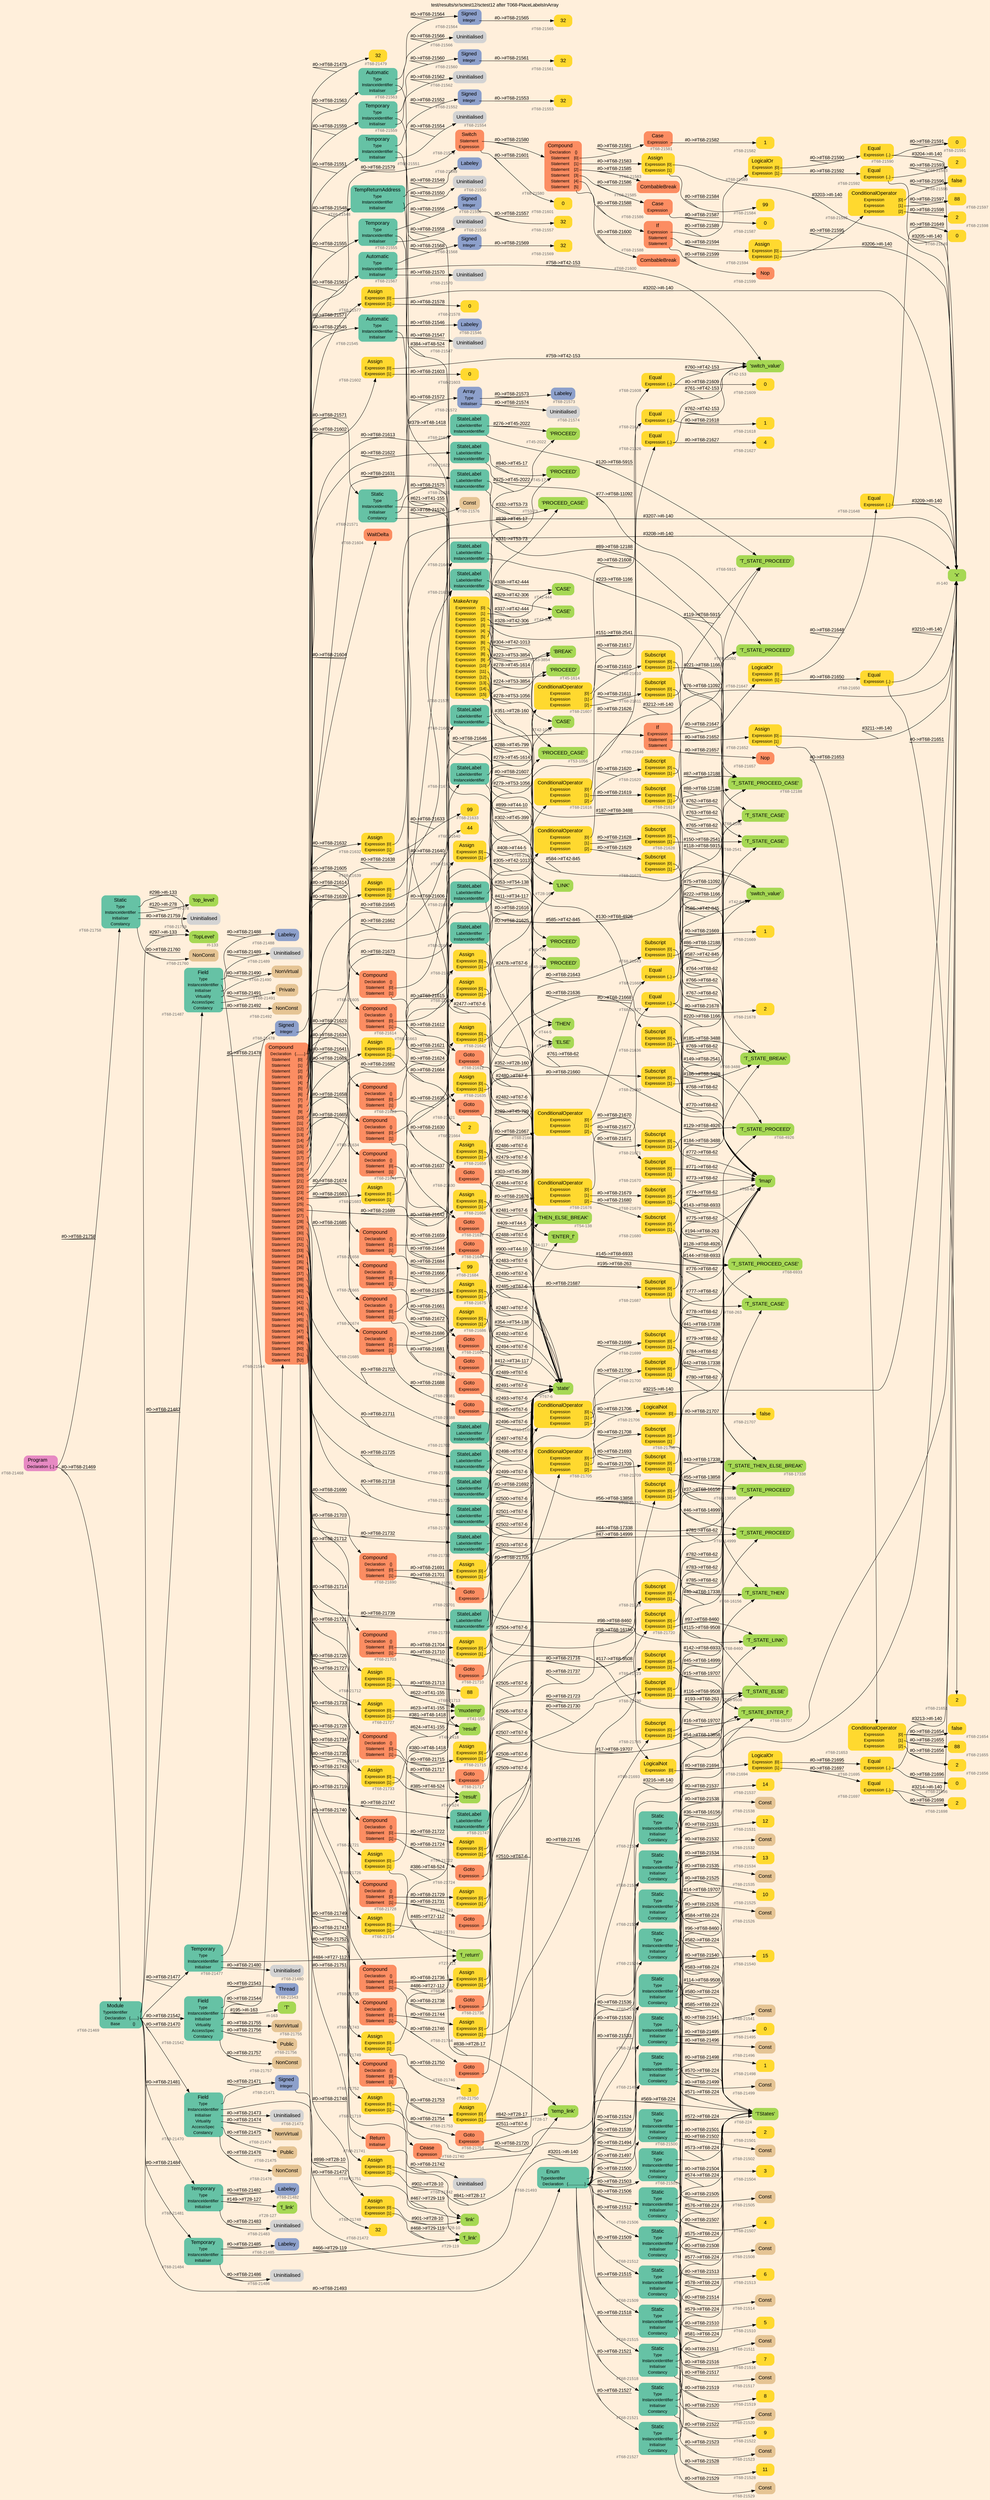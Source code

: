 digraph "test/results/sr/sctest12/sctest12 after T068-PlaceLabelsInArray" {
label = "test/results/sr/sctest12/sctest12 after T068-PlaceLabelsInArray"
labelloc = t
graph [
    rankdir = "LR"
    ranksep = 0.3
    bgcolor = antiquewhite1
    color = black
    fontcolor = black
    fontname = "Arial"
];
node [
    fontname = "Arial"
];
edge [
    fontname = "Arial"
];

// -------------------- node figure --------------------
// -------- block #T68-21468 ----------
"#T68-21468" [
    fillcolor = "/set28/4"
    xlabel = "#T68-21468"
    fontsize = "12"
    fontcolor = grey40
    shape = "plaintext"
    label = <<TABLE BORDER="0" CELLBORDER="0" CELLSPACING="0">
     <TR><TD><FONT COLOR="black" POINT-SIZE="15">Program</FONT></TD></TR>
     <TR><TD><FONT COLOR="black" POINT-SIZE="12">Declaration</FONT></TD><TD PORT="port0"><FONT COLOR="black" POINT-SIZE="12">{..}</FONT></TD></TR>
    </TABLE>>
    style = "rounded,filled"
];

// -------- block #T68-21469 ----------
"#T68-21469" [
    fillcolor = "/set28/1"
    xlabel = "#T68-21469"
    fontsize = "12"
    fontcolor = grey40
    shape = "plaintext"
    label = <<TABLE BORDER="0" CELLBORDER="0" CELLSPACING="0">
     <TR><TD><FONT COLOR="black" POINT-SIZE="15">Module</FONT></TD></TR>
     <TR><TD><FONT COLOR="black" POINT-SIZE="12">TypeIdentifier</FONT></TD><TD PORT="port0"></TD></TR>
     <TR><TD><FONT COLOR="black" POINT-SIZE="12">Declaration</FONT></TD><TD PORT="port1"><FONT COLOR="black" POINT-SIZE="12">{.......}</FONT></TD></TR>
     <TR><TD><FONT COLOR="black" POINT-SIZE="12">Base</FONT></TD><TD PORT="port2"><FONT COLOR="black" POINT-SIZE="12">{}</FONT></TD></TR>
    </TABLE>>
    style = "rounded,filled"
];

// -------- block #I-133 ----------
"#I-133" [
    fillcolor = "/set28/5"
    xlabel = "#I-133"
    fontsize = "12"
    fontcolor = grey40
    shape = "plaintext"
    label = <<TABLE BORDER="0" CELLBORDER="0" CELLSPACING="0">
     <TR><TD><FONT COLOR="black" POINT-SIZE="15">'TopLevel'</FONT></TD></TR>
    </TABLE>>
    style = "rounded,filled"
];

// -------- block #T68-21470 ----------
"#T68-21470" [
    fillcolor = "/set28/1"
    xlabel = "#T68-21470"
    fontsize = "12"
    fontcolor = grey40
    shape = "plaintext"
    label = <<TABLE BORDER="0" CELLBORDER="0" CELLSPACING="0">
     <TR><TD><FONT COLOR="black" POINT-SIZE="15">Field</FONT></TD></TR>
     <TR><TD><FONT COLOR="black" POINT-SIZE="12">Type</FONT></TD><TD PORT="port0"></TD></TR>
     <TR><TD><FONT COLOR="black" POINT-SIZE="12">InstanceIdentifier</FONT></TD><TD PORT="port1"></TD></TR>
     <TR><TD><FONT COLOR="black" POINT-SIZE="12">Initialiser</FONT></TD><TD PORT="port2"></TD></TR>
     <TR><TD><FONT COLOR="black" POINT-SIZE="12">Virtuality</FONT></TD><TD PORT="port3"></TD></TR>
     <TR><TD><FONT COLOR="black" POINT-SIZE="12">AccessSpec</FONT></TD><TD PORT="port4"></TD></TR>
     <TR><TD><FONT COLOR="black" POINT-SIZE="12">Constancy</FONT></TD><TD PORT="port5"></TD></TR>
    </TABLE>>
    style = "rounded,filled"
];

// -------- block #T68-21471 ----------
"#T68-21471" [
    fillcolor = "/set28/3"
    xlabel = "#T68-21471"
    fontsize = "12"
    fontcolor = grey40
    shape = "plaintext"
    label = <<TABLE BORDER="0" CELLBORDER="0" CELLSPACING="0">
     <TR><TD><FONT COLOR="black" POINT-SIZE="15">Signed</FONT></TD></TR>
     <TR><TD><FONT COLOR="black" POINT-SIZE="12">Integer</FONT></TD><TD PORT="port0"></TD></TR>
    </TABLE>>
    style = "rounded,filled"
];

// -------- block #T68-21472 ----------
"#T68-21472" [
    fillcolor = "/set28/6"
    xlabel = "#T68-21472"
    fontsize = "12"
    fontcolor = grey40
    shape = "plaintext"
    label = <<TABLE BORDER="0" CELLBORDER="0" CELLSPACING="0">
     <TR><TD><FONT COLOR="black" POINT-SIZE="15">32</FONT></TD></TR>
    </TABLE>>
    style = "rounded,filled"
];

// -------- block #I-140 ----------
"#I-140" [
    fillcolor = "/set28/5"
    xlabel = "#I-140"
    fontsize = "12"
    fontcolor = grey40
    shape = "plaintext"
    label = <<TABLE BORDER="0" CELLBORDER="0" CELLSPACING="0">
     <TR><TD><FONT COLOR="black" POINT-SIZE="15">'x'</FONT></TD></TR>
    </TABLE>>
    style = "rounded,filled"
];

// -------- block #T68-21473 ----------
"#T68-21473" [
    xlabel = "#T68-21473"
    fontsize = "12"
    fontcolor = grey40
    shape = "plaintext"
    label = <<TABLE BORDER="0" CELLBORDER="0" CELLSPACING="0">
     <TR><TD><FONT COLOR="black" POINT-SIZE="15">Uninitialised</FONT></TD></TR>
    </TABLE>>
    style = "rounded,filled"
];

// -------- block #T68-21474 ----------
"#T68-21474" [
    fillcolor = "/set28/7"
    xlabel = "#T68-21474"
    fontsize = "12"
    fontcolor = grey40
    shape = "plaintext"
    label = <<TABLE BORDER="0" CELLBORDER="0" CELLSPACING="0">
     <TR><TD><FONT COLOR="black" POINT-SIZE="15">NonVirtual</FONT></TD></TR>
    </TABLE>>
    style = "rounded,filled"
];

// -------- block #T68-21475 ----------
"#T68-21475" [
    fillcolor = "/set28/7"
    xlabel = "#T68-21475"
    fontsize = "12"
    fontcolor = grey40
    shape = "plaintext"
    label = <<TABLE BORDER="0" CELLBORDER="0" CELLSPACING="0">
     <TR><TD><FONT COLOR="black" POINT-SIZE="15">Public</FONT></TD></TR>
    </TABLE>>
    style = "rounded,filled"
];

// -------- block #T68-21476 ----------
"#T68-21476" [
    fillcolor = "/set28/7"
    xlabel = "#T68-21476"
    fontsize = "12"
    fontcolor = grey40
    shape = "plaintext"
    label = <<TABLE BORDER="0" CELLBORDER="0" CELLSPACING="0">
     <TR><TD><FONT COLOR="black" POINT-SIZE="15">NonConst</FONT></TD></TR>
    </TABLE>>
    style = "rounded,filled"
];

// -------- block #T68-21477 ----------
"#T68-21477" [
    fillcolor = "/set28/1"
    xlabel = "#T68-21477"
    fontsize = "12"
    fontcolor = grey40
    shape = "plaintext"
    label = <<TABLE BORDER="0" CELLBORDER="0" CELLSPACING="0">
     <TR><TD><FONT COLOR="black" POINT-SIZE="15">Temporary</FONT></TD></TR>
     <TR><TD><FONT COLOR="black" POINT-SIZE="12">Type</FONT></TD><TD PORT="port0"></TD></TR>
     <TR><TD><FONT COLOR="black" POINT-SIZE="12">InstanceIdentifier</FONT></TD><TD PORT="port1"></TD></TR>
     <TR><TD><FONT COLOR="black" POINT-SIZE="12">Initialiser</FONT></TD><TD PORT="port2"></TD></TR>
    </TABLE>>
    style = "rounded,filled"
];

// -------- block #T68-21478 ----------
"#T68-21478" [
    fillcolor = "/set28/3"
    xlabel = "#T68-21478"
    fontsize = "12"
    fontcolor = grey40
    shape = "plaintext"
    label = <<TABLE BORDER="0" CELLBORDER="0" CELLSPACING="0">
     <TR><TD><FONT COLOR="black" POINT-SIZE="15">Signed</FONT></TD></TR>
     <TR><TD><FONT COLOR="black" POINT-SIZE="12">Integer</FONT></TD><TD PORT="port0"></TD></TR>
    </TABLE>>
    style = "rounded,filled"
];

// -------- block #T68-21479 ----------
"#T68-21479" [
    fillcolor = "/set28/6"
    xlabel = "#T68-21479"
    fontsize = "12"
    fontcolor = grey40
    shape = "plaintext"
    label = <<TABLE BORDER="0" CELLBORDER="0" CELLSPACING="0">
     <TR><TD><FONT COLOR="black" POINT-SIZE="15">32</FONT></TD></TR>
    </TABLE>>
    style = "rounded,filled"
];

// -------- block #T27-112 ----------
"#T27-112" [
    fillcolor = "/set28/5"
    xlabel = "#T27-112"
    fontsize = "12"
    fontcolor = grey40
    shape = "plaintext"
    label = <<TABLE BORDER="0" CELLBORDER="0" CELLSPACING="0">
     <TR><TD><FONT COLOR="black" POINT-SIZE="15">'f_return'</FONT></TD></TR>
    </TABLE>>
    style = "rounded,filled"
];

// -------- block #T68-21480 ----------
"#T68-21480" [
    xlabel = "#T68-21480"
    fontsize = "12"
    fontcolor = grey40
    shape = "plaintext"
    label = <<TABLE BORDER="0" CELLBORDER="0" CELLSPACING="0">
     <TR><TD><FONT COLOR="black" POINT-SIZE="15">Uninitialised</FONT></TD></TR>
    </TABLE>>
    style = "rounded,filled"
];

// -------- block #T68-21481 ----------
"#T68-21481" [
    fillcolor = "/set28/1"
    xlabel = "#T68-21481"
    fontsize = "12"
    fontcolor = grey40
    shape = "plaintext"
    label = <<TABLE BORDER="0" CELLBORDER="0" CELLSPACING="0">
     <TR><TD><FONT COLOR="black" POINT-SIZE="15">Temporary</FONT></TD></TR>
     <TR><TD><FONT COLOR="black" POINT-SIZE="12">Type</FONT></TD><TD PORT="port0"></TD></TR>
     <TR><TD><FONT COLOR="black" POINT-SIZE="12">InstanceIdentifier</FONT></TD><TD PORT="port1"></TD></TR>
     <TR><TD><FONT COLOR="black" POINT-SIZE="12">Initialiser</FONT></TD><TD PORT="port2"></TD></TR>
    </TABLE>>
    style = "rounded,filled"
];

// -------- block #T68-21482 ----------
"#T68-21482" [
    fillcolor = "/set28/3"
    xlabel = "#T68-21482"
    fontsize = "12"
    fontcolor = grey40
    shape = "plaintext"
    label = <<TABLE BORDER="0" CELLBORDER="0" CELLSPACING="0">
     <TR><TD><FONT COLOR="black" POINT-SIZE="15">Labeley</FONT></TD></TR>
    </TABLE>>
    style = "rounded,filled"
];

// -------- block #T28-127 ----------
"#T28-127" [
    fillcolor = "/set28/5"
    xlabel = "#T28-127"
    fontsize = "12"
    fontcolor = grey40
    shape = "plaintext"
    label = <<TABLE BORDER="0" CELLBORDER="0" CELLSPACING="0">
     <TR><TD><FONT COLOR="black" POINT-SIZE="15">'f_link'</FONT></TD></TR>
    </TABLE>>
    style = "rounded,filled"
];

// -------- block #T68-21483 ----------
"#T68-21483" [
    xlabel = "#T68-21483"
    fontsize = "12"
    fontcolor = grey40
    shape = "plaintext"
    label = <<TABLE BORDER="0" CELLBORDER="0" CELLSPACING="0">
     <TR><TD><FONT COLOR="black" POINT-SIZE="15">Uninitialised</FONT></TD></TR>
    </TABLE>>
    style = "rounded,filled"
];

// -------- block #T68-21484 ----------
"#T68-21484" [
    fillcolor = "/set28/1"
    xlabel = "#T68-21484"
    fontsize = "12"
    fontcolor = grey40
    shape = "plaintext"
    label = <<TABLE BORDER="0" CELLBORDER="0" CELLSPACING="0">
     <TR><TD><FONT COLOR="black" POINT-SIZE="15">Temporary</FONT></TD></TR>
     <TR><TD><FONT COLOR="black" POINT-SIZE="12">Type</FONT></TD><TD PORT="port0"></TD></TR>
     <TR><TD><FONT COLOR="black" POINT-SIZE="12">InstanceIdentifier</FONT></TD><TD PORT="port1"></TD></TR>
     <TR><TD><FONT COLOR="black" POINT-SIZE="12">Initialiser</FONT></TD><TD PORT="port2"></TD></TR>
    </TABLE>>
    style = "rounded,filled"
];

// -------- block #T68-21485 ----------
"#T68-21485" [
    fillcolor = "/set28/3"
    xlabel = "#T68-21485"
    fontsize = "12"
    fontcolor = grey40
    shape = "plaintext"
    label = <<TABLE BORDER="0" CELLBORDER="0" CELLSPACING="0">
     <TR><TD><FONT COLOR="black" POINT-SIZE="15">Labeley</FONT></TD></TR>
    </TABLE>>
    style = "rounded,filled"
];

// -------- block #T29-119 ----------
"#T29-119" [
    fillcolor = "/set28/5"
    xlabel = "#T29-119"
    fontsize = "12"
    fontcolor = grey40
    shape = "plaintext"
    label = <<TABLE BORDER="0" CELLBORDER="0" CELLSPACING="0">
     <TR><TD><FONT COLOR="black" POINT-SIZE="15">'f_link'</FONT></TD></TR>
    </TABLE>>
    style = "rounded,filled"
];

// -------- block #T68-21486 ----------
"#T68-21486" [
    xlabel = "#T68-21486"
    fontsize = "12"
    fontcolor = grey40
    shape = "plaintext"
    label = <<TABLE BORDER="0" CELLBORDER="0" CELLSPACING="0">
     <TR><TD><FONT COLOR="black" POINT-SIZE="15">Uninitialised</FONT></TD></TR>
    </TABLE>>
    style = "rounded,filled"
];

// -------- block #T68-21487 ----------
"#T68-21487" [
    fillcolor = "/set28/1"
    xlabel = "#T68-21487"
    fontsize = "12"
    fontcolor = grey40
    shape = "plaintext"
    label = <<TABLE BORDER="0" CELLBORDER="0" CELLSPACING="0">
     <TR><TD><FONT COLOR="black" POINT-SIZE="15">Field</FONT></TD></TR>
     <TR><TD><FONT COLOR="black" POINT-SIZE="12">Type</FONT></TD><TD PORT="port0"></TD></TR>
     <TR><TD><FONT COLOR="black" POINT-SIZE="12">InstanceIdentifier</FONT></TD><TD PORT="port1"></TD></TR>
     <TR><TD><FONT COLOR="black" POINT-SIZE="12">Initialiser</FONT></TD><TD PORT="port2"></TD></TR>
     <TR><TD><FONT COLOR="black" POINT-SIZE="12">Virtuality</FONT></TD><TD PORT="port3"></TD></TR>
     <TR><TD><FONT COLOR="black" POINT-SIZE="12">AccessSpec</FONT></TD><TD PORT="port4"></TD></TR>
     <TR><TD><FONT COLOR="black" POINT-SIZE="12">Constancy</FONT></TD><TD PORT="port5"></TD></TR>
    </TABLE>>
    style = "rounded,filled"
];

// -------- block #T68-21488 ----------
"#T68-21488" [
    fillcolor = "/set28/3"
    xlabel = "#T68-21488"
    fontsize = "12"
    fontcolor = grey40
    shape = "plaintext"
    label = <<TABLE BORDER="0" CELLBORDER="0" CELLSPACING="0">
     <TR><TD><FONT COLOR="black" POINT-SIZE="15">Labeley</FONT></TD></TR>
    </TABLE>>
    style = "rounded,filled"
];

// -------- block #T28-10 ----------
"#T28-10" [
    fillcolor = "/set28/5"
    xlabel = "#T28-10"
    fontsize = "12"
    fontcolor = grey40
    shape = "plaintext"
    label = <<TABLE BORDER="0" CELLBORDER="0" CELLSPACING="0">
     <TR><TD><FONT COLOR="black" POINT-SIZE="15">'link'</FONT></TD></TR>
    </TABLE>>
    style = "rounded,filled"
];

// -------- block #T68-21489 ----------
"#T68-21489" [
    xlabel = "#T68-21489"
    fontsize = "12"
    fontcolor = grey40
    shape = "plaintext"
    label = <<TABLE BORDER="0" CELLBORDER="0" CELLSPACING="0">
     <TR><TD><FONT COLOR="black" POINT-SIZE="15">Uninitialised</FONT></TD></TR>
    </TABLE>>
    style = "rounded,filled"
];

// -------- block #T68-21490 ----------
"#T68-21490" [
    fillcolor = "/set28/7"
    xlabel = "#T68-21490"
    fontsize = "12"
    fontcolor = grey40
    shape = "plaintext"
    label = <<TABLE BORDER="0" CELLBORDER="0" CELLSPACING="0">
     <TR><TD><FONT COLOR="black" POINT-SIZE="15">NonVirtual</FONT></TD></TR>
    </TABLE>>
    style = "rounded,filled"
];

// -------- block #T68-21491 ----------
"#T68-21491" [
    fillcolor = "/set28/7"
    xlabel = "#T68-21491"
    fontsize = "12"
    fontcolor = grey40
    shape = "plaintext"
    label = <<TABLE BORDER="0" CELLBORDER="0" CELLSPACING="0">
     <TR><TD><FONT COLOR="black" POINT-SIZE="15">Private</FONT></TD></TR>
    </TABLE>>
    style = "rounded,filled"
];

// -------- block #T68-21492 ----------
"#T68-21492" [
    fillcolor = "/set28/7"
    xlabel = "#T68-21492"
    fontsize = "12"
    fontcolor = grey40
    shape = "plaintext"
    label = <<TABLE BORDER="0" CELLBORDER="0" CELLSPACING="0">
     <TR><TD><FONT COLOR="black" POINT-SIZE="15">NonConst</FONT></TD></TR>
    </TABLE>>
    style = "rounded,filled"
];

// -------- block #T68-21493 ----------
"#T68-21493" [
    fillcolor = "/set28/1"
    xlabel = "#T68-21493"
    fontsize = "12"
    fontcolor = grey40
    shape = "plaintext"
    label = <<TABLE BORDER="0" CELLBORDER="0" CELLSPACING="0">
     <TR><TD><FONT COLOR="black" POINT-SIZE="15">Enum</FONT></TD></TR>
     <TR><TD><FONT COLOR="black" POINT-SIZE="12">TypeIdentifier</FONT></TD><TD PORT="port0"></TD></TR>
     <TR><TD><FONT COLOR="black" POINT-SIZE="12">Declaration</FONT></TD><TD PORT="port1"><FONT COLOR="black" POINT-SIZE="12">{................}</FONT></TD></TR>
    </TABLE>>
    style = "rounded,filled"
];

// -------- block #T68-224 ----------
"#T68-224" [
    fillcolor = "/set28/5"
    xlabel = "#T68-224"
    fontsize = "12"
    fontcolor = grey40
    shape = "plaintext"
    label = <<TABLE BORDER="0" CELLBORDER="0" CELLSPACING="0">
     <TR><TD><FONT COLOR="black" POINT-SIZE="15">'TStates'</FONT></TD></TR>
    </TABLE>>
    style = "rounded,filled"
];

// -------- block #T68-21494 ----------
"#T68-21494" [
    fillcolor = "/set28/1"
    xlabel = "#T68-21494"
    fontsize = "12"
    fontcolor = grey40
    shape = "plaintext"
    label = <<TABLE BORDER="0" CELLBORDER="0" CELLSPACING="0">
     <TR><TD><FONT COLOR="black" POINT-SIZE="15">Static</FONT></TD></TR>
     <TR><TD><FONT COLOR="black" POINT-SIZE="12">Type</FONT></TD><TD PORT="port0"></TD></TR>
     <TR><TD><FONT COLOR="black" POINT-SIZE="12">InstanceIdentifier</FONT></TD><TD PORT="port1"></TD></TR>
     <TR><TD><FONT COLOR="black" POINT-SIZE="12">Initialiser</FONT></TD><TD PORT="port2"></TD></TR>
     <TR><TD><FONT COLOR="black" POINT-SIZE="12">Constancy</FONT></TD><TD PORT="port3"></TD></TR>
    </TABLE>>
    style = "rounded,filled"
];

// -------- block #T68-263 ----------
"#T68-263" [
    fillcolor = "/set28/5"
    xlabel = "#T68-263"
    fontsize = "12"
    fontcolor = grey40
    shape = "plaintext"
    label = <<TABLE BORDER="0" CELLBORDER="0" CELLSPACING="0">
     <TR><TD><FONT COLOR="black" POINT-SIZE="15">'T_STATE_CASE'</FONT></TD></TR>
    </TABLE>>
    style = "rounded,filled"
];

// -------- block #T68-21495 ----------
"#T68-21495" [
    fillcolor = "/set28/6"
    xlabel = "#T68-21495"
    fontsize = "12"
    fontcolor = grey40
    shape = "plaintext"
    label = <<TABLE BORDER="0" CELLBORDER="0" CELLSPACING="0">
     <TR><TD><FONT COLOR="black" POINT-SIZE="15">0</FONT></TD></TR>
    </TABLE>>
    style = "rounded,filled"
];

// -------- block #T68-21496 ----------
"#T68-21496" [
    fillcolor = "/set28/7"
    xlabel = "#T68-21496"
    fontsize = "12"
    fontcolor = grey40
    shape = "plaintext"
    label = <<TABLE BORDER="0" CELLBORDER="0" CELLSPACING="0">
     <TR><TD><FONT COLOR="black" POINT-SIZE="15">Const</FONT></TD></TR>
    </TABLE>>
    style = "rounded,filled"
];

// -------- block #T68-21497 ----------
"#T68-21497" [
    fillcolor = "/set28/1"
    xlabel = "#T68-21497"
    fontsize = "12"
    fontcolor = grey40
    shape = "plaintext"
    label = <<TABLE BORDER="0" CELLBORDER="0" CELLSPACING="0">
     <TR><TD><FONT COLOR="black" POINT-SIZE="15">Static</FONT></TD></TR>
     <TR><TD><FONT COLOR="black" POINT-SIZE="12">Type</FONT></TD><TD PORT="port0"></TD></TR>
     <TR><TD><FONT COLOR="black" POINT-SIZE="12">InstanceIdentifier</FONT></TD><TD PORT="port1"></TD></TR>
     <TR><TD><FONT COLOR="black" POINT-SIZE="12">Initialiser</FONT></TD><TD PORT="port2"></TD></TR>
     <TR><TD><FONT COLOR="black" POINT-SIZE="12">Constancy</FONT></TD><TD PORT="port3"></TD></TR>
    </TABLE>>
    style = "rounded,filled"
];

// -------- block #T68-1166 ----------
"#T68-1166" [
    fillcolor = "/set28/5"
    xlabel = "#T68-1166"
    fontsize = "12"
    fontcolor = grey40
    shape = "plaintext"
    label = <<TABLE BORDER="0" CELLBORDER="0" CELLSPACING="0">
     <TR><TD><FONT COLOR="black" POINT-SIZE="15">'T_STATE_CASE'</FONT></TD></TR>
    </TABLE>>
    style = "rounded,filled"
];

// -------- block #T68-21498 ----------
"#T68-21498" [
    fillcolor = "/set28/6"
    xlabel = "#T68-21498"
    fontsize = "12"
    fontcolor = grey40
    shape = "plaintext"
    label = <<TABLE BORDER="0" CELLBORDER="0" CELLSPACING="0">
     <TR><TD><FONT COLOR="black" POINT-SIZE="15">1</FONT></TD></TR>
    </TABLE>>
    style = "rounded,filled"
];

// -------- block #T68-21499 ----------
"#T68-21499" [
    fillcolor = "/set28/7"
    xlabel = "#T68-21499"
    fontsize = "12"
    fontcolor = grey40
    shape = "plaintext"
    label = <<TABLE BORDER="0" CELLBORDER="0" CELLSPACING="0">
     <TR><TD><FONT COLOR="black" POINT-SIZE="15">Const</FONT></TD></TR>
    </TABLE>>
    style = "rounded,filled"
];

// -------- block #T68-21500 ----------
"#T68-21500" [
    fillcolor = "/set28/1"
    xlabel = "#T68-21500"
    fontsize = "12"
    fontcolor = grey40
    shape = "plaintext"
    label = <<TABLE BORDER="0" CELLBORDER="0" CELLSPACING="0">
     <TR><TD><FONT COLOR="black" POINT-SIZE="15">Static</FONT></TD></TR>
     <TR><TD><FONT COLOR="black" POINT-SIZE="12">Type</FONT></TD><TD PORT="port0"></TD></TR>
     <TR><TD><FONT COLOR="black" POINT-SIZE="12">InstanceIdentifier</FONT></TD><TD PORT="port1"></TD></TR>
     <TR><TD><FONT COLOR="black" POINT-SIZE="12">Initialiser</FONT></TD><TD PORT="port2"></TD></TR>
     <TR><TD><FONT COLOR="black" POINT-SIZE="12">Constancy</FONT></TD><TD PORT="port3"></TD></TR>
    </TABLE>>
    style = "rounded,filled"
];

// -------- block #T68-2541 ----------
"#T68-2541" [
    fillcolor = "/set28/5"
    xlabel = "#T68-2541"
    fontsize = "12"
    fontcolor = grey40
    shape = "plaintext"
    label = <<TABLE BORDER="0" CELLBORDER="0" CELLSPACING="0">
     <TR><TD><FONT COLOR="black" POINT-SIZE="15">'T_STATE_CASE'</FONT></TD></TR>
    </TABLE>>
    style = "rounded,filled"
];

// -------- block #T68-21501 ----------
"#T68-21501" [
    fillcolor = "/set28/6"
    xlabel = "#T68-21501"
    fontsize = "12"
    fontcolor = grey40
    shape = "plaintext"
    label = <<TABLE BORDER="0" CELLBORDER="0" CELLSPACING="0">
     <TR><TD><FONT COLOR="black" POINT-SIZE="15">2</FONT></TD></TR>
    </TABLE>>
    style = "rounded,filled"
];

// -------- block #T68-21502 ----------
"#T68-21502" [
    fillcolor = "/set28/7"
    xlabel = "#T68-21502"
    fontsize = "12"
    fontcolor = grey40
    shape = "plaintext"
    label = <<TABLE BORDER="0" CELLBORDER="0" CELLSPACING="0">
     <TR><TD><FONT COLOR="black" POINT-SIZE="15">Const</FONT></TD></TR>
    </TABLE>>
    style = "rounded,filled"
];

// -------- block #T68-21503 ----------
"#T68-21503" [
    fillcolor = "/set28/1"
    xlabel = "#T68-21503"
    fontsize = "12"
    fontcolor = grey40
    shape = "plaintext"
    label = <<TABLE BORDER="0" CELLBORDER="0" CELLSPACING="0">
     <TR><TD><FONT COLOR="black" POINT-SIZE="15">Static</FONT></TD></TR>
     <TR><TD><FONT COLOR="black" POINT-SIZE="12">Type</FONT></TD><TD PORT="port0"></TD></TR>
     <TR><TD><FONT COLOR="black" POINT-SIZE="12">InstanceIdentifier</FONT></TD><TD PORT="port1"></TD></TR>
     <TR><TD><FONT COLOR="black" POINT-SIZE="12">Initialiser</FONT></TD><TD PORT="port2"></TD></TR>
     <TR><TD><FONT COLOR="black" POINT-SIZE="12">Constancy</FONT></TD><TD PORT="port3"></TD></TR>
    </TABLE>>
    style = "rounded,filled"
];

// -------- block #T68-3488 ----------
"#T68-3488" [
    fillcolor = "/set28/5"
    xlabel = "#T68-3488"
    fontsize = "12"
    fontcolor = grey40
    shape = "plaintext"
    label = <<TABLE BORDER="0" CELLBORDER="0" CELLSPACING="0">
     <TR><TD><FONT COLOR="black" POINT-SIZE="15">'T_STATE_BREAK'</FONT></TD></TR>
    </TABLE>>
    style = "rounded,filled"
];

// -------- block #T68-21504 ----------
"#T68-21504" [
    fillcolor = "/set28/6"
    xlabel = "#T68-21504"
    fontsize = "12"
    fontcolor = grey40
    shape = "plaintext"
    label = <<TABLE BORDER="0" CELLBORDER="0" CELLSPACING="0">
     <TR><TD><FONT COLOR="black" POINT-SIZE="15">3</FONT></TD></TR>
    </TABLE>>
    style = "rounded,filled"
];

// -------- block #T68-21505 ----------
"#T68-21505" [
    fillcolor = "/set28/7"
    xlabel = "#T68-21505"
    fontsize = "12"
    fontcolor = grey40
    shape = "plaintext"
    label = <<TABLE BORDER="0" CELLBORDER="0" CELLSPACING="0">
     <TR><TD><FONT COLOR="black" POINT-SIZE="15">Const</FONT></TD></TR>
    </TABLE>>
    style = "rounded,filled"
];

// -------- block #T68-21506 ----------
"#T68-21506" [
    fillcolor = "/set28/1"
    xlabel = "#T68-21506"
    fontsize = "12"
    fontcolor = grey40
    shape = "plaintext"
    label = <<TABLE BORDER="0" CELLBORDER="0" CELLSPACING="0">
     <TR><TD><FONT COLOR="black" POINT-SIZE="15">Static</FONT></TD></TR>
     <TR><TD><FONT COLOR="black" POINT-SIZE="12">Type</FONT></TD><TD PORT="port0"></TD></TR>
     <TR><TD><FONT COLOR="black" POINT-SIZE="12">InstanceIdentifier</FONT></TD><TD PORT="port1"></TD></TR>
     <TR><TD><FONT COLOR="black" POINT-SIZE="12">Initialiser</FONT></TD><TD PORT="port2"></TD></TR>
     <TR><TD><FONT COLOR="black" POINT-SIZE="12">Constancy</FONT></TD><TD PORT="port3"></TD></TR>
    </TABLE>>
    style = "rounded,filled"
];

// -------- block #T68-4926 ----------
"#T68-4926" [
    fillcolor = "/set28/5"
    xlabel = "#T68-4926"
    fontsize = "12"
    fontcolor = grey40
    shape = "plaintext"
    label = <<TABLE BORDER="0" CELLBORDER="0" CELLSPACING="0">
     <TR><TD><FONT COLOR="black" POINT-SIZE="15">'T_STATE_PROCEED'</FONT></TD></TR>
    </TABLE>>
    style = "rounded,filled"
];

// -------- block #T68-21507 ----------
"#T68-21507" [
    fillcolor = "/set28/6"
    xlabel = "#T68-21507"
    fontsize = "12"
    fontcolor = grey40
    shape = "plaintext"
    label = <<TABLE BORDER="0" CELLBORDER="0" CELLSPACING="0">
     <TR><TD><FONT COLOR="black" POINT-SIZE="15">4</FONT></TD></TR>
    </TABLE>>
    style = "rounded,filled"
];

// -------- block #T68-21508 ----------
"#T68-21508" [
    fillcolor = "/set28/7"
    xlabel = "#T68-21508"
    fontsize = "12"
    fontcolor = grey40
    shape = "plaintext"
    label = <<TABLE BORDER="0" CELLBORDER="0" CELLSPACING="0">
     <TR><TD><FONT COLOR="black" POINT-SIZE="15">Const</FONT></TD></TR>
    </TABLE>>
    style = "rounded,filled"
];

// -------- block #T68-21509 ----------
"#T68-21509" [
    fillcolor = "/set28/1"
    xlabel = "#T68-21509"
    fontsize = "12"
    fontcolor = grey40
    shape = "plaintext"
    label = <<TABLE BORDER="0" CELLBORDER="0" CELLSPACING="0">
     <TR><TD><FONT COLOR="black" POINT-SIZE="15">Static</FONT></TD></TR>
     <TR><TD><FONT COLOR="black" POINT-SIZE="12">Type</FONT></TD><TD PORT="port0"></TD></TR>
     <TR><TD><FONT COLOR="black" POINT-SIZE="12">InstanceIdentifier</FONT></TD><TD PORT="port1"></TD></TR>
     <TR><TD><FONT COLOR="black" POINT-SIZE="12">Initialiser</FONT></TD><TD PORT="port2"></TD></TR>
     <TR><TD><FONT COLOR="black" POINT-SIZE="12">Constancy</FONT></TD><TD PORT="port3"></TD></TR>
    </TABLE>>
    style = "rounded,filled"
];

// -------- block #T68-5915 ----------
"#T68-5915" [
    fillcolor = "/set28/5"
    xlabel = "#T68-5915"
    fontsize = "12"
    fontcolor = grey40
    shape = "plaintext"
    label = <<TABLE BORDER="0" CELLBORDER="0" CELLSPACING="0">
     <TR><TD><FONT COLOR="black" POINT-SIZE="15">'T_STATE_PROCEED'</FONT></TD></TR>
    </TABLE>>
    style = "rounded,filled"
];

// -------- block #T68-21510 ----------
"#T68-21510" [
    fillcolor = "/set28/6"
    xlabel = "#T68-21510"
    fontsize = "12"
    fontcolor = grey40
    shape = "plaintext"
    label = <<TABLE BORDER="0" CELLBORDER="0" CELLSPACING="0">
     <TR><TD><FONT COLOR="black" POINT-SIZE="15">5</FONT></TD></TR>
    </TABLE>>
    style = "rounded,filled"
];

// -------- block #T68-21511 ----------
"#T68-21511" [
    fillcolor = "/set28/7"
    xlabel = "#T68-21511"
    fontsize = "12"
    fontcolor = grey40
    shape = "plaintext"
    label = <<TABLE BORDER="0" CELLBORDER="0" CELLSPACING="0">
     <TR><TD><FONT COLOR="black" POINT-SIZE="15">Const</FONT></TD></TR>
    </TABLE>>
    style = "rounded,filled"
];

// -------- block #T68-21512 ----------
"#T68-21512" [
    fillcolor = "/set28/1"
    xlabel = "#T68-21512"
    fontsize = "12"
    fontcolor = grey40
    shape = "plaintext"
    label = <<TABLE BORDER="0" CELLBORDER="0" CELLSPACING="0">
     <TR><TD><FONT COLOR="black" POINT-SIZE="15">Static</FONT></TD></TR>
     <TR><TD><FONT COLOR="black" POINT-SIZE="12">Type</FONT></TD><TD PORT="port0"></TD></TR>
     <TR><TD><FONT COLOR="black" POINT-SIZE="12">InstanceIdentifier</FONT></TD><TD PORT="port1"></TD></TR>
     <TR><TD><FONT COLOR="black" POINT-SIZE="12">Initialiser</FONT></TD><TD PORT="port2"></TD></TR>
     <TR><TD><FONT COLOR="black" POINT-SIZE="12">Constancy</FONT></TD><TD PORT="port3"></TD></TR>
    </TABLE>>
    style = "rounded,filled"
];

// -------- block #T68-6933 ----------
"#T68-6933" [
    fillcolor = "/set28/5"
    xlabel = "#T68-6933"
    fontsize = "12"
    fontcolor = grey40
    shape = "plaintext"
    label = <<TABLE BORDER="0" CELLBORDER="0" CELLSPACING="0">
     <TR><TD><FONT COLOR="black" POINT-SIZE="15">'T_STATE_PROCEED_CASE'</FONT></TD></TR>
    </TABLE>>
    style = "rounded,filled"
];

// -------- block #T68-21513 ----------
"#T68-21513" [
    fillcolor = "/set28/6"
    xlabel = "#T68-21513"
    fontsize = "12"
    fontcolor = grey40
    shape = "plaintext"
    label = <<TABLE BORDER="0" CELLBORDER="0" CELLSPACING="0">
     <TR><TD><FONT COLOR="black" POINT-SIZE="15">6</FONT></TD></TR>
    </TABLE>>
    style = "rounded,filled"
];

// -------- block #T68-21514 ----------
"#T68-21514" [
    fillcolor = "/set28/7"
    xlabel = "#T68-21514"
    fontsize = "12"
    fontcolor = grey40
    shape = "plaintext"
    label = <<TABLE BORDER="0" CELLBORDER="0" CELLSPACING="0">
     <TR><TD><FONT COLOR="black" POINT-SIZE="15">Const</FONT></TD></TR>
    </TABLE>>
    style = "rounded,filled"
];

// -------- block #T68-21515 ----------
"#T68-21515" [
    fillcolor = "/set28/1"
    xlabel = "#T68-21515"
    fontsize = "12"
    fontcolor = grey40
    shape = "plaintext"
    label = <<TABLE BORDER="0" CELLBORDER="0" CELLSPACING="0">
     <TR><TD><FONT COLOR="black" POINT-SIZE="15">Static</FONT></TD></TR>
     <TR><TD><FONT COLOR="black" POINT-SIZE="12">Type</FONT></TD><TD PORT="port0"></TD></TR>
     <TR><TD><FONT COLOR="black" POINT-SIZE="12">InstanceIdentifier</FONT></TD><TD PORT="port1"></TD></TR>
     <TR><TD><FONT COLOR="black" POINT-SIZE="12">Initialiser</FONT></TD><TD PORT="port2"></TD></TR>
     <TR><TD><FONT COLOR="black" POINT-SIZE="12">Constancy</FONT></TD><TD PORT="port3"></TD></TR>
    </TABLE>>
    style = "rounded,filled"
];

// -------- block #T68-8460 ----------
"#T68-8460" [
    fillcolor = "/set28/5"
    xlabel = "#T68-8460"
    fontsize = "12"
    fontcolor = grey40
    shape = "plaintext"
    label = <<TABLE BORDER="0" CELLBORDER="0" CELLSPACING="0">
     <TR><TD><FONT COLOR="black" POINT-SIZE="15">'T_STATE_LINK'</FONT></TD></TR>
    </TABLE>>
    style = "rounded,filled"
];

// -------- block #T68-21516 ----------
"#T68-21516" [
    fillcolor = "/set28/6"
    xlabel = "#T68-21516"
    fontsize = "12"
    fontcolor = grey40
    shape = "plaintext"
    label = <<TABLE BORDER="0" CELLBORDER="0" CELLSPACING="0">
     <TR><TD><FONT COLOR="black" POINT-SIZE="15">7</FONT></TD></TR>
    </TABLE>>
    style = "rounded,filled"
];

// -------- block #T68-21517 ----------
"#T68-21517" [
    fillcolor = "/set28/7"
    xlabel = "#T68-21517"
    fontsize = "12"
    fontcolor = grey40
    shape = "plaintext"
    label = <<TABLE BORDER="0" CELLBORDER="0" CELLSPACING="0">
     <TR><TD><FONT COLOR="black" POINT-SIZE="15">Const</FONT></TD></TR>
    </TABLE>>
    style = "rounded,filled"
];

// -------- block #T68-21518 ----------
"#T68-21518" [
    fillcolor = "/set28/1"
    xlabel = "#T68-21518"
    fontsize = "12"
    fontcolor = grey40
    shape = "plaintext"
    label = <<TABLE BORDER="0" CELLBORDER="0" CELLSPACING="0">
     <TR><TD><FONT COLOR="black" POINT-SIZE="15">Static</FONT></TD></TR>
     <TR><TD><FONT COLOR="black" POINT-SIZE="12">Type</FONT></TD><TD PORT="port0"></TD></TR>
     <TR><TD><FONT COLOR="black" POINT-SIZE="12">InstanceIdentifier</FONT></TD><TD PORT="port1"></TD></TR>
     <TR><TD><FONT COLOR="black" POINT-SIZE="12">Initialiser</FONT></TD><TD PORT="port2"></TD></TR>
     <TR><TD><FONT COLOR="black" POINT-SIZE="12">Constancy</FONT></TD><TD PORT="port3"></TD></TR>
    </TABLE>>
    style = "rounded,filled"
];

// -------- block #T68-9508 ----------
"#T68-9508" [
    fillcolor = "/set28/5"
    xlabel = "#T68-9508"
    fontsize = "12"
    fontcolor = grey40
    shape = "plaintext"
    label = <<TABLE BORDER="0" CELLBORDER="0" CELLSPACING="0">
     <TR><TD><FONT COLOR="black" POINT-SIZE="15">'T_STATE_ELSE'</FONT></TD></TR>
    </TABLE>>
    style = "rounded,filled"
];

// -------- block #T68-21519 ----------
"#T68-21519" [
    fillcolor = "/set28/6"
    xlabel = "#T68-21519"
    fontsize = "12"
    fontcolor = grey40
    shape = "plaintext"
    label = <<TABLE BORDER="0" CELLBORDER="0" CELLSPACING="0">
     <TR><TD><FONT COLOR="black" POINT-SIZE="15">8</FONT></TD></TR>
    </TABLE>>
    style = "rounded,filled"
];

// -------- block #T68-21520 ----------
"#T68-21520" [
    fillcolor = "/set28/7"
    xlabel = "#T68-21520"
    fontsize = "12"
    fontcolor = grey40
    shape = "plaintext"
    label = <<TABLE BORDER="0" CELLBORDER="0" CELLSPACING="0">
     <TR><TD><FONT COLOR="black" POINT-SIZE="15">Const</FONT></TD></TR>
    </TABLE>>
    style = "rounded,filled"
];

// -------- block #T68-21521 ----------
"#T68-21521" [
    fillcolor = "/set28/1"
    xlabel = "#T68-21521"
    fontsize = "12"
    fontcolor = grey40
    shape = "plaintext"
    label = <<TABLE BORDER="0" CELLBORDER="0" CELLSPACING="0">
     <TR><TD><FONT COLOR="black" POINT-SIZE="15">Static</FONT></TD></TR>
     <TR><TD><FONT COLOR="black" POINT-SIZE="12">Type</FONT></TD><TD PORT="port0"></TD></TR>
     <TR><TD><FONT COLOR="black" POINT-SIZE="12">InstanceIdentifier</FONT></TD><TD PORT="port1"></TD></TR>
     <TR><TD><FONT COLOR="black" POINT-SIZE="12">Initialiser</FONT></TD><TD PORT="port2"></TD></TR>
     <TR><TD><FONT COLOR="black" POINT-SIZE="12">Constancy</FONT></TD><TD PORT="port3"></TD></TR>
    </TABLE>>
    style = "rounded,filled"
];

// -------- block #T68-11092 ----------
"#T68-11092" [
    fillcolor = "/set28/5"
    xlabel = "#T68-11092"
    fontsize = "12"
    fontcolor = grey40
    shape = "plaintext"
    label = <<TABLE BORDER="0" CELLBORDER="0" CELLSPACING="0">
     <TR><TD><FONT COLOR="black" POINT-SIZE="15">'T_STATE_PROCEED'</FONT></TD></TR>
    </TABLE>>
    style = "rounded,filled"
];

// -------- block #T68-21522 ----------
"#T68-21522" [
    fillcolor = "/set28/6"
    xlabel = "#T68-21522"
    fontsize = "12"
    fontcolor = grey40
    shape = "plaintext"
    label = <<TABLE BORDER="0" CELLBORDER="0" CELLSPACING="0">
     <TR><TD><FONT COLOR="black" POINT-SIZE="15">9</FONT></TD></TR>
    </TABLE>>
    style = "rounded,filled"
];

// -------- block #T68-21523 ----------
"#T68-21523" [
    fillcolor = "/set28/7"
    xlabel = "#T68-21523"
    fontsize = "12"
    fontcolor = grey40
    shape = "plaintext"
    label = <<TABLE BORDER="0" CELLBORDER="0" CELLSPACING="0">
     <TR><TD><FONT COLOR="black" POINT-SIZE="15">Const</FONT></TD></TR>
    </TABLE>>
    style = "rounded,filled"
];

// -------- block #T68-21524 ----------
"#T68-21524" [
    fillcolor = "/set28/1"
    xlabel = "#T68-21524"
    fontsize = "12"
    fontcolor = grey40
    shape = "plaintext"
    label = <<TABLE BORDER="0" CELLBORDER="0" CELLSPACING="0">
     <TR><TD><FONT COLOR="black" POINT-SIZE="15">Static</FONT></TD></TR>
     <TR><TD><FONT COLOR="black" POINT-SIZE="12">Type</FONT></TD><TD PORT="port0"></TD></TR>
     <TR><TD><FONT COLOR="black" POINT-SIZE="12">InstanceIdentifier</FONT></TD><TD PORT="port1"></TD></TR>
     <TR><TD><FONT COLOR="black" POINT-SIZE="12">Initialiser</FONT></TD><TD PORT="port2"></TD></TR>
     <TR><TD><FONT COLOR="black" POINT-SIZE="12">Constancy</FONT></TD><TD PORT="port3"></TD></TR>
    </TABLE>>
    style = "rounded,filled"
];

// -------- block #T68-12188 ----------
"#T68-12188" [
    fillcolor = "/set28/5"
    xlabel = "#T68-12188"
    fontsize = "12"
    fontcolor = grey40
    shape = "plaintext"
    label = <<TABLE BORDER="0" CELLBORDER="0" CELLSPACING="0">
     <TR><TD><FONT COLOR="black" POINT-SIZE="15">'T_STATE_PROCEED_CASE'</FONT></TD></TR>
    </TABLE>>
    style = "rounded,filled"
];

// -------- block #T68-21525 ----------
"#T68-21525" [
    fillcolor = "/set28/6"
    xlabel = "#T68-21525"
    fontsize = "12"
    fontcolor = grey40
    shape = "plaintext"
    label = <<TABLE BORDER="0" CELLBORDER="0" CELLSPACING="0">
     <TR><TD><FONT COLOR="black" POINT-SIZE="15">10</FONT></TD></TR>
    </TABLE>>
    style = "rounded,filled"
];

// -------- block #T68-21526 ----------
"#T68-21526" [
    fillcolor = "/set28/7"
    xlabel = "#T68-21526"
    fontsize = "12"
    fontcolor = grey40
    shape = "plaintext"
    label = <<TABLE BORDER="0" CELLBORDER="0" CELLSPACING="0">
     <TR><TD><FONT COLOR="black" POINT-SIZE="15">Const</FONT></TD></TR>
    </TABLE>>
    style = "rounded,filled"
];

// -------- block #T68-21527 ----------
"#T68-21527" [
    fillcolor = "/set28/1"
    xlabel = "#T68-21527"
    fontsize = "12"
    fontcolor = grey40
    shape = "plaintext"
    label = <<TABLE BORDER="0" CELLBORDER="0" CELLSPACING="0">
     <TR><TD><FONT COLOR="black" POINT-SIZE="15">Static</FONT></TD></TR>
     <TR><TD><FONT COLOR="black" POINT-SIZE="12">Type</FONT></TD><TD PORT="port0"></TD></TR>
     <TR><TD><FONT COLOR="black" POINT-SIZE="12">InstanceIdentifier</FONT></TD><TD PORT="port1"></TD></TR>
     <TR><TD><FONT COLOR="black" POINT-SIZE="12">Initialiser</FONT></TD><TD PORT="port2"></TD></TR>
     <TR><TD><FONT COLOR="black" POINT-SIZE="12">Constancy</FONT></TD><TD PORT="port3"></TD></TR>
    </TABLE>>
    style = "rounded,filled"
];

// -------- block #T68-13858 ----------
"#T68-13858" [
    fillcolor = "/set28/5"
    xlabel = "#T68-13858"
    fontsize = "12"
    fontcolor = grey40
    shape = "plaintext"
    label = <<TABLE BORDER="0" CELLBORDER="0" CELLSPACING="0">
     <TR><TD><FONT COLOR="black" POINT-SIZE="15">'T_STATE_PROCEED'</FONT></TD></TR>
    </TABLE>>
    style = "rounded,filled"
];

// -------- block #T68-21528 ----------
"#T68-21528" [
    fillcolor = "/set28/6"
    xlabel = "#T68-21528"
    fontsize = "12"
    fontcolor = grey40
    shape = "plaintext"
    label = <<TABLE BORDER="0" CELLBORDER="0" CELLSPACING="0">
     <TR><TD><FONT COLOR="black" POINT-SIZE="15">11</FONT></TD></TR>
    </TABLE>>
    style = "rounded,filled"
];

// -------- block #T68-21529 ----------
"#T68-21529" [
    fillcolor = "/set28/7"
    xlabel = "#T68-21529"
    fontsize = "12"
    fontcolor = grey40
    shape = "plaintext"
    label = <<TABLE BORDER="0" CELLBORDER="0" CELLSPACING="0">
     <TR><TD><FONT COLOR="black" POINT-SIZE="15">Const</FONT></TD></TR>
    </TABLE>>
    style = "rounded,filled"
];

// -------- block #T68-21530 ----------
"#T68-21530" [
    fillcolor = "/set28/1"
    xlabel = "#T68-21530"
    fontsize = "12"
    fontcolor = grey40
    shape = "plaintext"
    label = <<TABLE BORDER="0" CELLBORDER="0" CELLSPACING="0">
     <TR><TD><FONT COLOR="black" POINT-SIZE="15">Static</FONT></TD></TR>
     <TR><TD><FONT COLOR="black" POINT-SIZE="12">Type</FONT></TD><TD PORT="port0"></TD></TR>
     <TR><TD><FONT COLOR="black" POINT-SIZE="12">InstanceIdentifier</FONT></TD><TD PORT="port1"></TD></TR>
     <TR><TD><FONT COLOR="black" POINT-SIZE="12">Initialiser</FONT></TD><TD PORT="port2"></TD></TR>
     <TR><TD><FONT COLOR="black" POINT-SIZE="12">Constancy</FONT></TD><TD PORT="port3"></TD></TR>
    </TABLE>>
    style = "rounded,filled"
];

// -------- block #T68-14999 ----------
"#T68-14999" [
    fillcolor = "/set28/5"
    xlabel = "#T68-14999"
    fontsize = "12"
    fontcolor = grey40
    shape = "plaintext"
    label = <<TABLE BORDER="0" CELLBORDER="0" CELLSPACING="0">
     <TR><TD><FONT COLOR="black" POINT-SIZE="15">'T_STATE_PROCEED'</FONT></TD></TR>
    </TABLE>>
    style = "rounded,filled"
];

// -------- block #T68-21531 ----------
"#T68-21531" [
    fillcolor = "/set28/6"
    xlabel = "#T68-21531"
    fontsize = "12"
    fontcolor = grey40
    shape = "plaintext"
    label = <<TABLE BORDER="0" CELLBORDER="0" CELLSPACING="0">
     <TR><TD><FONT COLOR="black" POINT-SIZE="15">12</FONT></TD></TR>
    </TABLE>>
    style = "rounded,filled"
];

// -------- block #T68-21532 ----------
"#T68-21532" [
    fillcolor = "/set28/7"
    xlabel = "#T68-21532"
    fontsize = "12"
    fontcolor = grey40
    shape = "plaintext"
    label = <<TABLE BORDER="0" CELLBORDER="0" CELLSPACING="0">
     <TR><TD><FONT COLOR="black" POINT-SIZE="15">Const</FONT></TD></TR>
    </TABLE>>
    style = "rounded,filled"
];

// -------- block #T68-21533 ----------
"#T68-21533" [
    fillcolor = "/set28/1"
    xlabel = "#T68-21533"
    fontsize = "12"
    fontcolor = grey40
    shape = "plaintext"
    label = <<TABLE BORDER="0" CELLBORDER="0" CELLSPACING="0">
     <TR><TD><FONT COLOR="black" POINT-SIZE="15">Static</FONT></TD></TR>
     <TR><TD><FONT COLOR="black" POINT-SIZE="12">Type</FONT></TD><TD PORT="port0"></TD></TR>
     <TR><TD><FONT COLOR="black" POINT-SIZE="12">InstanceIdentifier</FONT></TD><TD PORT="port1"></TD></TR>
     <TR><TD><FONT COLOR="black" POINT-SIZE="12">Initialiser</FONT></TD><TD PORT="port2"></TD></TR>
     <TR><TD><FONT COLOR="black" POINT-SIZE="12">Constancy</FONT></TD><TD PORT="port3"></TD></TR>
    </TABLE>>
    style = "rounded,filled"
];

// -------- block #T68-16156 ----------
"#T68-16156" [
    fillcolor = "/set28/5"
    xlabel = "#T68-16156"
    fontsize = "12"
    fontcolor = grey40
    shape = "plaintext"
    label = <<TABLE BORDER="0" CELLBORDER="0" CELLSPACING="0">
     <TR><TD><FONT COLOR="black" POINT-SIZE="15">'T_STATE_THEN'</FONT></TD></TR>
    </TABLE>>
    style = "rounded,filled"
];

// -------- block #T68-21534 ----------
"#T68-21534" [
    fillcolor = "/set28/6"
    xlabel = "#T68-21534"
    fontsize = "12"
    fontcolor = grey40
    shape = "plaintext"
    label = <<TABLE BORDER="0" CELLBORDER="0" CELLSPACING="0">
     <TR><TD><FONT COLOR="black" POINT-SIZE="15">13</FONT></TD></TR>
    </TABLE>>
    style = "rounded,filled"
];

// -------- block #T68-21535 ----------
"#T68-21535" [
    fillcolor = "/set28/7"
    xlabel = "#T68-21535"
    fontsize = "12"
    fontcolor = grey40
    shape = "plaintext"
    label = <<TABLE BORDER="0" CELLBORDER="0" CELLSPACING="0">
     <TR><TD><FONT COLOR="black" POINT-SIZE="15">Const</FONT></TD></TR>
    </TABLE>>
    style = "rounded,filled"
];

// -------- block #T68-21536 ----------
"#T68-21536" [
    fillcolor = "/set28/1"
    xlabel = "#T68-21536"
    fontsize = "12"
    fontcolor = grey40
    shape = "plaintext"
    label = <<TABLE BORDER="0" CELLBORDER="0" CELLSPACING="0">
     <TR><TD><FONT COLOR="black" POINT-SIZE="15">Static</FONT></TD></TR>
     <TR><TD><FONT COLOR="black" POINT-SIZE="12">Type</FONT></TD><TD PORT="port0"></TD></TR>
     <TR><TD><FONT COLOR="black" POINT-SIZE="12">InstanceIdentifier</FONT></TD><TD PORT="port1"></TD></TR>
     <TR><TD><FONT COLOR="black" POINT-SIZE="12">Initialiser</FONT></TD><TD PORT="port2"></TD></TR>
     <TR><TD><FONT COLOR="black" POINT-SIZE="12">Constancy</FONT></TD><TD PORT="port3"></TD></TR>
    </TABLE>>
    style = "rounded,filled"
];

// -------- block #T68-17338 ----------
"#T68-17338" [
    fillcolor = "/set28/5"
    xlabel = "#T68-17338"
    fontsize = "12"
    fontcolor = grey40
    shape = "plaintext"
    label = <<TABLE BORDER="0" CELLBORDER="0" CELLSPACING="0">
     <TR><TD><FONT COLOR="black" POINT-SIZE="15">'T_STATE_THEN_ELSE_BREAK'</FONT></TD></TR>
    </TABLE>>
    style = "rounded,filled"
];

// -------- block #T68-21537 ----------
"#T68-21537" [
    fillcolor = "/set28/6"
    xlabel = "#T68-21537"
    fontsize = "12"
    fontcolor = grey40
    shape = "plaintext"
    label = <<TABLE BORDER="0" CELLBORDER="0" CELLSPACING="0">
     <TR><TD><FONT COLOR="black" POINT-SIZE="15">14</FONT></TD></TR>
    </TABLE>>
    style = "rounded,filled"
];

// -------- block #T68-21538 ----------
"#T68-21538" [
    fillcolor = "/set28/7"
    xlabel = "#T68-21538"
    fontsize = "12"
    fontcolor = grey40
    shape = "plaintext"
    label = <<TABLE BORDER="0" CELLBORDER="0" CELLSPACING="0">
     <TR><TD><FONT COLOR="black" POINT-SIZE="15">Const</FONT></TD></TR>
    </TABLE>>
    style = "rounded,filled"
];

// -------- block #T68-21539 ----------
"#T68-21539" [
    fillcolor = "/set28/1"
    xlabel = "#T68-21539"
    fontsize = "12"
    fontcolor = grey40
    shape = "plaintext"
    label = <<TABLE BORDER="0" CELLBORDER="0" CELLSPACING="0">
     <TR><TD><FONT COLOR="black" POINT-SIZE="15">Static</FONT></TD></TR>
     <TR><TD><FONT COLOR="black" POINT-SIZE="12">Type</FONT></TD><TD PORT="port0"></TD></TR>
     <TR><TD><FONT COLOR="black" POINT-SIZE="12">InstanceIdentifier</FONT></TD><TD PORT="port1"></TD></TR>
     <TR><TD><FONT COLOR="black" POINT-SIZE="12">Initialiser</FONT></TD><TD PORT="port2"></TD></TR>
     <TR><TD><FONT COLOR="black" POINT-SIZE="12">Constancy</FONT></TD><TD PORT="port3"></TD></TR>
    </TABLE>>
    style = "rounded,filled"
];

// -------- block #T68-19707 ----------
"#T68-19707" [
    fillcolor = "/set28/5"
    xlabel = "#T68-19707"
    fontsize = "12"
    fontcolor = grey40
    shape = "plaintext"
    label = <<TABLE BORDER="0" CELLBORDER="0" CELLSPACING="0">
     <TR><TD><FONT COLOR="black" POINT-SIZE="15">'T_STATE_ENTER_f'</FONT></TD></TR>
    </TABLE>>
    style = "rounded,filled"
];

// -------- block #T68-21540 ----------
"#T68-21540" [
    fillcolor = "/set28/6"
    xlabel = "#T68-21540"
    fontsize = "12"
    fontcolor = grey40
    shape = "plaintext"
    label = <<TABLE BORDER="0" CELLBORDER="0" CELLSPACING="0">
     <TR><TD><FONT COLOR="black" POINT-SIZE="15">15</FONT></TD></TR>
    </TABLE>>
    style = "rounded,filled"
];

// -------- block #T68-21541 ----------
"#T68-21541" [
    fillcolor = "/set28/7"
    xlabel = "#T68-21541"
    fontsize = "12"
    fontcolor = grey40
    shape = "plaintext"
    label = <<TABLE BORDER="0" CELLBORDER="0" CELLSPACING="0">
     <TR><TD><FONT COLOR="black" POINT-SIZE="15">Const</FONT></TD></TR>
    </TABLE>>
    style = "rounded,filled"
];

// -------- block #T68-21542 ----------
"#T68-21542" [
    fillcolor = "/set28/1"
    xlabel = "#T68-21542"
    fontsize = "12"
    fontcolor = grey40
    shape = "plaintext"
    label = <<TABLE BORDER="0" CELLBORDER="0" CELLSPACING="0">
     <TR><TD><FONT COLOR="black" POINT-SIZE="15">Field</FONT></TD></TR>
     <TR><TD><FONT COLOR="black" POINT-SIZE="12">Type</FONT></TD><TD PORT="port0"></TD></TR>
     <TR><TD><FONT COLOR="black" POINT-SIZE="12">InstanceIdentifier</FONT></TD><TD PORT="port1"></TD></TR>
     <TR><TD><FONT COLOR="black" POINT-SIZE="12">Initialiser</FONT></TD><TD PORT="port2"></TD></TR>
     <TR><TD><FONT COLOR="black" POINT-SIZE="12">Virtuality</FONT></TD><TD PORT="port3"></TD></TR>
     <TR><TD><FONT COLOR="black" POINT-SIZE="12">AccessSpec</FONT></TD><TD PORT="port4"></TD></TR>
     <TR><TD><FONT COLOR="black" POINT-SIZE="12">Constancy</FONT></TD><TD PORT="port5"></TD></TR>
    </TABLE>>
    style = "rounded,filled"
];

// -------- block #T68-21543 ----------
"#T68-21543" [
    fillcolor = "/set28/3"
    xlabel = "#T68-21543"
    fontsize = "12"
    fontcolor = grey40
    shape = "plaintext"
    label = <<TABLE BORDER="0" CELLBORDER="0" CELLSPACING="0">
     <TR><TD><FONT COLOR="black" POINT-SIZE="15">Thread</FONT></TD></TR>
    </TABLE>>
    style = "rounded,filled"
];

// -------- block #I-163 ----------
"#I-163" [
    fillcolor = "/set28/5"
    xlabel = "#I-163"
    fontsize = "12"
    fontcolor = grey40
    shape = "plaintext"
    label = <<TABLE BORDER="0" CELLBORDER="0" CELLSPACING="0">
     <TR><TD><FONT COLOR="black" POINT-SIZE="15">'T'</FONT></TD></TR>
    </TABLE>>
    style = "rounded,filled"
];

// -------- block #T68-21544 ----------
"#T68-21544" [
    fillcolor = "/set28/2"
    xlabel = "#T68-21544"
    fontsize = "12"
    fontcolor = grey40
    shape = "plaintext"
    label = <<TABLE BORDER="0" CELLBORDER="0" CELLSPACING="0">
     <TR><TD><FONT COLOR="black" POINT-SIZE="15">Compound</FONT></TD></TR>
     <TR><TD><FONT COLOR="black" POINT-SIZE="12">Declaration</FONT></TD><TD PORT="port0"><FONT COLOR="black" POINT-SIZE="12">{........}</FONT></TD></TR>
     <TR><TD><FONT COLOR="black" POINT-SIZE="12">Statement</FONT></TD><TD PORT="port1"><FONT COLOR="black" POINT-SIZE="12">[0]</FONT></TD></TR>
     <TR><TD><FONT COLOR="black" POINT-SIZE="12">Statement</FONT></TD><TD PORT="port2"><FONT COLOR="black" POINT-SIZE="12">[1]</FONT></TD></TR>
     <TR><TD><FONT COLOR="black" POINT-SIZE="12">Statement</FONT></TD><TD PORT="port3"><FONT COLOR="black" POINT-SIZE="12">[2]</FONT></TD></TR>
     <TR><TD><FONT COLOR="black" POINT-SIZE="12">Statement</FONT></TD><TD PORT="port4"><FONT COLOR="black" POINT-SIZE="12">[3]</FONT></TD></TR>
     <TR><TD><FONT COLOR="black" POINT-SIZE="12">Statement</FONT></TD><TD PORT="port5"><FONT COLOR="black" POINT-SIZE="12">[4]</FONT></TD></TR>
     <TR><TD><FONT COLOR="black" POINT-SIZE="12">Statement</FONT></TD><TD PORT="port6"><FONT COLOR="black" POINT-SIZE="12">[5]</FONT></TD></TR>
     <TR><TD><FONT COLOR="black" POINT-SIZE="12">Statement</FONT></TD><TD PORT="port7"><FONT COLOR="black" POINT-SIZE="12">[6]</FONT></TD></TR>
     <TR><TD><FONT COLOR="black" POINT-SIZE="12">Statement</FONT></TD><TD PORT="port8"><FONT COLOR="black" POINT-SIZE="12">[7]</FONT></TD></TR>
     <TR><TD><FONT COLOR="black" POINT-SIZE="12">Statement</FONT></TD><TD PORT="port9"><FONT COLOR="black" POINT-SIZE="12">[8]</FONT></TD></TR>
     <TR><TD><FONT COLOR="black" POINT-SIZE="12">Statement</FONT></TD><TD PORT="port10"><FONT COLOR="black" POINT-SIZE="12">[9]</FONT></TD></TR>
     <TR><TD><FONT COLOR="black" POINT-SIZE="12">Statement</FONT></TD><TD PORT="port11"><FONT COLOR="black" POINT-SIZE="12">[10]</FONT></TD></TR>
     <TR><TD><FONT COLOR="black" POINT-SIZE="12">Statement</FONT></TD><TD PORT="port12"><FONT COLOR="black" POINT-SIZE="12">[11]</FONT></TD></TR>
     <TR><TD><FONT COLOR="black" POINT-SIZE="12">Statement</FONT></TD><TD PORT="port13"><FONT COLOR="black" POINT-SIZE="12">[12]</FONT></TD></TR>
     <TR><TD><FONT COLOR="black" POINT-SIZE="12">Statement</FONT></TD><TD PORT="port14"><FONT COLOR="black" POINT-SIZE="12">[13]</FONT></TD></TR>
     <TR><TD><FONT COLOR="black" POINT-SIZE="12">Statement</FONT></TD><TD PORT="port15"><FONT COLOR="black" POINT-SIZE="12">[14]</FONT></TD></TR>
     <TR><TD><FONT COLOR="black" POINT-SIZE="12">Statement</FONT></TD><TD PORT="port16"><FONT COLOR="black" POINT-SIZE="12">[15]</FONT></TD></TR>
     <TR><TD><FONT COLOR="black" POINT-SIZE="12">Statement</FONT></TD><TD PORT="port17"><FONT COLOR="black" POINT-SIZE="12">[16]</FONT></TD></TR>
     <TR><TD><FONT COLOR="black" POINT-SIZE="12">Statement</FONT></TD><TD PORT="port18"><FONT COLOR="black" POINT-SIZE="12">[17]</FONT></TD></TR>
     <TR><TD><FONT COLOR="black" POINT-SIZE="12">Statement</FONT></TD><TD PORT="port19"><FONT COLOR="black" POINT-SIZE="12">[18]</FONT></TD></TR>
     <TR><TD><FONT COLOR="black" POINT-SIZE="12">Statement</FONT></TD><TD PORT="port20"><FONT COLOR="black" POINT-SIZE="12">[19]</FONT></TD></TR>
     <TR><TD><FONT COLOR="black" POINT-SIZE="12">Statement</FONT></TD><TD PORT="port21"><FONT COLOR="black" POINT-SIZE="12">[20]</FONT></TD></TR>
     <TR><TD><FONT COLOR="black" POINT-SIZE="12">Statement</FONT></TD><TD PORT="port22"><FONT COLOR="black" POINT-SIZE="12">[21]</FONT></TD></TR>
     <TR><TD><FONT COLOR="black" POINT-SIZE="12">Statement</FONT></TD><TD PORT="port23"><FONT COLOR="black" POINT-SIZE="12">[22]</FONT></TD></TR>
     <TR><TD><FONT COLOR="black" POINT-SIZE="12">Statement</FONT></TD><TD PORT="port24"><FONT COLOR="black" POINT-SIZE="12">[23]</FONT></TD></TR>
     <TR><TD><FONT COLOR="black" POINT-SIZE="12">Statement</FONT></TD><TD PORT="port25"><FONT COLOR="black" POINT-SIZE="12">[24]</FONT></TD></TR>
     <TR><TD><FONT COLOR="black" POINT-SIZE="12">Statement</FONT></TD><TD PORT="port26"><FONT COLOR="black" POINT-SIZE="12">[25]</FONT></TD></TR>
     <TR><TD><FONT COLOR="black" POINT-SIZE="12">Statement</FONT></TD><TD PORT="port27"><FONT COLOR="black" POINT-SIZE="12">[26]</FONT></TD></TR>
     <TR><TD><FONT COLOR="black" POINT-SIZE="12">Statement</FONT></TD><TD PORT="port28"><FONT COLOR="black" POINT-SIZE="12">[27]</FONT></TD></TR>
     <TR><TD><FONT COLOR="black" POINT-SIZE="12">Statement</FONT></TD><TD PORT="port29"><FONT COLOR="black" POINT-SIZE="12">[28]</FONT></TD></TR>
     <TR><TD><FONT COLOR="black" POINT-SIZE="12">Statement</FONT></TD><TD PORT="port30"><FONT COLOR="black" POINT-SIZE="12">[29]</FONT></TD></TR>
     <TR><TD><FONT COLOR="black" POINT-SIZE="12">Statement</FONT></TD><TD PORT="port31"><FONT COLOR="black" POINT-SIZE="12">[30]</FONT></TD></TR>
     <TR><TD><FONT COLOR="black" POINT-SIZE="12">Statement</FONT></TD><TD PORT="port32"><FONT COLOR="black" POINT-SIZE="12">[31]</FONT></TD></TR>
     <TR><TD><FONT COLOR="black" POINT-SIZE="12">Statement</FONT></TD><TD PORT="port33"><FONT COLOR="black" POINT-SIZE="12">[32]</FONT></TD></TR>
     <TR><TD><FONT COLOR="black" POINT-SIZE="12">Statement</FONT></TD><TD PORT="port34"><FONT COLOR="black" POINT-SIZE="12">[33]</FONT></TD></TR>
     <TR><TD><FONT COLOR="black" POINT-SIZE="12">Statement</FONT></TD><TD PORT="port35"><FONT COLOR="black" POINT-SIZE="12">[34]</FONT></TD></TR>
     <TR><TD><FONT COLOR="black" POINT-SIZE="12">Statement</FONT></TD><TD PORT="port36"><FONT COLOR="black" POINT-SIZE="12">[35]</FONT></TD></TR>
     <TR><TD><FONT COLOR="black" POINT-SIZE="12">Statement</FONT></TD><TD PORT="port37"><FONT COLOR="black" POINT-SIZE="12">[36]</FONT></TD></TR>
     <TR><TD><FONT COLOR="black" POINT-SIZE="12">Statement</FONT></TD><TD PORT="port38"><FONT COLOR="black" POINT-SIZE="12">[37]</FONT></TD></TR>
     <TR><TD><FONT COLOR="black" POINT-SIZE="12">Statement</FONT></TD><TD PORT="port39"><FONT COLOR="black" POINT-SIZE="12">[38]</FONT></TD></TR>
     <TR><TD><FONT COLOR="black" POINT-SIZE="12">Statement</FONT></TD><TD PORT="port40"><FONT COLOR="black" POINT-SIZE="12">[39]</FONT></TD></TR>
     <TR><TD><FONT COLOR="black" POINT-SIZE="12">Statement</FONT></TD><TD PORT="port41"><FONT COLOR="black" POINT-SIZE="12">[40]</FONT></TD></TR>
     <TR><TD><FONT COLOR="black" POINT-SIZE="12">Statement</FONT></TD><TD PORT="port42"><FONT COLOR="black" POINT-SIZE="12">[41]</FONT></TD></TR>
     <TR><TD><FONT COLOR="black" POINT-SIZE="12">Statement</FONT></TD><TD PORT="port43"><FONT COLOR="black" POINT-SIZE="12">[42]</FONT></TD></TR>
     <TR><TD><FONT COLOR="black" POINT-SIZE="12">Statement</FONT></TD><TD PORT="port44"><FONT COLOR="black" POINT-SIZE="12">[43]</FONT></TD></TR>
     <TR><TD><FONT COLOR="black" POINT-SIZE="12">Statement</FONT></TD><TD PORT="port45"><FONT COLOR="black" POINT-SIZE="12">[44]</FONT></TD></TR>
     <TR><TD><FONT COLOR="black" POINT-SIZE="12">Statement</FONT></TD><TD PORT="port46"><FONT COLOR="black" POINT-SIZE="12">[45]</FONT></TD></TR>
     <TR><TD><FONT COLOR="black" POINT-SIZE="12">Statement</FONT></TD><TD PORT="port47"><FONT COLOR="black" POINT-SIZE="12">[46]</FONT></TD></TR>
     <TR><TD><FONT COLOR="black" POINT-SIZE="12">Statement</FONT></TD><TD PORT="port48"><FONT COLOR="black" POINT-SIZE="12">[47]</FONT></TD></TR>
     <TR><TD><FONT COLOR="black" POINT-SIZE="12">Statement</FONT></TD><TD PORT="port49"><FONT COLOR="black" POINT-SIZE="12">[48]</FONT></TD></TR>
     <TR><TD><FONT COLOR="black" POINT-SIZE="12">Statement</FONT></TD><TD PORT="port50"><FONT COLOR="black" POINT-SIZE="12">[49]</FONT></TD></TR>
     <TR><TD><FONT COLOR="black" POINT-SIZE="12">Statement</FONT></TD><TD PORT="port51"><FONT COLOR="black" POINT-SIZE="12">[50]</FONT></TD></TR>
     <TR><TD><FONT COLOR="black" POINT-SIZE="12">Statement</FONT></TD><TD PORT="port52"><FONT COLOR="black" POINT-SIZE="12">[51]</FONT></TD></TR>
     <TR><TD><FONT COLOR="black" POINT-SIZE="12">Statement</FONT></TD><TD PORT="port53"><FONT COLOR="black" POINT-SIZE="12">[52]</FONT></TD></TR>
    </TABLE>>
    style = "rounded,filled"
];

// -------- block #T68-21545 ----------
"#T68-21545" [
    fillcolor = "/set28/1"
    xlabel = "#T68-21545"
    fontsize = "12"
    fontcolor = grey40
    shape = "plaintext"
    label = <<TABLE BORDER="0" CELLBORDER="0" CELLSPACING="0">
     <TR><TD><FONT COLOR="black" POINT-SIZE="15">Automatic</FONT></TD></TR>
     <TR><TD><FONT COLOR="black" POINT-SIZE="12">Type</FONT></TD><TD PORT="port0"></TD></TR>
     <TR><TD><FONT COLOR="black" POINT-SIZE="12">InstanceIdentifier</FONT></TD><TD PORT="port1"></TD></TR>
     <TR><TD><FONT COLOR="black" POINT-SIZE="12">Initialiser</FONT></TD><TD PORT="port2"></TD></TR>
    </TABLE>>
    style = "rounded,filled"
];

// -------- block #T68-21546 ----------
"#T68-21546" [
    fillcolor = "/set28/3"
    xlabel = "#T68-21546"
    fontsize = "12"
    fontcolor = grey40
    shape = "plaintext"
    label = <<TABLE BORDER="0" CELLBORDER="0" CELLSPACING="0">
     <TR><TD><FONT COLOR="black" POINT-SIZE="15">Labeley</FONT></TD></TR>
    </TABLE>>
    style = "rounded,filled"
];

// -------- block #T67-6 ----------
"#T67-6" [
    fillcolor = "/set28/5"
    xlabel = "#T67-6"
    fontsize = "12"
    fontcolor = grey40
    shape = "plaintext"
    label = <<TABLE BORDER="0" CELLBORDER="0" CELLSPACING="0">
     <TR><TD><FONT COLOR="black" POINT-SIZE="15">'state'</FONT></TD></TR>
    </TABLE>>
    style = "rounded,filled"
];

// -------- block #T68-21547 ----------
"#T68-21547" [
    xlabel = "#T68-21547"
    fontsize = "12"
    fontcolor = grey40
    shape = "plaintext"
    label = <<TABLE BORDER="0" CELLBORDER="0" CELLSPACING="0">
     <TR><TD><FONT COLOR="black" POINT-SIZE="15">Uninitialised</FONT></TD></TR>
    </TABLE>>
    style = "rounded,filled"
];

// -------- block #T68-21548 ----------
"#T68-21548" [
    fillcolor = "/set28/1"
    xlabel = "#T68-21548"
    fontsize = "12"
    fontcolor = grey40
    shape = "plaintext"
    label = <<TABLE BORDER="0" CELLBORDER="0" CELLSPACING="0">
     <TR><TD><FONT COLOR="black" POINT-SIZE="15">TempReturnAddress</FONT></TD></TR>
     <TR><TD><FONT COLOR="black" POINT-SIZE="12">Type</FONT></TD><TD PORT="port0"></TD></TR>
     <TR><TD><FONT COLOR="black" POINT-SIZE="12">InstanceIdentifier</FONT></TD><TD PORT="port1"></TD></TR>
     <TR><TD><FONT COLOR="black" POINT-SIZE="12">Initialiser</FONT></TD><TD PORT="port2"></TD></TR>
    </TABLE>>
    style = "rounded,filled"
];

// -------- block #T68-21549 ----------
"#T68-21549" [
    fillcolor = "/set28/3"
    xlabel = "#T68-21549"
    fontsize = "12"
    fontcolor = grey40
    shape = "plaintext"
    label = <<TABLE BORDER="0" CELLBORDER="0" CELLSPACING="0">
     <TR><TD><FONT COLOR="black" POINT-SIZE="15">Labeley</FONT></TD></TR>
    </TABLE>>
    style = "rounded,filled"
];

// -------- block #T28-17 ----------
"#T28-17" [
    fillcolor = "/set28/5"
    xlabel = "#T28-17"
    fontsize = "12"
    fontcolor = grey40
    shape = "plaintext"
    label = <<TABLE BORDER="0" CELLBORDER="0" CELLSPACING="0">
     <TR><TD><FONT COLOR="black" POINT-SIZE="15">'temp_link'</FONT></TD></TR>
    </TABLE>>
    style = "rounded,filled"
];

// -------- block #T68-21550 ----------
"#T68-21550" [
    xlabel = "#T68-21550"
    fontsize = "12"
    fontcolor = grey40
    shape = "plaintext"
    label = <<TABLE BORDER="0" CELLBORDER="0" CELLSPACING="0">
     <TR><TD><FONT COLOR="black" POINT-SIZE="15">Uninitialised</FONT></TD></TR>
    </TABLE>>
    style = "rounded,filled"
];

// -------- block #T68-21551 ----------
"#T68-21551" [
    fillcolor = "/set28/1"
    xlabel = "#T68-21551"
    fontsize = "12"
    fontcolor = grey40
    shape = "plaintext"
    label = <<TABLE BORDER="0" CELLBORDER="0" CELLSPACING="0">
     <TR><TD><FONT COLOR="black" POINT-SIZE="15">Temporary</FONT></TD></TR>
     <TR><TD><FONT COLOR="black" POINT-SIZE="12">Type</FONT></TD><TD PORT="port0"></TD></TR>
     <TR><TD><FONT COLOR="black" POINT-SIZE="12">InstanceIdentifier</FONT></TD><TD PORT="port1"></TD></TR>
     <TR><TD><FONT COLOR="black" POINT-SIZE="12">Initialiser</FONT></TD><TD PORT="port2"></TD></TR>
    </TABLE>>
    style = "rounded,filled"
];

// -------- block #T68-21552 ----------
"#T68-21552" [
    fillcolor = "/set28/3"
    xlabel = "#T68-21552"
    fontsize = "12"
    fontcolor = grey40
    shape = "plaintext"
    label = <<TABLE BORDER="0" CELLBORDER="0" CELLSPACING="0">
     <TR><TD><FONT COLOR="black" POINT-SIZE="15">Signed</FONT></TD></TR>
     <TR><TD><FONT COLOR="black" POINT-SIZE="12">Integer</FONT></TD><TD PORT="port0"></TD></TR>
    </TABLE>>
    style = "rounded,filled"
];

// -------- block #T68-21553 ----------
"#T68-21553" [
    fillcolor = "/set28/6"
    xlabel = "#T68-21553"
    fontsize = "12"
    fontcolor = grey40
    shape = "plaintext"
    label = <<TABLE BORDER="0" CELLBORDER="0" CELLSPACING="0">
     <TR><TD><FONT COLOR="black" POINT-SIZE="15">32</FONT></TD></TR>
    </TABLE>>
    style = "rounded,filled"
];

// -------- block #T48-1418 ----------
"#T48-1418" [
    fillcolor = "/set28/5"
    xlabel = "#T48-1418"
    fontsize = "12"
    fontcolor = grey40
    shape = "plaintext"
    label = <<TABLE BORDER="0" CELLBORDER="0" CELLSPACING="0">
     <TR><TD><FONT COLOR="black" POINT-SIZE="15">'result'</FONT></TD></TR>
    </TABLE>>
    style = "rounded,filled"
];

// -------- block #T68-21554 ----------
"#T68-21554" [
    xlabel = "#T68-21554"
    fontsize = "12"
    fontcolor = grey40
    shape = "plaintext"
    label = <<TABLE BORDER="0" CELLBORDER="0" CELLSPACING="0">
     <TR><TD><FONT COLOR="black" POINT-SIZE="15">Uninitialised</FONT></TD></TR>
    </TABLE>>
    style = "rounded,filled"
];

// -------- block #T68-21555 ----------
"#T68-21555" [
    fillcolor = "/set28/1"
    xlabel = "#T68-21555"
    fontsize = "12"
    fontcolor = grey40
    shape = "plaintext"
    label = <<TABLE BORDER="0" CELLBORDER="0" CELLSPACING="0">
     <TR><TD><FONT COLOR="black" POINT-SIZE="15">Temporary</FONT></TD></TR>
     <TR><TD><FONT COLOR="black" POINT-SIZE="12">Type</FONT></TD><TD PORT="port0"></TD></TR>
     <TR><TD><FONT COLOR="black" POINT-SIZE="12">InstanceIdentifier</FONT></TD><TD PORT="port1"></TD></TR>
     <TR><TD><FONT COLOR="black" POINT-SIZE="12">Initialiser</FONT></TD><TD PORT="port2"></TD></TR>
    </TABLE>>
    style = "rounded,filled"
];

// -------- block #T68-21556 ----------
"#T68-21556" [
    fillcolor = "/set28/3"
    xlabel = "#T68-21556"
    fontsize = "12"
    fontcolor = grey40
    shape = "plaintext"
    label = <<TABLE BORDER="0" CELLBORDER="0" CELLSPACING="0">
     <TR><TD><FONT COLOR="black" POINT-SIZE="15">Signed</FONT></TD></TR>
     <TR><TD><FONT COLOR="black" POINT-SIZE="12">Integer</FONT></TD><TD PORT="port0"></TD></TR>
    </TABLE>>
    style = "rounded,filled"
];

// -------- block #T68-21557 ----------
"#T68-21557" [
    fillcolor = "/set28/6"
    xlabel = "#T68-21557"
    fontsize = "12"
    fontcolor = grey40
    shape = "plaintext"
    label = <<TABLE BORDER="0" CELLBORDER="0" CELLSPACING="0">
     <TR><TD><FONT COLOR="black" POINT-SIZE="15">32</FONT></TD></TR>
    </TABLE>>
    style = "rounded,filled"
];

// -------- block #T41-155 ----------
"#T41-155" [
    fillcolor = "/set28/5"
    xlabel = "#T41-155"
    fontsize = "12"
    fontcolor = grey40
    shape = "plaintext"
    label = <<TABLE BORDER="0" CELLBORDER="0" CELLSPACING="0">
     <TR><TD><FONT COLOR="black" POINT-SIZE="15">'muxtemp'</FONT></TD></TR>
    </TABLE>>
    style = "rounded,filled"
];

// -------- block #T68-21558 ----------
"#T68-21558" [
    xlabel = "#T68-21558"
    fontsize = "12"
    fontcolor = grey40
    shape = "plaintext"
    label = <<TABLE BORDER="0" CELLBORDER="0" CELLSPACING="0">
     <TR><TD><FONT COLOR="black" POINT-SIZE="15">Uninitialised</FONT></TD></TR>
    </TABLE>>
    style = "rounded,filled"
];

// -------- block #T68-21559 ----------
"#T68-21559" [
    fillcolor = "/set28/1"
    xlabel = "#T68-21559"
    fontsize = "12"
    fontcolor = grey40
    shape = "plaintext"
    label = <<TABLE BORDER="0" CELLBORDER="0" CELLSPACING="0">
     <TR><TD><FONT COLOR="black" POINT-SIZE="15">Temporary</FONT></TD></TR>
     <TR><TD><FONT COLOR="black" POINT-SIZE="12">Type</FONT></TD><TD PORT="port0"></TD></TR>
     <TR><TD><FONT COLOR="black" POINT-SIZE="12">InstanceIdentifier</FONT></TD><TD PORT="port1"></TD></TR>
     <TR><TD><FONT COLOR="black" POINT-SIZE="12">Initialiser</FONT></TD><TD PORT="port2"></TD></TR>
    </TABLE>>
    style = "rounded,filled"
];

// -------- block #T68-21560 ----------
"#T68-21560" [
    fillcolor = "/set28/3"
    xlabel = "#T68-21560"
    fontsize = "12"
    fontcolor = grey40
    shape = "plaintext"
    label = <<TABLE BORDER="0" CELLBORDER="0" CELLSPACING="0">
     <TR><TD><FONT COLOR="black" POINT-SIZE="15">Signed</FONT></TD></TR>
     <TR><TD><FONT COLOR="black" POINT-SIZE="12">Integer</FONT></TD><TD PORT="port0"></TD></TR>
    </TABLE>>
    style = "rounded,filled"
];

// -------- block #T68-21561 ----------
"#T68-21561" [
    fillcolor = "/set28/6"
    xlabel = "#T68-21561"
    fontsize = "12"
    fontcolor = grey40
    shape = "plaintext"
    label = <<TABLE BORDER="0" CELLBORDER="0" CELLSPACING="0">
     <TR><TD><FONT COLOR="black" POINT-SIZE="15">32</FONT></TD></TR>
    </TABLE>>
    style = "rounded,filled"
];

// -------- block #T48-524 ----------
"#T48-524" [
    fillcolor = "/set28/5"
    xlabel = "#T48-524"
    fontsize = "12"
    fontcolor = grey40
    shape = "plaintext"
    label = <<TABLE BORDER="0" CELLBORDER="0" CELLSPACING="0">
     <TR><TD><FONT COLOR="black" POINT-SIZE="15">'result'</FONT></TD></TR>
    </TABLE>>
    style = "rounded,filled"
];

// -------- block #T68-21562 ----------
"#T68-21562" [
    xlabel = "#T68-21562"
    fontsize = "12"
    fontcolor = grey40
    shape = "plaintext"
    label = <<TABLE BORDER="0" CELLBORDER="0" CELLSPACING="0">
     <TR><TD><FONT COLOR="black" POINT-SIZE="15">Uninitialised</FONT></TD></TR>
    </TABLE>>
    style = "rounded,filled"
];

// -------- block #T68-21563 ----------
"#T68-21563" [
    fillcolor = "/set28/1"
    xlabel = "#T68-21563"
    fontsize = "12"
    fontcolor = grey40
    shape = "plaintext"
    label = <<TABLE BORDER="0" CELLBORDER="0" CELLSPACING="0">
     <TR><TD><FONT COLOR="black" POINT-SIZE="15">Automatic</FONT></TD></TR>
     <TR><TD><FONT COLOR="black" POINT-SIZE="12">Type</FONT></TD><TD PORT="port0"></TD></TR>
     <TR><TD><FONT COLOR="black" POINT-SIZE="12">InstanceIdentifier</FONT></TD><TD PORT="port1"></TD></TR>
     <TR><TD><FONT COLOR="black" POINT-SIZE="12">Initialiser</FONT></TD><TD PORT="port2"></TD></TR>
    </TABLE>>
    style = "rounded,filled"
];

// -------- block #T68-21564 ----------
"#T68-21564" [
    fillcolor = "/set28/3"
    xlabel = "#T68-21564"
    fontsize = "12"
    fontcolor = grey40
    shape = "plaintext"
    label = <<TABLE BORDER="0" CELLBORDER="0" CELLSPACING="0">
     <TR><TD><FONT COLOR="black" POINT-SIZE="15">Signed</FONT></TD></TR>
     <TR><TD><FONT COLOR="black" POINT-SIZE="12">Integer</FONT></TD><TD PORT="port0"></TD></TR>
    </TABLE>>
    style = "rounded,filled"
];

// -------- block #T68-21565 ----------
"#T68-21565" [
    fillcolor = "/set28/6"
    xlabel = "#T68-21565"
    fontsize = "12"
    fontcolor = grey40
    shape = "plaintext"
    label = <<TABLE BORDER="0" CELLBORDER="0" CELLSPACING="0">
     <TR><TD><FONT COLOR="black" POINT-SIZE="15">32</FONT></TD></TR>
    </TABLE>>
    style = "rounded,filled"
];

// -------- block #T42-845 ----------
"#T42-845" [
    fillcolor = "/set28/5"
    xlabel = "#T42-845"
    fontsize = "12"
    fontcolor = grey40
    shape = "plaintext"
    label = <<TABLE BORDER="0" CELLBORDER="0" CELLSPACING="0">
     <TR><TD><FONT COLOR="black" POINT-SIZE="15">'switch_value'</FONT></TD></TR>
    </TABLE>>
    style = "rounded,filled"
];

// -------- block #T68-21566 ----------
"#T68-21566" [
    xlabel = "#T68-21566"
    fontsize = "12"
    fontcolor = grey40
    shape = "plaintext"
    label = <<TABLE BORDER="0" CELLBORDER="0" CELLSPACING="0">
     <TR><TD><FONT COLOR="black" POINT-SIZE="15">Uninitialised</FONT></TD></TR>
    </TABLE>>
    style = "rounded,filled"
];

// -------- block #T68-21567 ----------
"#T68-21567" [
    fillcolor = "/set28/1"
    xlabel = "#T68-21567"
    fontsize = "12"
    fontcolor = grey40
    shape = "plaintext"
    label = <<TABLE BORDER="0" CELLBORDER="0" CELLSPACING="0">
     <TR><TD><FONT COLOR="black" POINT-SIZE="15">Automatic</FONT></TD></TR>
     <TR><TD><FONT COLOR="black" POINT-SIZE="12">Type</FONT></TD><TD PORT="port0"></TD></TR>
     <TR><TD><FONT COLOR="black" POINT-SIZE="12">InstanceIdentifier</FONT></TD><TD PORT="port1"></TD></TR>
     <TR><TD><FONT COLOR="black" POINT-SIZE="12">Initialiser</FONT></TD><TD PORT="port2"></TD></TR>
    </TABLE>>
    style = "rounded,filled"
];

// -------- block #T68-21568 ----------
"#T68-21568" [
    fillcolor = "/set28/3"
    xlabel = "#T68-21568"
    fontsize = "12"
    fontcolor = grey40
    shape = "plaintext"
    label = <<TABLE BORDER="0" CELLBORDER="0" CELLSPACING="0">
     <TR><TD><FONT COLOR="black" POINT-SIZE="15">Signed</FONT></TD></TR>
     <TR><TD><FONT COLOR="black" POINT-SIZE="12">Integer</FONT></TD><TD PORT="port0"></TD></TR>
    </TABLE>>
    style = "rounded,filled"
];

// -------- block #T68-21569 ----------
"#T68-21569" [
    fillcolor = "/set28/6"
    xlabel = "#T68-21569"
    fontsize = "12"
    fontcolor = grey40
    shape = "plaintext"
    label = <<TABLE BORDER="0" CELLBORDER="0" CELLSPACING="0">
     <TR><TD><FONT COLOR="black" POINT-SIZE="15">32</FONT></TD></TR>
    </TABLE>>
    style = "rounded,filled"
];

// -------- block #T42-153 ----------
"#T42-153" [
    fillcolor = "/set28/5"
    xlabel = "#T42-153"
    fontsize = "12"
    fontcolor = grey40
    shape = "plaintext"
    label = <<TABLE BORDER="0" CELLBORDER="0" CELLSPACING="0">
     <TR><TD><FONT COLOR="black" POINT-SIZE="15">'switch_value'</FONT></TD></TR>
    </TABLE>>
    style = "rounded,filled"
];

// -------- block #T68-21570 ----------
"#T68-21570" [
    xlabel = "#T68-21570"
    fontsize = "12"
    fontcolor = grey40
    shape = "plaintext"
    label = <<TABLE BORDER="0" CELLBORDER="0" CELLSPACING="0">
     <TR><TD><FONT COLOR="black" POINT-SIZE="15">Uninitialised</FONT></TD></TR>
    </TABLE>>
    style = "rounded,filled"
];

// -------- block #T68-21571 ----------
"#T68-21571" [
    fillcolor = "/set28/1"
    xlabel = "#T68-21571"
    fontsize = "12"
    fontcolor = grey40
    shape = "plaintext"
    label = <<TABLE BORDER="0" CELLBORDER="0" CELLSPACING="0">
     <TR><TD><FONT COLOR="black" POINT-SIZE="15">Static</FONT></TD></TR>
     <TR><TD><FONT COLOR="black" POINT-SIZE="12">Type</FONT></TD><TD PORT="port0"></TD></TR>
     <TR><TD><FONT COLOR="black" POINT-SIZE="12">InstanceIdentifier</FONT></TD><TD PORT="port1"></TD></TR>
     <TR><TD><FONT COLOR="black" POINT-SIZE="12">Initialiser</FONT></TD><TD PORT="port2"></TD></TR>
     <TR><TD><FONT COLOR="black" POINT-SIZE="12">Constancy</FONT></TD><TD PORT="port3"></TD></TR>
    </TABLE>>
    style = "rounded,filled"
];

// -------- block #T68-21572 ----------
"#T68-21572" [
    fillcolor = "/set28/3"
    xlabel = "#T68-21572"
    fontsize = "12"
    fontcolor = grey40
    shape = "plaintext"
    label = <<TABLE BORDER="0" CELLBORDER="0" CELLSPACING="0">
     <TR><TD><FONT COLOR="black" POINT-SIZE="15">Array</FONT></TD></TR>
     <TR><TD><FONT COLOR="black" POINT-SIZE="12">Type</FONT></TD><TD PORT="port0"></TD></TR>
     <TR><TD><FONT COLOR="black" POINT-SIZE="12">Initialiser</FONT></TD><TD PORT="port1"></TD></TR>
    </TABLE>>
    style = "rounded,filled"
];

// -------- block #T68-21573 ----------
"#T68-21573" [
    fillcolor = "/set28/3"
    xlabel = "#T68-21573"
    fontsize = "12"
    fontcolor = grey40
    shape = "plaintext"
    label = <<TABLE BORDER="0" CELLBORDER="0" CELLSPACING="0">
     <TR><TD><FONT COLOR="black" POINT-SIZE="15">Labeley</FONT></TD></TR>
    </TABLE>>
    style = "rounded,filled"
];

// -------- block #T68-21574 ----------
"#T68-21574" [
    xlabel = "#T68-21574"
    fontsize = "12"
    fontcolor = grey40
    shape = "plaintext"
    label = <<TABLE BORDER="0" CELLBORDER="0" CELLSPACING="0">
     <TR><TD><FONT COLOR="black" POINT-SIZE="15">Uninitialised</FONT></TD></TR>
    </TABLE>>
    style = "rounded,filled"
];

// -------- block #T68-62 ----------
"#T68-62" [
    fillcolor = "/set28/5"
    xlabel = "#T68-62"
    fontsize = "12"
    fontcolor = grey40
    shape = "plaintext"
    label = <<TABLE BORDER="0" CELLBORDER="0" CELLSPACING="0">
     <TR><TD><FONT COLOR="black" POINT-SIZE="15">'lmap'</FONT></TD></TR>
    </TABLE>>
    style = "rounded,filled"
];

// -------- block #T68-21575 ----------
"#T68-21575" [
    fillcolor = "/set28/6"
    xlabel = "#T68-21575"
    fontsize = "12"
    fontcolor = grey40
    shape = "plaintext"
    label = <<TABLE BORDER="0" CELLBORDER="0" CELLSPACING="0">
     <TR><TD><FONT COLOR="black" POINT-SIZE="15">MakeArray</FONT></TD></TR>
     <TR><TD><FONT COLOR="black" POINT-SIZE="12">Expression</FONT></TD><TD PORT="port0"><FONT COLOR="black" POINT-SIZE="12">[0]</FONT></TD></TR>
     <TR><TD><FONT COLOR="black" POINT-SIZE="12">Expression</FONT></TD><TD PORT="port1"><FONT COLOR="black" POINT-SIZE="12">[1]</FONT></TD></TR>
     <TR><TD><FONT COLOR="black" POINT-SIZE="12">Expression</FONT></TD><TD PORT="port2"><FONT COLOR="black" POINT-SIZE="12">[2]</FONT></TD></TR>
     <TR><TD><FONT COLOR="black" POINT-SIZE="12">Expression</FONT></TD><TD PORT="port3"><FONT COLOR="black" POINT-SIZE="12">[3]</FONT></TD></TR>
     <TR><TD><FONT COLOR="black" POINT-SIZE="12">Expression</FONT></TD><TD PORT="port4"><FONT COLOR="black" POINT-SIZE="12">[4]</FONT></TD></TR>
     <TR><TD><FONT COLOR="black" POINT-SIZE="12">Expression</FONT></TD><TD PORT="port5"><FONT COLOR="black" POINT-SIZE="12">[5]</FONT></TD></TR>
     <TR><TD><FONT COLOR="black" POINT-SIZE="12">Expression</FONT></TD><TD PORT="port6"><FONT COLOR="black" POINT-SIZE="12">[6]</FONT></TD></TR>
     <TR><TD><FONT COLOR="black" POINT-SIZE="12">Expression</FONT></TD><TD PORT="port7"><FONT COLOR="black" POINT-SIZE="12">[7]</FONT></TD></TR>
     <TR><TD><FONT COLOR="black" POINT-SIZE="12">Expression</FONT></TD><TD PORT="port8"><FONT COLOR="black" POINT-SIZE="12">[8]</FONT></TD></TR>
     <TR><TD><FONT COLOR="black" POINT-SIZE="12">Expression</FONT></TD><TD PORT="port9"><FONT COLOR="black" POINT-SIZE="12">[9]</FONT></TD></TR>
     <TR><TD><FONT COLOR="black" POINT-SIZE="12">Expression</FONT></TD><TD PORT="port10"><FONT COLOR="black" POINT-SIZE="12">[10]</FONT></TD></TR>
     <TR><TD><FONT COLOR="black" POINT-SIZE="12">Expression</FONT></TD><TD PORT="port11"><FONT COLOR="black" POINT-SIZE="12">[11]</FONT></TD></TR>
     <TR><TD><FONT COLOR="black" POINT-SIZE="12">Expression</FONT></TD><TD PORT="port12"><FONT COLOR="black" POINT-SIZE="12">[12]</FONT></TD></TR>
     <TR><TD><FONT COLOR="black" POINT-SIZE="12">Expression</FONT></TD><TD PORT="port13"><FONT COLOR="black" POINT-SIZE="12">[13]</FONT></TD></TR>
     <TR><TD><FONT COLOR="black" POINT-SIZE="12">Expression</FONT></TD><TD PORT="port14"><FONT COLOR="black" POINT-SIZE="12">[14]</FONT></TD></TR>
     <TR><TD><FONT COLOR="black" POINT-SIZE="12">Expression</FONT></TD><TD PORT="port15"><FONT COLOR="black" POINT-SIZE="12">[15]</FONT></TD></TR>
    </TABLE>>
    style = "rounded,filled"
];

// -------- block #T42-1013 ----------
"#T42-1013" [
    fillcolor = "/set28/5"
    xlabel = "#T42-1013"
    fontsize = "12"
    fontcolor = grey40
    shape = "plaintext"
    label = <<TABLE BORDER="0" CELLBORDER="0" CELLSPACING="0">
     <TR><TD><FONT COLOR="black" POINT-SIZE="15">'CASE'</FONT></TD></TR>
    </TABLE>>
    style = "rounded,filled"
];

// -------- block #T42-444 ----------
"#T42-444" [
    fillcolor = "/set28/5"
    xlabel = "#T42-444"
    fontsize = "12"
    fontcolor = grey40
    shape = "plaintext"
    label = <<TABLE BORDER="0" CELLBORDER="0" CELLSPACING="0">
     <TR><TD><FONT COLOR="black" POINT-SIZE="15">'CASE'</FONT></TD></TR>
    </TABLE>>
    style = "rounded,filled"
];

// -------- block #T42-306 ----------
"#T42-306" [
    fillcolor = "/set28/5"
    xlabel = "#T42-306"
    fontsize = "12"
    fontcolor = grey40
    shape = "plaintext"
    label = <<TABLE BORDER="0" CELLBORDER="0" CELLSPACING="0">
     <TR><TD><FONT COLOR="black" POINT-SIZE="15">'CASE'</FONT></TD></TR>
    </TABLE>>
    style = "rounded,filled"
];

// -------- block #T53-3854 ----------
"#T53-3854" [
    fillcolor = "/set28/5"
    xlabel = "#T53-3854"
    fontsize = "12"
    fontcolor = grey40
    shape = "plaintext"
    label = <<TABLE BORDER="0" CELLBORDER="0" CELLSPACING="0">
     <TR><TD><FONT COLOR="black" POINT-SIZE="15">'BREAK'</FONT></TD></TR>
    </TABLE>>
    style = "rounded,filled"
];

// -------- block #T45-1614 ----------
"#T45-1614" [
    fillcolor = "/set28/5"
    xlabel = "#T45-1614"
    fontsize = "12"
    fontcolor = grey40
    shape = "plaintext"
    label = <<TABLE BORDER="0" CELLBORDER="0" CELLSPACING="0">
     <TR><TD><FONT COLOR="black" POINT-SIZE="15">'PROCEED'</FONT></TD></TR>
    </TABLE>>
    style = "rounded,filled"
];

// -------- block #T45-2022 ----------
"#T45-2022" [
    fillcolor = "/set28/5"
    xlabel = "#T45-2022"
    fontsize = "12"
    fontcolor = grey40
    shape = "plaintext"
    label = <<TABLE BORDER="0" CELLBORDER="0" CELLSPACING="0">
     <TR><TD><FONT COLOR="black" POINT-SIZE="15">'PROCEED'</FONT></TD></TR>
    </TABLE>>
    style = "rounded,filled"
];

// -------- block #T53-1056 ----------
"#T53-1056" [
    fillcolor = "/set28/5"
    xlabel = "#T53-1056"
    fontsize = "12"
    fontcolor = grey40
    shape = "plaintext"
    label = <<TABLE BORDER="0" CELLBORDER="0" CELLSPACING="0">
     <TR><TD><FONT COLOR="black" POINT-SIZE="15">'PROCEED_CASE'</FONT></TD></TR>
    </TABLE>>
    style = "rounded,filled"
];

// -------- block #T28-160 ----------
"#T28-160" [
    fillcolor = "/set28/5"
    xlabel = "#T28-160"
    fontsize = "12"
    fontcolor = grey40
    shape = "plaintext"
    label = <<TABLE BORDER="0" CELLBORDER="0" CELLSPACING="0">
     <TR><TD><FONT COLOR="black" POINT-SIZE="15">'LINK'</FONT></TD></TR>
    </TABLE>>
    style = "rounded,filled"
];

// -------- block #T44-10 ----------
"#T44-10" [
    fillcolor = "/set28/5"
    xlabel = "#T44-10"
    fontsize = "12"
    fontcolor = grey40
    shape = "plaintext"
    label = <<TABLE BORDER="0" CELLBORDER="0" CELLSPACING="0">
     <TR><TD><FONT COLOR="black" POINT-SIZE="15">'ELSE'</FONT></TD></TR>
    </TABLE>>
    style = "rounded,filled"
];

// -------- block #T45-17 ----------
"#T45-17" [
    fillcolor = "/set28/5"
    xlabel = "#T45-17"
    fontsize = "12"
    fontcolor = grey40
    shape = "plaintext"
    label = <<TABLE BORDER="0" CELLBORDER="0" CELLSPACING="0">
     <TR><TD><FONT COLOR="black" POINT-SIZE="15">'PROCEED'</FONT></TD></TR>
    </TABLE>>
    style = "rounded,filled"
];

// -------- block #T53-73 ----------
"#T53-73" [
    fillcolor = "/set28/5"
    xlabel = "#T53-73"
    fontsize = "12"
    fontcolor = grey40
    shape = "plaintext"
    label = <<TABLE BORDER="0" CELLBORDER="0" CELLSPACING="0">
     <TR><TD><FONT COLOR="black" POINT-SIZE="15">'PROCEED_CASE'</FONT></TD></TR>
    </TABLE>>
    style = "rounded,filled"
];

// -------- block #T45-799 ----------
"#T45-799" [
    fillcolor = "/set28/5"
    xlabel = "#T45-799"
    fontsize = "12"
    fontcolor = grey40
    shape = "plaintext"
    label = <<TABLE BORDER="0" CELLBORDER="0" CELLSPACING="0">
     <TR><TD><FONT COLOR="black" POINT-SIZE="15">'PROCEED'</FONT></TD></TR>
    </TABLE>>
    style = "rounded,filled"
];

// -------- block #T45-399 ----------
"#T45-399" [
    fillcolor = "/set28/5"
    xlabel = "#T45-399"
    fontsize = "12"
    fontcolor = grey40
    shape = "plaintext"
    label = <<TABLE BORDER="0" CELLBORDER="0" CELLSPACING="0">
     <TR><TD><FONT COLOR="black" POINT-SIZE="15">'PROCEED'</FONT></TD></TR>
    </TABLE>>
    style = "rounded,filled"
];

// -------- block #T44-5 ----------
"#T44-5" [
    fillcolor = "/set28/5"
    xlabel = "#T44-5"
    fontsize = "12"
    fontcolor = grey40
    shape = "plaintext"
    label = <<TABLE BORDER="0" CELLBORDER="0" CELLSPACING="0">
     <TR><TD><FONT COLOR="black" POINT-SIZE="15">'THEN'</FONT></TD></TR>
    </TABLE>>
    style = "rounded,filled"
];

// -------- block #T54-138 ----------
"#T54-138" [
    fillcolor = "/set28/5"
    xlabel = "#T54-138"
    fontsize = "12"
    fontcolor = grey40
    shape = "plaintext"
    label = <<TABLE BORDER="0" CELLBORDER="0" CELLSPACING="0">
     <TR><TD><FONT COLOR="black" POINT-SIZE="15">'THEN_ELSE_BREAK'</FONT></TD></TR>
    </TABLE>>
    style = "rounded,filled"
];

// -------- block #T34-117 ----------
"#T34-117" [
    fillcolor = "/set28/5"
    xlabel = "#T34-117"
    fontsize = "12"
    fontcolor = grey40
    shape = "plaintext"
    label = <<TABLE BORDER="0" CELLBORDER="0" CELLSPACING="0">
     <TR><TD><FONT COLOR="black" POINT-SIZE="15">'ENTER_f'</FONT></TD></TR>
    </TABLE>>
    style = "rounded,filled"
];

// -------- block #T68-21576 ----------
"#T68-21576" [
    fillcolor = "/set28/7"
    xlabel = "#T68-21576"
    fontsize = "12"
    fontcolor = grey40
    shape = "plaintext"
    label = <<TABLE BORDER="0" CELLBORDER="0" CELLSPACING="0">
     <TR><TD><FONT COLOR="black" POINT-SIZE="15">Const</FONT></TD></TR>
    </TABLE>>
    style = "rounded,filled"
];

// -------- block #T68-21577 ----------
"#T68-21577" [
    fillcolor = "/set28/6"
    xlabel = "#T68-21577"
    fontsize = "12"
    fontcolor = grey40
    shape = "plaintext"
    label = <<TABLE BORDER="0" CELLBORDER="0" CELLSPACING="0">
     <TR><TD><FONT COLOR="black" POINT-SIZE="15">Assign</FONT></TD></TR>
     <TR><TD><FONT COLOR="black" POINT-SIZE="12">Expression</FONT></TD><TD PORT="port0"><FONT COLOR="black" POINT-SIZE="12">[0]</FONT></TD></TR>
     <TR><TD><FONT COLOR="black" POINT-SIZE="12">Expression</FONT></TD><TD PORT="port1"><FONT COLOR="black" POINT-SIZE="12">[1]</FONT></TD></TR>
    </TABLE>>
    style = "rounded,filled"
];

// -------- block #T68-21578 ----------
"#T68-21578" [
    fillcolor = "/set28/6"
    xlabel = "#T68-21578"
    fontsize = "12"
    fontcolor = grey40
    shape = "plaintext"
    label = <<TABLE BORDER="0" CELLBORDER="0" CELLSPACING="0">
     <TR><TD><FONT COLOR="black" POINT-SIZE="15">0</FONT></TD></TR>
    </TABLE>>
    style = "rounded,filled"
];

// -------- block #T68-21579 ----------
"#T68-21579" [
    fillcolor = "/set28/2"
    xlabel = "#T68-21579"
    fontsize = "12"
    fontcolor = grey40
    shape = "plaintext"
    label = <<TABLE BORDER="0" CELLBORDER="0" CELLSPACING="0">
     <TR><TD><FONT COLOR="black" POINT-SIZE="15">Switch</FONT></TD></TR>
     <TR><TD><FONT COLOR="black" POINT-SIZE="12">Statement</FONT></TD><TD PORT="port0"></TD></TR>
     <TR><TD><FONT COLOR="black" POINT-SIZE="12">Expression</FONT></TD><TD PORT="port1"></TD></TR>
    </TABLE>>
    style = "rounded,filled"
];

// -------- block #T68-21580 ----------
"#T68-21580" [
    fillcolor = "/set28/2"
    xlabel = "#T68-21580"
    fontsize = "12"
    fontcolor = grey40
    shape = "plaintext"
    label = <<TABLE BORDER="0" CELLBORDER="0" CELLSPACING="0">
     <TR><TD><FONT COLOR="black" POINT-SIZE="15">Compound</FONT></TD></TR>
     <TR><TD><FONT COLOR="black" POINT-SIZE="12">Declaration</FONT></TD><TD PORT="port0"><FONT COLOR="black" POINT-SIZE="12">{}</FONT></TD></TR>
     <TR><TD><FONT COLOR="black" POINT-SIZE="12">Statement</FONT></TD><TD PORT="port1"><FONT COLOR="black" POINT-SIZE="12">[0]</FONT></TD></TR>
     <TR><TD><FONT COLOR="black" POINT-SIZE="12">Statement</FONT></TD><TD PORT="port2"><FONT COLOR="black" POINT-SIZE="12">[1]</FONT></TD></TR>
     <TR><TD><FONT COLOR="black" POINT-SIZE="12">Statement</FONT></TD><TD PORT="port3"><FONT COLOR="black" POINT-SIZE="12">[2]</FONT></TD></TR>
     <TR><TD><FONT COLOR="black" POINT-SIZE="12">Statement</FONT></TD><TD PORT="port4"><FONT COLOR="black" POINT-SIZE="12">[3]</FONT></TD></TR>
     <TR><TD><FONT COLOR="black" POINT-SIZE="12">Statement</FONT></TD><TD PORT="port5"><FONT COLOR="black" POINT-SIZE="12">[4]</FONT></TD></TR>
     <TR><TD><FONT COLOR="black" POINT-SIZE="12">Statement</FONT></TD><TD PORT="port6"><FONT COLOR="black" POINT-SIZE="12">[5]</FONT></TD></TR>
    </TABLE>>
    style = "rounded,filled"
];

// -------- block #T68-21581 ----------
"#T68-21581" [
    fillcolor = "/set28/2"
    xlabel = "#T68-21581"
    fontsize = "12"
    fontcolor = grey40
    shape = "plaintext"
    label = <<TABLE BORDER="0" CELLBORDER="0" CELLSPACING="0">
     <TR><TD><FONT COLOR="black" POINT-SIZE="15">Case</FONT></TD></TR>
     <TR><TD><FONT COLOR="black" POINT-SIZE="12">Expression</FONT></TD><TD PORT="port0"></TD></TR>
    </TABLE>>
    style = "rounded,filled"
];

// -------- block #T68-21582 ----------
"#T68-21582" [
    fillcolor = "/set28/6"
    xlabel = "#T68-21582"
    fontsize = "12"
    fontcolor = grey40
    shape = "plaintext"
    label = <<TABLE BORDER="0" CELLBORDER="0" CELLSPACING="0">
     <TR><TD><FONT COLOR="black" POINT-SIZE="15">1</FONT></TD></TR>
    </TABLE>>
    style = "rounded,filled"
];

// -------- block #T68-21583 ----------
"#T68-21583" [
    fillcolor = "/set28/6"
    xlabel = "#T68-21583"
    fontsize = "12"
    fontcolor = grey40
    shape = "plaintext"
    label = <<TABLE BORDER="0" CELLBORDER="0" CELLSPACING="0">
     <TR><TD><FONT COLOR="black" POINT-SIZE="15">Assign</FONT></TD></TR>
     <TR><TD><FONT COLOR="black" POINT-SIZE="12">Expression</FONT></TD><TD PORT="port0"><FONT COLOR="black" POINT-SIZE="12">[0]</FONT></TD></TR>
     <TR><TD><FONT COLOR="black" POINT-SIZE="12">Expression</FONT></TD><TD PORT="port1"><FONT COLOR="black" POINT-SIZE="12">[1]</FONT></TD></TR>
    </TABLE>>
    style = "rounded,filled"
];

// -------- block #T68-21584 ----------
"#T68-21584" [
    fillcolor = "/set28/6"
    xlabel = "#T68-21584"
    fontsize = "12"
    fontcolor = grey40
    shape = "plaintext"
    label = <<TABLE BORDER="0" CELLBORDER="0" CELLSPACING="0">
     <TR><TD><FONT COLOR="black" POINT-SIZE="15">99</FONT></TD></TR>
    </TABLE>>
    style = "rounded,filled"
];

// -------- block #T68-21585 ----------
"#T68-21585" [
    fillcolor = "/set28/2"
    xlabel = "#T68-21585"
    fontsize = "12"
    fontcolor = grey40
    shape = "plaintext"
    label = <<TABLE BORDER="0" CELLBORDER="0" CELLSPACING="0">
     <TR><TD><FONT COLOR="black" POINT-SIZE="15">CombableBreak</FONT></TD></TR>
    </TABLE>>
    style = "rounded,filled"
];

// -------- block #T68-21586 ----------
"#T68-21586" [
    fillcolor = "/set28/2"
    xlabel = "#T68-21586"
    fontsize = "12"
    fontcolor = grey40
    shape = "plaintext"
    label = <<TABLE BORDER="0" CELLBORDER="0" CELLSPACING="0">
     <TR><TD><FONT COLOR="black" POINT-SIZE="15">Case</FONT></TD></TR>
     <TR><TD><FONT COLOR="black" POINT-SIZE="12">Expression</FONT></TD><TD PORT="port0"></TD></TR>
    </TABLE>>
    style = "rounded,filled"
];

// -------- block #T68-21587 ----------
"#T68-21587" [
    fillcolor = "/set28/6"
    xlabel = "#T68-21587"
    fontsize = "12"
    fontcolor = grey40
    shape = "plaintext"
    label = <<TABLE BORDER="0" CELLBORDER="0" CELLSPACING="0">
     <TR><TD><FONT COLOR="black" POINT-SIZE="15">0</FONT></TD></TR>
    </TABLE>>
    style = "rounded,filled"
];

// -------- block #T68-21588 ----------
"#T68-21588" [
    fillcolor = "/set28/2"
    xlabel = "#T68-21588"
    fontsize = "12"
    fontcolor = grey40
    shape = "plaintext"
    label = <<TABLE BORDER="0" CELLBORDER="0" CELLSPACING="0">
     <TR><TD><FONT COLOR="black" POINT-SIZE="15">If</FONT></TD></TR>
     <TR><TD><FONT COLOR="black" POINT-SIZE="12">Expression</FONT></TD><TD PORT="port0"></TD></TR>
     <TR><TD><FONT COLOR="black" POINT-SIZE="12">Statement</FONT></TD><TD PORT="port1"></TD></TR>
     <TR><TD><FONT COLOR="black" POINT-SIZE="12">Statement</FONT></TD><TD PORT="port2"></TD></TR>
    </TABLE>>
    style = "rounded,filled"
];

// -------- block #T68-21589 ----------
"#T68-21589" [
    fillcolor = "/set28/6"
    xlabel = "#T68-21589"
    fontsize = "12"
    fontcolor = grey40
    shape = "plaintext"
    label = <<TABLE BORDER="0" CELLBORDER="0" CELLSPACING="0">
     <TR><TD><FONT COLOR="black" POINT-SIZE="15">LogicalOr</FONT></TD></TR>
     <TR><TD><FONT COLOR="black" POINT-SIZE="12">Expression</FONT></TD><TD PORT="port0"><FONT COLOR="black" POINT-SIZE="12">[0]</FONT></TD></TR>
     <TR><TD><FONT COLOR="black" POINT-SIZE="12">Expression</FONT></TD><TD PORT="port1"><FONT COLOR="black" POINT-SIZE="12">[1]</FONT></TD></TR>
    </TABLE>>
    style = "rounded,filled"
];

// -------- block #T68-21590 ----------
"#T68-21590" [
    fillcolor = "/set28/6"
    xlabel = "#T68-21590"
    fontsize = "12"
    fontcolor = grey40
    shape = "plaintext"
    label = <<TABLE BORDER="0" CELLBORDER="0" CELLSPACING="0">
     <TR><TD><FONT COLOR="black" POINT-SIZE="15">Equal</FONT></TD></TR>
     <TR><TD><FONT COLOR="black" POINT-SIZE="12">Expression</FONT></TD><TD PORT="port0"><FONT COLOR="black" POINT-SIZE="12">{..}</FONT></TD></TR>
    </TABLE>>
    style = "rounded,filled"
];

// -------- block #T68-21591 ----------
"#T68-21591" [
    fillcolor = "/set28/6"
    xlabel = "#T68-21591"
    fontsize = "12"
    fontcolor = grey40
    shape = "plaintext"
    label = <<TABLE BORDER="0" CELLBORDER="0" CELLSPACING="0">
     <TR><TD><FONT COLOR="black" POINT-SIZE="15">0</FONT></TD></TR>
    </TABLE>>
    style = "rounded,filled"
];

// -------- block #T68-21592 ----------
"#T68-21592" [
    fillcolor = "/set28/6"
    xlabel = "#T68-21592"
    fontsize = "12"
    fontcolor = grey40
    shape = "plaintext"
    label = <<TABLE BORDER="0" CELLBORDER="0" CELLSPACING="0">
     <TR><TD><FONT COLOR="black" POINT-SIZE="15">Equal</FONT></TD></TR>
     <TR><TD><FONT COLOR="black" POINT-SIZE="12">Expression</FONT></TD><TD PORT="port0"><FONT COLOR="black" POINT-SIZE="12">{..}</FONT></TD></TR>
    </TABLE>>
    style = "rounded,filled"
];

// -------- block #T68-21593 ----------
"#T68-21593" [
    fillcolor = "/set28/6"
    xlabel = "#T68-21593"
    fontsize = "12"
    fontcolor = grey40
    shape = "plaintext"
    label = <<TABLE BORDER="0" CELLBORDER="0" CELLSPACING="0">
     <TR><TD><FONT COLOR="black" POINT-SIZE="15">2</FONT></TD></TR>
    </TABLE>>
    style = "rounded,filled"
];

// -------- block #T68-21594 ----------
"#T68-21594" [
    fillcolor = "/set28/6"
    xlabel = "#T68-21594"
    fontsize = "12"
    fontcolor = grey40
    shape = "plaintext"
    label = <<TABLE BORDER="0" CELLBORDER="0" CELLSPACING="0">
     <TR><TD><FONT COLOR="black" POINT-SIZE="15">Assign</FONT></TD></TR>
     <TR><TD><FONT COLOR="black" POINT-SIZE="12">Expression</FONT></TD><TD PORT="port0"><FONT COLOR="black" POINT-SIZE="12">[0]</FONT></TD></TR>
     <TR><TD><FONT COLOR="black" POINT-SIZE="12">Expression</FONT></TD><TD PORT="port1"><FONT COLOR="black" POINT-SIZE="12">[1]</FONT></TD></TR>
    </TABLE>>
    style = "rounded,filled"
];

// -------- block #T68-21595 ----------
"#T68-21595" [
    fillcolor = "/set28/6"
    xlabel = "#T68-21595"
    fontsize = "12"
    fontcolor = grey40
    shape = "plaintext"
    label = <<TABLE BORDER="0" CELLBORDER="0" CELLSPACING="0">
     <TR><TD><FONT COLOR="black" POINT-SIZE="15">ConditionalOperator</FONT></TD></TR>
     <TR><TD><FONT COLOR="black" POINT-SIZE="12">Expression</FONT></TD><TD PORT="port0"><FONT COLOR="black" POINT-SIZE="12">[0]</FONT></TD></TR>
     <TR><TD><FONT COLOR="black" POINT-SIZE="12">Expression</FONT></TD><TD PORT="port1"><FONT COLOR="black" POINT-SIZE="12">[1]</FONT></TD></TR>
     <TR><TD><FONT COLOR="black" POINT-SIZE="12">Expression</FONT></TD><TD PORT="port2"><FONT COLOR="black" POINT-SIZE="12">[2]</FONT></TD></TR>
    </TABLE>>
    style = "rounded,filled"
];

// -------- block #T68-21596 ----------
"#T68-21596" [
    fillcolor = "/set28/6"
    xlabel = "#T68-21596"
    fontsize = "12"
    fontcolor = grey40
    shape = "plaintext"
    label = <<TABLE BORDER="0" CELLBORDER="0" CELLSPACING="0">
     <TR><TD><FONT COLOR="black" POINT-SIZE="15">false</FONT></TD></TR>
    </TABLE>>
    style = "rounded,filled"
];

// -------- block #T68-21597 ----------
"#T68-21597" [
    fillcolor = "/set28/6"
    xlabel = "#T68-21597"
    fontsize = "12"
    fontcolor = grey40
    shape = "plaintext"
    label = <<TABLE BORDER="0" CELLBORDER="0" CELLSPACING="0">
     <TR><TD><FONT COLOR="black" POINT-SIZE="15">88</FONT></TD></TR>
    </TABLE>>
    style = "rounded,filled"
];

// -------- block #T68-21598 ----------
"#T68-21598" [
    fillcolor = "/set28/6"
    xlabel = "#T68-21598"
    fontsize = "12"
    fontcolor = grey40
    shape = "plaintext"
    label = <<TABLE BORDER="0" CELLBORDER="0" CELLSPACING="0">
     <TR><TD><FONT COLOR="black" POINT-SIZE="15">2</FONT></TD></TR>
    </TABLE>>
    style = "rounded,filled"
];

// -------- block #T68-21599 ----------
"#T68-21599" [
    fillcolor = "/set28/2"
    xlabel = "#T68-21599"
    fontsize = "12"
    fontcolor = grey40
    shape = "plaintext"
    label = <<TABLE BORDER="0" CELLBORDER="0" CELLSPACING="0">
     <TR><TD><FONT COLOR="black" POINT-SIZE="15">Nop</FONT></TD></TR>
    </TABLE>>
    style = "rounded,filled"
];

// -------- block #T68-21600 ----------
"#T68-21600" [
    fillcolor = "/set28/2"
    xlabel = "#T68-21600"
    fontsize = "12"
    fontcolor = grey40
    shape = "plaintext"
    label = <<TABLE BORDER="0" CELLBORDER="0" CELLSPACING="0">
     <TR><TD><FONT COLOR="black" POINT-SIZE="15">CombableBreak</FONT></TD></TR>
    </TABLE>>
    style = "rounded,filled"
];

// -------- block #T68-21601 ----------
"#T68-21601" [
    fillcolor = "/set28/6"
    xlabel = "#T68-21601"
    fontsize = "12"
    fontcolor = grey40
    shape = "plaintext"
    label = <<TABLE BORDER="0" CELLBORDER="0" CELLSPACING="0">
     <TR><TD><FONT COLOR="black" POINT-SIZE="15">0</FONT></TD></TR>
    </TABLE>>
    style = "rounded,filled"
];

// -------- block #T68-21602 ----------
"#T68-21602" [
    fillcolor = "/set28/6"
    xlabel = "#T68-21602"
    fontsize = "12"
    fontcolor = grey40
    shape = "plaintext"
    label = <<TABLE BORDER="0" CELLBORDER="0" CELLSPACING="0">
     <TR><TD><FONT COLOR="black" POINT-SIZE="15">Assign</FONT></TD></TR>
     <TR><TD><FONT COLOR="black" POINT-SIZE="12">Expression</FONT></TD><TD PORT="port0"><FONT COLOR="black" POINT-SIZE="12">[0]</FONT></TD></TR>
     <TR><TD><FONT COLOR="black" POINT-SIZE="12">Expression</FONT></TD><TD PORT="port1"><FONT COLOR="black" POINT-SIZE="12">[1]</FONT></TD></TR>
    </TABLE>>
    style = "rounded,filled"
];

// -------- block #T68-21603 ----------
"#T68-21603" [
    fillcolor = "/set28/6"
    xlabel = "#T68-21603"
    fontsize = "12"
    fontcolor = grey40
    shape = "plaintext"
    label = <<TABLE BORDER="0" CELLBORDER="0" CELLSPACING="0">
     <TR><TD><FONT COLOR="black" POINT-SIZE="15">0</FONT></TD></TR>
    </TABLE>>
    style = "rounded,filled"
];

// -------- block #T68-21604 ----------
"#T68-21604" [
    fillcolor = "/set28/2"
    xlabel = "#T68-21604"
    fontsize = "12"
    fontcolor = grey40
    shape = "plaintext"
    label = <<TABLE BORDER="0" CELLBORDER="0" CELLSPACING="0">
     <TR><TD><FONT COLOR="black" POINT-SIZE="15">WaitDelta</FONT></TD></TR>
    </TABLE>>
    style = "rounded,filled"
];

// -------- block #T68-21605 ----------
"#T68-21605" [
    fillcolor = "/set28/2"
    xlabel = "#T68-21605"
    fontsize = "12"
    fontcolor = grey40
    shape = "plaintext"
    label = <<TABLE BORDER="0" CELLBORDER="0" CELLSPACING="0">
     <TR><TD><FONT COLOR="black" POINT-SIZE="15">Compound</FONT></TD></TR>
     <TR><TD><FONT COLOR="black" POINT-SIZE="12">Declaration</FONT></TD><TD PORT="port0"><FONT COLOR="black" POINT-SIZE="12">{}</FONT></TD></TR>
     <TR><TD><FONT COLOR="black" POINT-SIZE="12">Statement</FONT></TD><TD PORT="port1"><FONT COLOR="black" POINT-SIZE="12">[0]</FONT></TD></TR>
     <TR><TD><FONT COLOR="black" POINT-SIZE="12">Statement</FONT></TD><TD PORT="port2"><FONT COLOR="black" POINT-SIZE="12">[1]</FONT></TD></TR>
    </TABLE>>
    style = "rounded,filled"
];

// -------- block #T68-21606 ----------
"#T68-21606" [
    fillcolor = "/set28/6"
    xlabel = "#T68-21606"
    fontsize = "12"
    fontcolor = grey40
    shape = "plaintext"
    label = <<TABLE BORDER="0" CELLBORDER="0" CELLSPACING="0">
     <TR><TD><FONT COLOR="black" POINT-SIZE="15">Assign</FONT></TD></TR>
     <TR><TD><FONT COLOR="black" POINT-SIZE="12">Expression</FONT></TD><TD PORT="port0"><FONT COLOR="black" POINT-SIZE="12">[0]</FONT></TD></TR>
     <TR><TD><FONT COLOR="black" POINT-SIZE="12">Expression</FONT></TD><TD PORT="port1"><FONT COLOR="black" POINT-SIZE="12">[1]</FONT></TD></TR>
    </TABLE>>
    style = "rounded,filled"
];

// -------- block #T68-21607 ----------
"#T68-21607" [
    fillcolor = "/set28/6"
    xlabel = "#T68-21607"
    fontsize = "12"
    fontcolor = grey40
    shape = "plaintext"
    label = <<TABLE BORDER="0" CELLBORDER="0" CELLSPACING="0">
     <TR><TD><FONT COLOR="black" POINT-SIZE="15">ConditionalOperator</FONT></TD></TR>
     <TR><TD><FONT COLOR="black" POINT-SIZE="12">Expression</FONT></TD><TD PORT="port0"><FONT COLOR="black" POINT-SIZE="12">[0]</FONT></TD></TR>
     <TR><TD><FONT COLOR="black" POINT-SIZE="12">Expression</FONT></TD><TD PORT="port1"><FONT COLOR="black" POINT-SIZE="12">[1]</FONT></TD></TR>
     <TR><TD><FONT COLOR="black" POINT-SIZE="12">Expression</FONT></TD><TD PORT="port2"><FONT COLOR="black" POINT-SIZE="12">[2]</FONT></TD></TR>
    </TABLE>>
    style = "rounded,filled"
];

// -------- block #T68-21608 ----------
"#T68-21608" [
    fillcolor = "/set28/6"
    xlabel = "#T68-21608"
    fontsize = "12"
    fontcolor = grey40
    shape = "plaintext"
    label = <<TABLE BORDER="0" CELLBORDER="0" CELLSPACING="0">
     <TR><TD><FONT COLOR="black" POINT-SIZE="15">Equal</FONT></TD></TR>
     <TR><TD><FONT COLOR="black" POINT-SIZE="12">Expression</FONT></TD><TD PORT="port0"><FONT COLOR="black" POINT-SIZE="12">{..}</FONT></TD></TR>
    </TABLE>>
    style = "rounded,filled"
];

// -------- block #T68-21609 ----------
"#T68-21609" [
    fillcolor = "/set28/6"
    xlabel = "#T68-21609"
    fontsize = "12"
    fontcolor = grey40
    shape = "plaintext"
    label = <<TABLE BORDER="0" CELLBORDER="0" CELLSPACING="0">
     <TR><TD><FONT COLOR="black" POINT-SIZE="15">0</FONT></TD></TR>
    </TABLE>>
    style = "rounded,filled"
];

// -------- block #T68-21610 ----------
"#T68-21610" [
    fillcolor = "/set28/6"
    xlabel = "#T68-21610"
    fontsize = "12"
    fontcolor = grey40
    shape = "plaintext"
    label = <<TABLE BORDER="0" CELLBORDER="0" CELLSPACING="0">
     <TR><TD><FONT COLOR="black" POINT-SIZE="15">Subscript</FONT></TD></TR>
     <TR><TD><FONT COLOR="black" POINT-SIZE="12">Expression</FONT></TD><TD PORT="port0"><FONT COLOR="black" POINT-SIZE="12">[0]</FONT></TD></TR>
     <TR><TD><FONT COLOR="black" POINT-SIZE="12">Expression</FONT></TD><TD PORT="port1"><FONT COLOR="black" POINT-SIZE="12">[1]</FONT></TD></TR>
    </TABLE>>
    style = "rounded,filled"
];

// -------- block #T68-21611 ----------
"#T68-21611" [
    fillcolor = "/set28/6"
    xlabel = "#T68-21611"
    fontsize = "12"
    fontcolor = grey40
    shape = "plaintext"
    label = <<TABLE BORDER="0" CELLBORDER="0" CELLSPACING="0">
     <TR><TD><FONT COLOR="black" POINT-SIZE="15">Subscript</FONT></TD></TR>
     <TR><TD><FONT COLOR="black" POINT-SIZE="12">Expression</FONT></TD><TD PORT="port0"><FONT COLOR="black" POINT-SIZE="12">[0]</FONT></TD></TR>
     <TR><TD><FONT COLOR="black" POINT-SIZE="12">Expression</FONT></TD><TD PORT="port1"><FONT COLOR="black" POINT-SIZE="12">[1]</FONT></TD></TR>
    </TABLE>>
    style = "rounded,filled"
];

// -------- block #T68-21612 ----------
"#T68-21612" [
    fillcolor = "/set28/2"
    xlabel = "#T68-21612"
    fontsize = "12"
    fontcolor = grey40
    shape = "plaintext"
    label = <<TABLE BORDER="0" CELLBORDER="0" CELLSPACING="0">
     <TR><TD><FONT COLOR="black" POINT-SIZE="15">Goto</FONT></TD></TR>
     <TR><TD><FONT COLOR="black" POINT-SIZE="12">Expression</FONT></TD><TD PORT="port0"></TD></TR>
    </TABLE>>
    style = "rounded,filled"
];

// -------- block #T68-21613 ----------
"#T68-21613" [
    fillcolor = "/set28/1"
    xlabel = "#T68-21613"
    fontsize = "12"
    fontcolor = grey40
    shape = "plaintext"
    label = <<TABLE BORDER="0" CELLBORDER="0" CELLSPACING="0">
     <TR><TD><FONT COLOR="black" POINT-SIZE="15">StateLabel</FONT></TD></TR>
     <TR><TD><FONT COLOR="black" POINT-SIZE="12">LabelIdentifier</FONT></TD><TD PORT="port0"></TD></TR>
     <TR><TD><FONT COLOR="black" POINT-SIZE="12">InstanceIdentifier</FONT></TD><TD PORT="port1"></TD></TR>
    </TABLE>>
    style = "rounded,filled"
];

// -------- block #T68-21614 ----------
"#T68-21614" [
    fillcolor = "/set28/2"
    xlabel = "#T68-21614"
    fontsize = "12"
    fontcolor = grey40
    shape = "plaintext"
    label = <<TABLE BORDER="0" CELLBORDER="0" CELLSPACING="0">
     <TR><TD><FONT COLOR="black" POINT-SIZE="15">Compound</FONT></TD></TR>
     <TR><TD><FONT COLOR="black" POINT-SIZE="12">Declaration</FONT></TD><TD PORT="port0"><FONT COLOR="black" POINT-SIZE="12">{}</FONT></TD></TR>
     <TR><TD><FONT COLOR="black" POINT-SIZE="12">Statement</FONT></TD><TD PORT="port1"><FONT COLOR="black" POINT-SIZE="12">[0]</FONT></TD></TR>
     <TR><TD><FONT COLOR="black" POINT-SIZE="12">Statement</FONT></TD><TD PORT="port2"><FONT COLOR="black" POINT-SIZE="12">[1]</FONT></TD></TR>
    </TABLE>>
    style = "rounded,filled"
];

// -------- block #T68-21615 ----------
"#T68-21615" [
    fillcolor = "/set28/6"
    xlabel = "#T68-21615"
    fontsize = "12"
    fontcolor = grey40
    shape = "plaintext"
    label = <<TABLE BORDER="0" CELLBORDER="0" CELLSPACING="0">
     <TR><TD><FONT COLOR="black" POINT-SIZE="15">Assign</FONT></TD></TR>
     <TR><TD><FONT COLOR="black" POINT-SIZE="12">Expression</FONT></TD><TD PORT="port0"><FONT COLOR="black" POINT-SIZE="12">[0]</FONT></TD></TR>
     <TR><TD><FONT COLOR="black" POINT-SIZE="12">Expression</FONT></TD><TD PORT="port1"><FONT COLOR="black" POINT-SIZE="12">[1]</FONT></TD></TR>
    </TABLE>>
    style = "rounded,filled"
];

// -------- block #T68-21616 ----------
"#T68-21616" [
    fillcolor = "/set28/6"
    xlabel = "#T68-21616"
    fontsize = "12"
    fontcolor = grey40
    shape = "plaintext"
    label = <<TABLE BORDER="0" CELLBORDER="0" CELLSPACING="0">
     <TR><TD><FONT COLOR="black" POINT-SIZE="15">ConditionalOperator</FONT></TD></TR>
     <TR><TD><FONT COLOR="black" POINT-SIZE="12">Expression</FONT></TD><TD PORT="port0"><FONT COLOR="black" POINT-SIZE="12">[0]</FONT></TD></TR>
     <TR><TD><FONT COLOR="black" POINT-SIZE="12">Expression</FONT></TD><TD PORT="port1"><FONT COLOR="black" POINT-SIZE="12">[1]</FONT></TD></TR>
     <TR><TD><FONT COLOR="black" POINT-SIZE="12">Expression</FONT></TD><TD PORT="port2"><FONT COLOR="black" POINT-SIZE="12">[2]</FONT></TD></TR>
    </TABLE>>
    style = "rounded,filled"
];

// -------- block #T68-21617 ----------
"#T68-21617" [
    fillcolor = "/set28/6"
    xlabel = "#T68-21617"
    fontsize = "12"
    fontcolor = grey40
    shape = "plaintext"
    label = <<TABLE BORDER="0" CELLBORDER="0" CELLSPACING="0">
     <TR><TD><FONT COLOR="black" POINT-SIZE="15">Equal</FONT></TD></TR>
     <TR><TD><FONT COLOR="black" POINT-SIZE="12">Expression</FONT></TD><TD PORT="port0"><FONT COLOR="black" POINT-SIZE="12">{..}</FONT></TD></TR>
    </TABLE>>
    style = "rounded,filled"
];

// -------- block #T68-21618 ----------
"#T68-21618" [
    fillcolor = "/set28/6"
    xlabel = "#T68-21618"
    fontsize = "12"
    fontcolor = grey40
    shape = "plaintext"
    label = <<TABLE BORDER="0" CELLBORDER="0" CELLSPACING="0">
     <TR><TD><FONT COLOR="black" POINT-SIZE="15">1</FONT></TD></TR>
    </TABLE>>
    style = "rounded,filled"
];

// -------- block #T68-21619 ----------
"#T68-21619" [
    fillcolor = "/set28/6"
    xlabel = "#T68-21619"
    fontsize = "12"
    fontcolor = grey40
    shape = "plaintext"
    label = <<TABLE BORDER="0" CELLBORDER="0" CELLSPACING="0">
     <TR><TD><FONT COLOR="black" POINT-SIZE="15">Subscript</FONT></TD></TR>
     <TR><TD><FONT COLOR="black" POINT-SIZE="12">Expression</FONT></TD><TD PORT="port0"><FONT COLOR="black" POINT-SIZE="12">[0]</FONT></TD></TR>
     <TR><TD><FONT COLOR="black" POINT-SIZE="12">Expression</FONT></TD><TD PORT="port1"><FONT COLOR="black" POINT-SIZE="12">[1]</FONT></TD></TR>
    </TABLE>>
    style = "rounded,filled"
];

// -------- block #T68-21620 ----------
"#T68-21620" [
    fillcolor = "/set28/6"
    xlabel = "#T68-21620"
    fontsize = "12"
    fontcolor = grey40
    shape = "plaintext"
    label = <<TABLE BORDER="0" CELLBORDER="0" CELLSPACING="0">
     <TR><TD><FONT COLOR="black" POINT-SIZE="15">Subscript</FONT></TD></TR>
     <TR><TD><FONT COLOR="black" POINT-SIZE="12">Expression</FONT></TD><TD PORT="port0"><FONT COLOR="black" POINT-SIZE="12">[0]</FONT></TD></TR>
     <TR><TD><FONT COLOR="black" POINT-SIZE="12">Expression</FONT></TD><TD PORT="port1"><FONT COLOR="black" POINT-SIZE="12">[1]</FONT></TD></TR>
    </TABLE>>
    style = "rounded,filled"
];

// -------- block #T68-21621 ----------
"#T68-21621" [
    fillcolor = "/set28/2"
    xlabel = "#T68-21621"
    fontsize = "12"
    fontcolor = grey40
    shape = "plaintext"
    label = <<TABLE BORDER="0" CELLBORDER="0" CELLSPACING="0">
     <TR><TD><FONT COLOR="black" POINT-SIZE="15">Goto</FONT></TD></TR>
     <TR><TD><FONT COLOR="black" POINT-SIZE="12">Expression</FONT></TD><TD PORT="port0"></TD></TR>
    </TABLE>>
    style = "rounded,filled"
];

// -------- block #T68-21622 ----------
"#T68-21622" [
    fillcolor = "/set28/1"
    xlabel = "#T68-21622"
    fontsize = "12"
    fontcolor = grey40
    shape = "plaintext"
    label = <<TABLE BORDER="0" CELLBORDER="0" CELLSPACING="0">
     <TR><TD><FONT COLOR="black" POINT-SIZE="15">StateLabel</FONT></TD></TR>
     <TR><TD><FONT COLOR="black" POINT-SIZE="12">LabelIdentifier</FONT></TD><TD PORT="port0"></TD></TR>
     <TR><TD><FONT COLOR="black" POINT-SIZE="12">InstanceIdentifier</FONT></TD><TD PORT="port1"></TD></TR>
    </TABLE>>
    style = "rounded,filled"
];

// -------- block #T68-21623 ----------
"#T68-21623" [
    fillcolor = "/set28/2"
    xlabel = "#T68-21623"
    fontsize = "12"
    fontcolor = grey40
    shape = "plaintext"
    label = <<TABLE BORDER="0" CELLBORDER="0" CELLSPACING="0">
     <TR><TD><FONT COLOR="black" POINT-SIZE="15">Compound</FONT></TD></TR>
     <TR><TD><FONT COLOR="black" POINT-SIZE="12">Declaration</FONT></TD><TD PORT="port0"><FONT COLOR="black" POINT-SIZE="12">{}</FONT></TD></TR>
     <TR><TD><FONT COLOR="black" POINT-SIZE="12">Statement</FONT></TD><TD PORT="port1"><FONT COLOR="black" POINT-SIZE="12">[0]</FONT></TD></TR>
     <TR><TD><FONT COLOR="black" POINT-SIZE="12">Statement</FONT></TD><TD PORT="port2"><FONT COLOR="black" POINT-SIZE="12">[1]</FONT></TD></TR>
    </TABLE>>
    style = "rounded,filled"
];

// -------- block #T68-21624 ----------
"#T68-21624" [
    fillcolor = "/set28/6"
    xlabel = "#T68-21624"
    fontsize = "12"
    fontcolor = grey40
    shape = "plaintext"
    label = <<TABLE BORDER="0" CELLBORDER="0" CELLSPACING="0">
     <TR><TD><FONT COLOR="black" POINT-SIZE="15">Assign</FONT></TD></TR>
     <TR><TD><FONT COLOR="black" POINT-SIZE="12">Expression</FONT></TD><TD PORT="port0"><FONT COLOR="black" POINT-SIZE="12">[0]</FONT></TD></TR>
     <TR><TD><FONT COLOR="black" POINT-SIZE="12">Expression</FONT></TD><TD PORT="port1"><FONT COLOR="black" POINT-SIZE="12">[1]</FONT></TD></TR>
    </TABLE>>
    style = "rounded,filled"
];

// -------- block #T68-21625 ----------
"#T68-21625" [
    fillcolor = "/set28/6"
    xlabel = "#T68-21625"
    fontsize = "12"
    fontcolor = grey40
    shape = "plaintext"
    label = <<TABLE BORDER="0" CELLBORDER="0" CELLSPACING="0">
     <TR><TD><FONT COLOR="black" POINT-SIZE="15">ConditionalOperator</FONT></TD></TR>
     <TR><TD><FONT COLOR="black" POINT-SIZE="12">Expression</FONT></TD><TD PORT="port0"><FONT COLOR="black" POINT-SIZE="12">[0]</FONT></TD></TR>
     <TR><TD><FONT COLOR="black" POINT-SIZE="12">Expression</FONT></TD><TD PORT="port1"><FONT COLOR="black" POINT-SIZE="12">[1]</FONT></TD></TR>
     <TR><TD><FONT COLOR="black" POINT-SIZE="12">Expression</FONT></TD><TD PORT="port2"><FONT COLOR="black" POINT-SIZE="12">[2]</FONT></TD></TR>
    </TABLE>>
    style = "rounded,filled"
];

// -------- block #T68-21626 ----------
"#T68-21626" [
    fillcolor = "/set28/6"
    xlabel = "#T68-21626"
    fontsize = "12"
    fontcolor = grey40
    shape = "plaintext"
    label = <<TABLE BORDER="0" CELLBORDER="0" CELLSPACING="0">
     <TR><TD><FONT COLOR="black" POINT-SIZE="15">Equal</FONT></TD></TR>
     <TR><TD><FONT COLOR="black" POINT-SIZE="12">Expression</FONT></TD><TD PORT="port0"><FONT COLOR="black" POINT-SIZE="12">{..}</FONT></TD></TR>
    </TABLE>>
    style = "rounded,filled"
];

// -------- block #T68-21627 ----------
"#T68-21627" [
    fillcolor = "/set28/6"
    xlabel = "#T68-21627"
    fontsize = "12"
    fontcolor = grey40
    shape = "plaintext"
    label = <<TABLE BORDER="0" CELLBORDER="0" CELLSPACING="0">
     <TR><TD><FONT COLOR="black" POINT-SIZE="15">4</FONT></TD></TR>
    </TABLE>>
    style = "rounded,filled"
];

// -------- block #T68-21628 ----------
"#T68-21628" [
    fillcolor = "/set28/6"
    xlabel = "#T68-21628"
    fontsize = "12"
    fontcolor = grey40
    shape = "plaintext"
    label = <<TABLE BORDER="0" CELLBORDER="0" CELLSPACING="0">
     <TR><TD><FONT COLOR="black" POINT-SIZE="15">Subscript</FONT></TD></TR>
     <TR><TD><FONT COLOR="black" POINT-SIZE="12">Expression</FONT></TD><TD PORT="port0"><FONT COLOR="black" POINT-SIZE="12">[0]</FONT></TD></TR>
     <TR><TD><FONT COLOR="black" POINT-SIZE="12">Expression</FONT></TD><TD PORT="port1"><FONT COLOR="black" POINT-SIZE="12">[1]</FONT></TD></TR>
    </TABLE>>
    style = "rounded,filled"
];

// -------- block #T68-21629 ----------
"#T68-21629" [
    fillcolor = "/set28/6"
    xlabel = "#T68-21629"
    fontsize = "12"
    fontcolor = grey40
    shape = "plaintext"
    label = <<TABLE BORDER="0" CELLBORDER="0" CELLSPACING="0">
     <TR><TD><FONT COLOR="black" POINT-SIZE="15">Subscript</FONT></TD></TR>
     <TR><TD><FONT COLOR="black" POINT-SIZE="12">Expression</FONT></TD><TD PORT="port0"><FONT COLOR="black" POINT-SIZE="12">[0]</FONT></TD></TR>
     <TR><TD><FONT COLOR="black" POINT-SIZE="12">Expression</FONT></TD><TD PORT="port1"><FONT COLOR="black" POINT-SIZE="12">[1]</FONT></TD></TR>
    </TABLE>>
    style = "rounded,filled"
];

// -------- block #T68-21630 ----------
"#T68-21630" [
    fillcolor = "/set28/2"
    xlabel = "#T68-21630"
    fontsize = "12"
    fontcolor = grey40
    shape = "plaintext"
    label = <<TABLE BORDER="0" CELLBORDER="0" CELLSPACING="0">
     <TR><TD><FONT COLOR="black" POINT-SIZE="15">Goto</FONT></TD></TR>
     <TR><TD><FONT COLOR="black" POINT-SIZE="12">Expression</FONT></TD><TD PORT="port0"></TD></TR>
    </TABLE>>
    style = "rounded,filled"
];

// -------- block #T68-21631 ----------
"#T68-21631" [
    fillcolor = "/set28/1"
    xlabel = "#T68-21631"
    fontsize = "12"
    fontcolor = grey40
    shape = "plaintext"
    label = <<TABLE BORDER="0" CELLBORDER="0" CELLSPACING="0">
     <TR><TD><FONT COLOR="black" POINT-SIZE="15">StateLabel</FONT></TD></TR>
     <TR><TD><FONT COLOR="black" POINT-SIZE="12">LabelIdentifier</FONT></TD><TD PORT="port0"></TD></TR>
     <TR><TD><FONT COLOR="black" POINT-SIZE="12">InstanceIdentifier</FONT></TD><TD PORT="port1"></TD></TR>
    </TABLE>>
    style = "rounded,filled"
];

// -------- block #T68-21632 ----------
"#T68-21632" [
    fillcolor = "/set28/6"
    xlabel = "#T68-21632"
    fontsize = "12"
    fontcolor = grey40
    shape = "plaintext"
    label = <<TABLE BORDER="0" CELLBORDER="0" CELLSPACING="0">
     <TR><TD><FONT COLOR="black" POINT-SIZE="15">Assign</FONT></TD></TR>
     <TR><TD><FONT COLOR="black" POINT-SIZE="12">Expression</FONT></TD><TD PORT="port0"><FONT COLOR="black" POINT-SIZE="12">[0]</FONT></TD></TR>
     <TR><TD><FONT COLOR="black" POINT-SIZE="12">Expression</FONT></TD><TD PORT="port1"><FONT COLOR="black" POINT-SIZE="12">[1]</FONT></TD></TR>
    </TABLE>>
    style = "rounded,filled"
];

// -------- block #T68-21633 ----------
"#T68-21633" [
    fillcolor = "/set28/6"
    xlabel = "#T68-21633"
    fontsize = "12"
    fontcolor = grey40
    shape = "plaintext"
    label = <<TABLE BORDER="0" CELLBORDER="0" CELLSPACING="0">
     <TR><TD><FONT COLOR="black" POINT-SIZE="15">99</FONT></TD></TR>
    </TABLE>>
    style = "rounded,filled"
];

// -------- block #T68-21634 ----------
"#T68-21634" [
    fillcolor = "/set28/2"
    xlabel = "#T68-21634"
    fontsize = "12"
    fontcolor = grey40
    shape = "plaintext"
    label = <<TABLE BORDER="0" CELLBORDER="0" CELLSPACING="0">
     <TR><TD><FONT COLOR="black" POINT-SIZE="15">Compound</FONT></TD></TR>
     <TR><TD><FONT COLOR="black" POINT-SIZE="12">Declaration</FONT></TD><TD PORT="port0"><FONT COLOR="black" POINT-SIZE="12">{}</FONT></TD></TR>
     <TR><TD><FONT COLOR="black" POINT-SIZE="12">Statement</FONT></TD><TD PORT="port1"><FONT COLOR="black" POINT-SIZE="12">[0]</FONT></TD></TR>
     <TR><TD><FONT COLOR="black" POINT-SIZE="12">Statement</FONT></TD><TD PORT="port2"><FONT COLOR="black" POINT-SIZE="12">[1]</FONT></TD></TR>
    </TABLE>>
    style = "rounded,filled"
];

// -------- block #T68-21635 ----------
"#T68-21635" [
    fillcolor = "/set28/6"
    xlabel = "#T68-21635"
    fontsize = "12"
    fontcolor = grey40
    shape = "plaintext"
    label = <<TABLE BORDER="0" CELLBORDER="0" CELLSPACING="0">
     <TR><TD><FONT COLOR="black" POINT-SIZE="15">Assign</FONT></TD></TR>
     <TR><TD><FONT COLOR="black" POINT-SIZE="12">Expression</FONT></TD><TD PORT="port0"><FONT COLOR="black" POINT-SIZE="12">[0]</FONT></TD></TR>
     <TR><TD><FONT COLOR="black" POINT-SIZE="12">Expression</FONT></TD><TD PORT="port1"><FONT COLOR="black" POINT-SIZE="12">[1]</FONT></TD></TR>
    </TABLE>>
    style = "rounded,filled"
];

// -------- block #T68-21636 ----------
"#T68-21636" [
    fillcolor = "/set28/6"
    xlabel = "#T68-21636"
    fontsize = "12"
    fontcolor = grey40
    shape = "plaintext"
    label = <<TABLE BORDER="0" CELLBORDER="0" CELLSPACING="0">
     <TR><TD><FONT COLOR="black" POINT-SIZE="15">Subscript</FONT></TD></TR>
     <TR><TD><FONT COLOR="black" POINT-SIZE="12">Expression</FONT></TD><TD PORT="port0"><FONT COLOR="black" POINT-SIZE="12">[0]</FONT></TD></TR>
     <TR><TD><FONT COLOR="black" POINT-SIZE="12">Expression</FONT></TD><TD PORT="port1"><FONT COLOR="black" POINT-SIZE="12">[1]</FONT></TD></TR>
    </TABLE>>
    style = "rounded,filled"
];

// -------- block #T68-21637 ----------
"#T68-21637" [
    fillcolor = "/set28/2"
    xlabel = "#T68-21637"
    fontsize = "12"
    fontcolor = grey40
    shape = "plaintext"
    label = <<TABLE BORDER="0" CELLBORDER="0" CELLSPACING="0">
     <TR><TD><FONT COLOR="black" POINT-SIZE="15">Goto</FONT></TD></TR>
     <TR><TD><FONT COLOR="black" POINT-SIZE="12">Expression</FONT></TD><TD PORT="port0"></TD></TR>
    </TABLE>>
    style = "rounded,filled"
];

// -------- block #T68-21638 ----------
"#T68-21638" [
    fillcolor = "/set28/1"
    xlabel = "#T68-21638"
    fontsize = "12"
    fontcolor = grey40
    shape = "plaintext"
    label = <<TABLE BORDER="0" CELLBORDER="0" CELLSPACING="0">
     <TR><TD><FONT COLOR="black" POINT-SIZE="15">StateLabel</FONT></TD></TR>
     <TR><TD><FONT COLOR="black" POINT-SIZE="12">LabelIdentifier</FONT></TD><TD PORT="port0"></TD></TR>
     <TR><TD><FONT COLOR="black" POINT-SIZE="12">InstanceIdentifier</FONT></TD><TD PORT="port1"></TD></TR>
    </TABLE>>
    style = "rounded,filled"
];

// -------- block #T68-21639 ----------
"#T68-21639" [
    fillcolor = "/set28/6"
    xlabel = "#T68-21639"
    fontsize = "12"
    fontcolor = grey40
    shape = "plaintext"
    label = <<TABLE BORDER="0" CELLBORDER="0" CELLSPACING="0">
     <TR><TD><FONT COLOR="black" POINT-SIZE="15">Assign</FONT></TD></TR>
     <TR><TD><FONT COLOR="black" POINT-SIZE="12">Expression</FONT></TD><TD PORT="port0"><FONT COLOR="black" POINT-SIZE="12">[0]</FONT></TD></TR>
     <TR><TD><FONT COLOR="black" POINT-SIZE="12">Expression</FONT></TD><TD PORT="port1"><FONT COLOR="black" POINT-SIZE="12">[1]</FONT></TD></TR>
    </TABLE>>
    style = "rounded,filled"
];

// -------- block #T68-21640 ----------
"#T68-21640" [
    fillcolor = "/set28/6"
    xlabel = "#T68-21640"
    fontsize = "12"
    fontcolor = grey40
    shape = "plaintext"
    label = <<TABLE BORDER="0" CELLBORDER="0" CELLSPACING="0">
     <TR><TD><FONT COLOR="black" POINT-SIZE="15">44</FONT></TD></TR>
    </TABLE>>
    style = "rounded,filled"
];

// -------- block #T68-21641 ----------
"#T68-21641" [
    fillcolor = "/set28/2"
    xlabel = "#T68-21641"
    fontsize = "12"
    fontcolor = grey40
    shape = "plaintext"
    label = <<TABLE BORDER="0" CELLBORDER="0" CELLSPACING="0">
     <TR><TD><FONT COLOR="black" POINT-SIZE="15">Compound</FONT></TD></TR>
     <TR><TD><FONT COLOR="black" POINT-SIZE="12">Declaration</FONT></TD><TD PORT="port0"><FONT COLOR="black" POINT-SIZE="12">{}</FONT></TD></TR>
     <TR><TD><FONT COLOR="black" POINT-SIZE="12">Statement</FONT></TD><TD PORT="port1"><FONT COLOR="black" POINT-SIZE="12">[0]</FONT></TD></TR>
     <TR><TD><FONT COLOR="black" POINT-SIZE="12">Statement</FONT></TD><TD PORT="port2"><FONT COLOR="black" POINT-SIZE="12">[1]</FONT></TD></TR>
    </TABLE>>
    style = "rounded,filled"
];

// -------- block #T68-21642 ----------
"#T68-21642" [
    fillcolor = "/set28/6"
    xlabel = "#T68-21642"
    fontsize = "12"
    fontcolor = grey40
    shape = "plaintext"
    label = <<TABLE BORDER="0" CELLBORDER="0" CELLSPACING="0">
     <TR><TD><FONT COLOR="black" POINT-SIZE="15">Assign</FONT></TD></TR>
     <TR><TD><FONT COLOR="black" POINT-SIZE="12">Expression</FONT></TD><TD PORT="port0"><FONT COLOR="black" POINT-SIZE="12">[0]</FONT></TD></TR>
     <TR><TD><FONT COLOR="black" POINT-SIZE="12">Expression</FONT></TD><TD PORT="port1"><FONT COLOR="black" POINT-SIZE="12">[1]</FONT></TD></TR>
    </TABLE>>
    style = "rounded,filled"
];

// -------- block #T68-21643 ----------
"#T68-21643" [
    fillcolor = "/set28/6"
    xlabel = "#T68-21643"
    fontsize = "12"
    fontcolor = grey40
    shape = "plaintext"
    label = <<TABLE BORDER="0" CELLBORDER="0" CELLSPACING="0">
     <TR><TD><FONT COLOR="black" POINT-SIZE="15">Subscript</FONT></TD></TR>
     <TR><TD><FONT COLOR="black" POINT-SIZE="12">Expression</FONT></TD><TD PORT="port0"><FONT COLOR="black" POINT-SIZE="12">[0]</FONT></TD></TR>
     <TR><TD><FONT COLOR="black" POINT-SIZE="12">Expression</FONT></TD><TD PORT="port1"><FONT COLOR="black" POINT-SIZE="12">[1]</FONT></TD></TR>
    </TABLE>>
    style = "rounded,filled"
];

// -------- block #T68-21644 ----------
"#T68-21644" [
    fillcolor = "/set28/2"
    xlabel = "#T68-21644"
    fontsize = "12"
    fontcolor = grey40
    shape = "plaintext"
    label = <<TABLE BORDER="0" CELLBORDER="0" CELLSPACING="0">
     <TR><TD><FONT COLOR="black" POINT-SIZE="15">Goto</FONT></TD></TR>
     <TR><TD><FONT COLOR="black" POINT-SIZE="12">Expression</FONT></TD><TD PORT="port0"></TD></TR>
    </TABLE>>
    style = "rounded,filled"
];

// -------- block #T68-21645 ----------
"#T68-21645" [
    fillcolor = "/set28/1"
    xlabel = "#T68-21645"
    fontsize = "12"
    fontcolor = grey40
    shape = "plaintext"
    label = <<TABLE BORDER="0" CELLBORDER="0" CELLSPACING="0">
     <TR><TD><FONT COLOR="black" POINT-SIZE="15">StateLabel</FONT></TD></TR>
     <TR><TD><FONT COLOR="black" POINT-SIZE="12">LabelIdentifier</FONT></TD><TD PORT="port0"></TD></TR>
     <TR><TD><FONT COLOR="black" POINT-SIZE="12">InstanceIdentifier</FONT></TD><TD PORT="port1"></TD></TR>
    </TABLE>>
    style = "rounded,filled"
];

// -------- block #T68-21646 ----------
"#T68-21646" [
    fillcolor = "/set28/2"
    xlabel = "#T68-21646"
    fontsize = "12"
    fontcolor = grey40
    shape = "plaintext"
    label = <<TABLE BORDER="0" CELLBORDER="0" CELLSPACING="0">
     <TR><TD><FONT COLOR="black" POINT-SIZE="15">If</FONT></TD></TR>
     <TR><TD><FONT COLOR="black" POINT-SIZE="12">Expression</FONT></TD><TD PORT="port0"></TD></TR>
     <TR><TD><FONT COLOR="black" POINT-SIZE="12">Statement</FONT></TD><TD PORT="port1"></TD></TR>
     <TR><TD><FONT COLOR="black" POINT-SIZE="12">Statement</FONT></TD><TD PORT="port2"></TD></TR>
    </TABLE>>
    style = "rounded,filled"
];

// -------- block #T68-21647 ----------
"#T68-21647" [
    fillcolor = "/set28/6"
    xlabel = "#T68-21647"
    fontsize = "12"
    fontcolor = grey40
    shape = "plaintext"
    label = <<TABLE BORDER="0" CELLBORDER="0" CELLSPACING="0">
     <TR><TD><FONT COLOR="black" POINT-SIZE="15">LogicalOr</FONT></TD></TR>
     <TR><TD><FONT COLOR="black" POINT-SIZE="12">Expression</FONT></TD><TD PORT="port0"><FONT COLOR="black" POINT-SIZE="12">[0]</FONT></TD></TR>
     <TR><TD><FONT COLOR="black" POINT-SIZE="12">Expression</FONT></TD><TD PORT="port1"><FONT COLOR="black" POINT-SIZE="12">[1]</FONT></TD></TR>
    </TABLE>>
    style = "rounded,filled"
];

// -------- block #T68-21648 ----------
"#T68-21648" [
    fillcolor = "/set28/6"
    xlabel = "#T68-21648"
    fontsize = "12"
    fontcolor = grey40
    shape = "plaintext"
    label = <<TABLE BORDER="0" CELLBORDER="0" CELLSPACING="0">
     <TR><TD><FONT COLOR="black" POINT-SIZE="15">Equal</FONT></TD></TR>
     <TR><TD><FONT COLOR="black" POINT-SIZE="12">Expression</FONT></TD><TD PORT="port0"><FONT COLOR="black" POINT-SIZE="12">{..}</FONT></TD></TR>
    </TABLE>>
    style = "rounded,filled"
];

// -------- block #T68-21649 ----------
"#T68-21649" [
    fillcolor = "/set28/6"
    xlabel = "#T68-21649"
    fontsize = "12"
    fontcolor = grey40
    shape = "plaintext"
    label = <<TABLE BORDER="0" CELLBORDER="0" CELLSPACING="0">
     <TR><TD><FONT COLOR="black" POINT-SIZE="15">0</FONT></TD></TR>
    </TABLE>>
    style = "rounded,filled"
];

// -------- block #T68-21650 ----------
"#T68-21650" [
    fillcolor = "/set28/6"
    xlabel = "#T68-21650"
    fontsize = "12"
    fontcolor = grey40
    shape = "plaintext"
    label = <<TABLE BORDER="0" CELLBORDER="0" CELLSPACING="0">
     <TR><TD><FONT COLOR="black" POINT-SIZE="15">Equal</FONT></TD></TR>
     <TR><TD><FONT COLOR="black" POINT-SIZE="12">Expression</FONT></TD><TD PORT="port0"><FONT COLOR="black" POINT-SIZE="12">{..}</FONT></TD></TR>
    </TABLE>>
    style = "rounded,filled"
];

// -------- block #T68-21651 ----------
"#T68-21651" [
    fillcolor = "/set28/6"
    xlabel = "#T68-21651"
    fontsize = "12"
    fontcolor = grey40
    shape = "plaintext"
    label = <<TABLE BORDER="0" CELLBORDER="0" CELLSPACING="0">
     <TR><TD><FONT COLOR="black" POINT-SIZE="15">2</FONT></TD></TR>
    </TABLE>>
    style = "rounded,filled"
];

// -------- block #T68-21652 ----------
"#T68-21652" [
    fillcolor = "/set28/6"
    xlabel = "#T68-21652"
    fontsize = "12"
    fontcolor = grey40
    shape = "plaintext"
    label = <<TABLE BORDER="0" CELLBORDER="0" CELLSPACING="0">
     <TR><TD><FONT COLOR="black" POINT-SIZE="15">Assign</FONT></TD></TR>
     <TR><TD><FONT COLOR="black" POINT-SIZE="12">Expression</FONT></TD><TD PORT="port0"><FONT COLOR="black" POINT-SIZE="12">[0]</FONT></TD></TR>
     <TR><TD><FONT COLOR="black" POINT-SIZE="12">Expression</FONT></TD><TD PORT="port1"><FONT COLOR="black" POINT-SIZE="12">[1]</FONT></TD></TR>
    </TABLE>>
    style = "rounded,filled"
];

// -------- block #T68-21653 ----------
"#T68-21653" [
    fillcolor = "/set28/6"
    xlabel = "#T68-21653"
    fontsize = "12"
    fontcolor = grey40
    shape = "plaintext"
    label = <<TABLE BORDER="0" CELLBORDER="0" CELLSPACING="0">
     <TR><TD><FONT COLOR="black" POINT-SIZE="15">ConditionalOperator</FONT></TD></TR>
     <TR><TD><FONT COLOR="black" POINT-SIZE="12">Expression</FONT></TD><TD PORT="port0"><FONT COLOR="black" POINT-SIZE="12">[0]</FONT></TD></TR>
     <TR><TD><FONT COLOR="black" POINT-SIZE="12">Expression</FONT></TD><TD PORT="port1"><FONT COLOR="black" POINT-SIZE="12">[1]</FONT></TD></TR>
     <TR><TD><FONT COLOR="black" POINT-SIZE="12">Expression</FONT></TD><TD PORT="port2"><FONT COLOR="black" POINT-SIZE="12">[2]</FONT></TD></TR>
    </TABLE>>
    style = "rounded,filled"
];

// -------- block #T68-21654 ----------
"#T68-21654" [
    fillcolor = "/set28/6"
    xlabel = "#T68-21654"
    fontsize = "12"
    fontcolor = grey40
    shape = "plaintext"
    label = <<TABLE BORDER="0" CELLBORDER="0" CELLSPACING="0">
     <TR><TD><FONT COLOR="black" POINT-SIZE="15">false</FONT></TD></TR>
    </TABLE>>
    style = "rounded,filled"
];

// -------- block #T68-21655 ----------
"#T68-21655" [
    fillcolor = "/set28/6"
    xlabel = "#T68-21655"
    fontsize = "12"
    fontcolor = grey40
    shape = "plaintext"
    label = <<TABLE BORDER="0" CELLBORDER="0" CELLSPACING="0">
     <TR><TD><FONT COLOR="black" POINT-SIZE="15">88</FONT></TD></TR>
    </TABLE>>
    style = "rounded,filled"
];

// -------- block #T68-21656 ----------
"#T68-21656" [
    fillcolor = "/set28/6"
    xlabel = "#T68-21656"
    fontsize = "12"
    fontcolor = grey40
    shape = "plaintext"
    label = <<TABLE BORDER="0" CELLBORDER="0" CELLSPACING="0">
     <TR><TD><FONT COLOR="black" POINT-SIZE="15">2</FONT></TD></TR>
    </TABLE>>
    style = "rounded,filled"
];

// -------- block #T68-21657 ----------
"#T68-21657" [
    fillcolor = "/set28/2"
    xlabel = "#T68-21657"
    fontsize = "12"
    fontcolor = grey40
    shape = "plaintext"
    label = <<TABLE BORDER="0" CELLBORDER="0" CELLSPACING="0">
     <TR><TD><FONT COLOR="black" POINT-SIZE="15">Nop</FONT></TD></TR>
    </TABLE>>
    style = "rounded,filled"
];

// -------- block #T68-21658 ----------
"#T68-21658" [
    fillcolor = "/set28/2"
    xlabel = "#T68-21658"
    fontsize = "12"
    fontcolor = grey40
    shape = "plaintext"
    label = <<TABLE BORDER="0" CELLBORDER="0" CELLSPACING="0">
     <TR><TD><FONT COLOR="black" POINT-SIZE="15">Compound</FONT></TD></TR>
     <TR><TD><FONT COLOR="black" POINT-SIZE="12">Declaration</FONT></TD><TD PORT="port0"><FONT COLOR="black" POINT-SIZE="12">{}</FONT></TD></TR>
     <TR><TD><FONT COLOR="black" POINT-SIZE="12">Statement</FONT></TD><TD PORT="port1"><FONT COLOR="black" POINT-SIZE="12">[0]</FONT></TD></TR>
     <TR><TD><FONT COLOR="black" POINT-SIZE="12">Statement</FONT></TD><TD PORT="port2"><FONT COLOR="black" POINT-SIZE="12">[1]</FONT></TD></TR>
    </TABLE>>
    style = "rounded,filled"
];

// -------- block #T68-21659 ----------
"#T68-21659" [
    fillcolor = "/set28/6"
    xlabel = "#T68-21659"
    fontsize = "12"
    fontcolor = grey40
    shape = "plaintext"
    label = <<TABLE BORDER="0" CELLBORDER="0" CELLSPACING="0">
     <TR><TD><FONT COLOR="black" POINT-SIZE="15">Assign</FONT></TD></TR>
     <TR><TD><FONT COLOR="black" POINT-SIZE="12">Expression</FONT></TD><TD PORT="port0"><FONT COLOR="black" POINT-SIZE="12">[0]</FONT></TD></TR>
     <TR><TD><FONT COLOR="black" POINT-SIZE="12">Expression</FONT></TD><TD PORT="port1"><FONT COLOR="black" POINT-SIZE="12">[1]</FONT></TD></TR>
    </TABLE>>
    style = "rounded,filled"
];

// -------- block #T68-21660 ----------
"#T68-21660" [
    fillcolor = "/set28/6"
    xlabel = "#T68-21660"
    fontsize = "12"
    fontcolor = grey40
    shape = "plaintext"
    label = <<TABLE BORDER="0" CELLBORDER="0" CELLSPACING="0">
     <TR><TD><FONT COLOR="black" POINT-SIZE="15">Subscript</FONT></TD></TR>
     <TR><TD><FONT COLOR="black" POINT-SIZE="12">Expression</FONT></TD><TD PORT="port0"><FONT COLOR="black" POINT-SIZE="12">[0]</FONT></TD></TR>
     <TR><TD><FONT COLOR="black" POINT-SIZE="12">Expression</FONT></TD><TD PORT="port1"><FONT COLOR="black" POINT-SIZE="12">[1]</FONT></TD></TR>
    </TABLE>>
    style = "rounded,filled"
];

// -------- block #T68-21661 ----------
"#T68-21661" [
    fillcolor = "/set28/2"
    xlabel = "#T68-21661"
    fontsize = "12"
    fontcolor = grey40
    shape = "plaintext"
    label = <<TABLE BORDER="0" CELLBORDER="0" CELLSPACING="0">
     <TR><TD><FONT COLOR="black" POINT-SIZE="15">Goto</FONT></TD></TR>
     <TR><TD><FONT COLOR="black" POINT-SIZE="12">Expression</FONT></TD><TD PORT="port0"></TD></TR>
    </TABLE>>
    style = "rounded,filled"
];

// -------- block #T68-21662 ----------
"#T68-21662" [
    fillcolor = "/set28/1"
    xlabel = "#T68-21662"
    fontsize = "12"
    fontcolor = grey40
    shape = "plaintext"
    label = <<TABLE BORDER="0" CELLBORDER="0" CELLSPACING="0">
     <TR><TD><FONT COLOR="black" POINT-SIZE="15">StateLabel</FONT></TD></TR>
     <TR><TD><FONT COLOR="black" POINT-SIZE="12">LabelIdentifier</FONT></TD><TD PORT="port0"></TD></TR>
     <TR><TD><FONT COLOR="black" POINT-SIZE="12">InstanceIdentifier</FONT></TD><TD PORT="port1"></TD></TR>
    </TABLE>>
    style = "rounded,filled"
];

// -------- block #T68-21663 ----------
"#T68-21663" [
    fillcolor = "/set28/6"
    xlabel = "#T68-21663"
    fontsize = "12"
    fontcolor = grey40
    shape = "plaintext"
    label = <<TABLE BORDER="0" CELLBORDER="0" CELLSPACING="0">
     <TR><TD><FONT COLOR="black" POINT-SIZE="15">Assign</FONT></TD></TR>
     <TR><TD><FONT COLOR="black" POINT-SIZE="12">Expression</FONT></TD><TD PORT="port0"><FONT COLOR="black" POINT-SIZE="12">[0]</FONT></TD></TR>
     <TR><TD><FONT COLOR="black" POINT-SIZE="12">Expression</FONT></TD><TD PORT="port1"><FONT COLOR="black" POINT-SIZE="12">[1]</FONT></TD></TR>
    </TABLE>>
    style = "rounded,filled"
];

// -------- block #T68-21664 ----------
"#T68-21664" [
    fillcolor = "/set28/6"
    xlabel = "#T68-21664"
    fontsize = "12"
    fontcolor = grey40
    shape = "plaintext"
    label = <<TABLE BORDER="0" CELLBORDER="0" CELLSPACING="0">
     <TR><TD><FONT COLOR="black" POINT-SIZE="15">2</FONT></TD></TR>
    </TABLE>>
    style = "rounded,filled"
];

// -------- block #T68-21665 ----------
"#T68-21665" [
    fillcolor = "/set28/2"
    xlabel = "#T68-21665"
    fontsize = "12"
    fontcolor = grey40
    shape = "plaintext"
    label = <<TABLE BORDER="0" CELLBORDER="0" CELLSPACING="0">
     <TR><TD><FONT COLOR="black" POINT-SIZE="15">Compound</FONT></TD></TR>
     <TR><TD><FONT COLOR="black" POINT-SIZE="12">Declaration</FONT></TD><TD PORT="port0"><FONT COLOR="black" POINT-SIZE="12">{}</FONT></TD></TR>
     <TR><TD><FONT COLOR="black" POINT-SIZE="12">Statement</FONT></TD><TD PORT="port1"><FONT COLOR="black" POINT-SIZE="12">[0]</FONT></TD></TR>
     <TR><TD><FONT COLOR="black" POINT-SIZE="12">Statement</FONT></TD><TD PORT="port2"><FONT COLOR="black" POINT-SIZE="12">[1]</FONT></TD></TR>
    </TABLE>>
    style = "rounded,filled"
];

// -------- block #T68-21666 ----------
"#T68-21666" [
    fillcolor = "/set28/6"
    xlabel = "#T68-21666"
    fontsize = "12"
    fontcolor = grey40
    shape = "plaintext"
    label = <<TABLE BORDER="0" CELLBORDER="0" CELLSPACING="0">
     <TR><TD><FONT COLOR="black" POINT-SIZE="15">Assign</FONT></TD></TR>
     <TR><TD><FONT COLOR="black" POINT-SIZE="12">Expression</FONT></TD><TD PORT="port0"><FONT COLOR="black" POINT-SIZE="12">[0]</FONT></TD></TR>
     <TR><TD><FONT COLOR="black" POINT-SIZE="12">Expression</FONT></TD><TD PORT="port1"><FONT COLOR="black" POINT-SIZE="12">[1]</FONT></TD></TR>
    </TABLE>>
    style = "rounded,filled"
];

// -------- block #T68-21667 ----------
"#T68-21667" [
    fillcolor = "/set28/6"
    xlabel = "#T68-21667"
    fontsize = "12"
    fontcolor = grey40
    shape = "plaintext"
    label = <<TABLE BORDER="0" CELLBORDER="0" CELLSPACING="0">
     <TR><TD><FONT COLOR="black" POINT-SIZE="15">ConditionalOperator</FONT></TD></TR>
     <TR><TD><FONT COLOR="black" POINT-SIZE="12">Expression</FONT></TD><TD PORT="port0"><FONT COLOR="black" POINT-SIZE="12">[0]</FONT></TD></TR>
     <TR><TD><FONT COLOR="black" POINT-SIZE="12">Expression</FONT></TD><TD PORT="port1"><FONT COLOR="black" POINT-SIZE="12">[1]</FONT></TD></TR>
     <TR><TD><FONT COLOR="black" POINT-SIZE="12">Expression</FONT></TD><TD PORT="port2"><FONT COLOR="black" POINT-SIZE="12">[2]</FONT></TD></TR>
    </TABLE>>
    style = "rounded,filled"
];

// -------- block #T68-21668 ----------
"#T68-21668" [
    fillcolor = "/set28/6"
    xlabel = "#T68-21668"
    fontsize = "12"
    fontcolor = grey40
    shape = "plaintext"
    label = <<TABLE BORDER="0" CELLBORDER="0" CELLSPACING="0">
     <TR><TD><FONT COLOR="black" POINT-SIZE="15">Equal</FONT></TD></TR>
     <TR><TD><FONT COLOR="black" POINT-SIZE="12">Expression</FONT></TD><TD PORT="port0"><FONT COLOR="black" POINT-SIZE="12">{..}</FONT></TD></TR>
    </TABLE>>
    style = "rounded,filled"
];

// -------- block #T68-21669 ----------
"#T68-21669" [
    fillcolor = "/set28/6"
    xlabel = "#T68-21669"
    fontsize = "12"
    fontcolor = grey40
    shape = "plaintext"
    label = <<TABLE BORDER="0" CELLBORDER="0" CELLSPACING="0">
     <TR><TD><FONT COLOR="black" POINT-SIZE="15">1</FONT></TD></TR>
    </TABLE>>
    style = "rounded,filled"
];

// -------- block #T68-21670 ----------
"#T68-21670" [
    fillcolor = "/set28/6"
    xlabel = "#T68-21670"
    fontsize = "12"
    fontcolor = grey40
    shape = "plaintext"
    label = <<TABLE BORDER="0" CELLBORDER="0" CELLSPACING="0">
     <TR><TD><FONT COLOR="black" POINT-SIZE="15">Subscript</FONT></TD></TR>
     <TR><TD><FONT COLOR="black" POINT-SIZE="12">Expression</FONT></TD><TD PORT="port0"><FONT COLOR="black" POINT-SIZE="12">[0]</FONT></TD></TR>
     <TR><TD><FONT COLOR="black" POINT-SIZE="12">Expression</FONT></TD><TD PORT="port1"><FONT COLOR="black" POINT-SIZE="12">[1]</FONT></TD></TR>
    </TABLE>>
    style = "rounded,filled"
];

// -------- block #T68-21671 ----------
"#T68-21671" [
    fillcolor = "/set28/6"
    xlabel = "#T68-21671"
    fontsize = "12"
    fontcolor = grey40
    shape = "plaintext"
    label = <<TABLE BORDER="0" CELLBORDER="0" CELLSPACING="0">
     <TR><TD><FONT COLOR="black" POINT-SIZE="15">Subscript</FONT></TD></TR>
     <TR><TD><FONT COLOR="black" POINT-SIZE="12">Expression</FONT></TD><TD PORT="port0"><FONT COLOR="black" POINT-SIZE="12">[0]</FONT></TD></TR>
     <TR><TD><FONT COLOR="black" POINT-SIZE="12">Expression</FONT></TD><TD PORT="port1"><FONT COLOR="black" POINT-SIZE="12">[1]</FONT></TD></TR>
    </TABLE>>
    style = "rounded,filled"
];

// -------- block #T68-21672 ----------
"#T68-21672" [
    fillcolor = "/set28/2"
    xlabel = "#T68-21672"
    fontsize = "12"
    fontcolor = grey40
    shape = "plaintext"
    label = <<TABLE BORDER="0" CELLBORDER="0" CELLSPACING="0">
     <TR><TD><FONT COLOR="black" POINT-SIZE="15">Goto</FONT></TD></TR>
     <TR><TD><FONT COLOR="black" POINT-SIZE="12">Expression</FONT></TD><TD PORT="port0"></TD></TR>
    </TABLE>>
    style = "rounded,filled"
];

// -------- block #T68-21673 ----------
"#T68-21673" [
    fillcolor = "/set28/1"
    xlabel = "#T68-21673"
    fontsize = "12"
    fontcolor = grey40
    shape = "plaintext"
    label = <<TABLE BORDER="0" CELLBORDER="0" CELLSPACING="0">
     <TR><TD><FONT COLOR="black" POINT-SIZE="15">StateLabel</FONT></TD></TR>
     <TR><TD><FONT COLOR="black" POINT-SIZE="12">LabelIdentifier</FONT></TD><TD PORT="port0"></TD></TR>
     <TR><TD><FONT COLOR="black" POINT-SIZE="12">InstanceIdentifier</FONT></TD><TD PORT="port1"></TD></TR>
    </TABLE>>
    style = "rounded,filled"
];

// -------- block #T68-21674 ----------
"#T68-21674" [
    fillcolor = "/set28/2"
    xlabel = "#T68-21674"
    fontsize = "12"
    fontcolor = grey40
    shape = "plaintext"
    label = <<TABLE BORDER="0" CELLBORDER="0" CELLSPACING="0">
     <TR><TD><FONT COLOR="black" POINT-SIZE="15">Compound</FONT></TD></TR>
     <TR><TD><FONT COLOR="black" POINT-SIZE="12">Declaration</FONT></TD><TD PORT="port0"><FONT COLOR="black" POINT-SIZE="12">{}</FONT></TD></TR>
     <TR><TD><FONT COLOR="black" POINT-SIZE="12">Statement</FONT></TD><TD PORT="port1"><FONT COLOR="black" POINT-SIZE="12">[0]</FONT></TD></TR>
     <TR><TD><FONT COLOR="black" POINT-SIZE="12">Statement</FONT></TD><TD PORT="port2"><FONT COLOR="black" POINT-SIZE="12">[1]</FONT></TD></TR>
    </TABLE>>
    style = "rounded,filled"
];

// -------- block #T68-21675 ----------
"#T68-21675" [
    fillcolor = "/set28/6"
    xlabel = "#T68-21675"
    fontsize = "12"
    fontcolor = grey40
    shape = "plaintext"
    label = <<TABLE BORDER="0" CELLBORDER="0" CELLSPACING="0">
     <TR><TD><FONT COLOR="black" POINT-SIZE="15">Assign</FONT></TD></TR>
     <TR><TD><FONT COLOR="black" POINT-SIZE="12">Expression</FONT></TD><TD PORT="port0"><FONT COLOR="black" POINT-SIZE="12">[0]</FONT></TD></TR>
     <TR><TD><FONT COLOR="black" POINT-SIZE="12">Expression</FONT></TD><TD PORT="port1"><FONT COLOR="black" POINT-SIZE="12">[1]</FONT></TD></TR>
    </TABLE>>
    style = "rounded,filled"
];

// -------- block #T68-21676 ----------
"#T68-21676" [
    fillcolor = "/set28/6"
    xlabel = "#T68-21676"
    fontsize = "12"
    fontcolor = grey40
    shape = "plaintext"
    label = <<TABLE BORDER="0" CELLBORDER="0" CELLSPACING="0">
     <TR><TD><FONT COLOR="black" POINT-SIZE="15">ConditionalOperator</FONT></TD></TR>
     <TR><TD><FONT COLOR="black" POINT-SIZE="12">Expression</FONT></TD><TD PORT="port0"><FONT COLOR="black" POINT-SIZE="12">[0]</FONT></TD></TR>
     <TR><TD><FONT COLOR="black" POINT-SIZE="12">Expression</FONT></TD><TD PORT="port1"><FONT COLOR="black" POINT-SIZE="12">[1]</FONT></TD></TR>
     <TR><TD><FONT COLOR="black" POINT-SIZE="12">Expression</FONT></TD><TD PORT="port2"><FONT COLOR="black" POINT-SIZE="12">[2]</FONT></TD></TR>
    </TABLE>>
    style = "rounded,filled"
];

// -------- block #T68-21677 ----------
"#T68-21677" [
    fillcolor = "/set28/6"
    xlabel = "#T68-21677"
    fontsize = "12"
    fontcolor = grey40
    shape = "plaintext"
    label = <<TABLE BORDER="0" CELLBORDER="0" CELLSPACING="0">
     <TR><TD><FONT COLOR="black" POINT-SIZE="15">Equal</FONT></TD></TR>
     <TR><TD><FONT COLOR="black" POINT-SIZE="12">Expression</FONT></TD><TD PORT="port0"><FONT COLOR="black" POINT-SIZE="12">{..}</FONT></TD></TR>
    </TABLE>>
    style = "rounded,filled"
];

// -------- block #T68-21678 ----------
"#T68-21678" [
    fillcolor = "/set28/6"
    xlabel = "#T68-21678"
    fontsize = "12"
    fontcolor = grey40
    shape = "plaintext"
    label = <<TABLE BORDER="0" CELLBORDER="0" CELLSPACING="0">
     <TR><TD><FONT COLOR="black" POINT-SIZE="15">2</FONT></TD></TR>
    </TABLE>>
    style = "rounded,filled"
];

// -------- block #T68-21679 ----------
"#T68-21679" [
    fillcolor = "/set28/6"
    xlabel = "#T68-21679"
    fontsize = "12"
    fontcolor = grey40
    shape = "plaintext"
    label = <<TABLE BORDER="0" CELLBORDER="0" CELLSPACING="0">
     <TR><TD><FONT COLOR="black" POINT-SIZE="15">Subscript</FONT></TD></TR>
     <TR><TD><FONT COLOR="black" POINT-SIZE="12">Expression</FONT></TD><TD PORT="port0"><FONT COLOR="black" POINT-SIZE="12">[0]</FONT></TD></TR>
     <TR><TD><FONT COLOR="black" POINT-SIZE="12">Expression</FONT></TD><TD PORT="port1"><FONT COLOR="black" POINT-SIZE="12">[1]</FONT></TD></TR>
    </TABLE>>
    style = "rounded,filled"
];

// -------- block #T68-21680 ----------
"#T68-21680" [
    fillcolor = "/set28/6"
    xlabel = "#T68-21680"
    fontsize = "12"
    fontcolor = grey40
    shape = "plaintext"
    label = <<TABLE BORDER="0" CELLBORDER="0" CELLSPACING="0">
     <TR><TD><FONT COLOR="black" POINT-SIZE="15">Subscript</FONT></TD></TR>
     <TR><TD><FONT COLOR="black" POINT-SIZE="12">Expression</FONT></TD><TD PORT="port0"><FONT COLOR="black" POINT-SIZE="12">[0]</FONT></TD></TR>
     <TR><TD><FONT COLOR="black" POINT-SIZE="12">Expression</FONT></TD><TD PORT="port1"><FONT COLOR="black" POINT-SIZE="12">[1]</FONT></TD></TR>
    </TABLE>>
    style = "rounded,filled"
];

// -------- block #T68-21681 ----------
"#T68-21681" [
    fillcolor = "/set28/2"
    xlabel = "#T68-21681"
    fontsize = "12"
    fontcolor = grey40
    shape = "plaintext"
    label = <<TABLE BORDER="0" CELLBORDER="0" CELLSPACING="0">
     <TR><TD><FONT COLOR="black" POINT-SIZE="15">Goto</FONT></TD></TR>
     <TR><TD><FONT COLOR="black" POINT-SIZE="12">Expression</FONT></TD><TD PORT="port0"></TD></TR>
    </TABLE>>
    style = "rounded,filled"
];

// -------- block #T68-21682 ----------
"#T68-21682" [
    fillcolor = "/set28/1"
    xlabel = "#T68-21682"
    fontsize = "12"
    fontcolor = grey40
    shape = "plaintext"
    label = <<TABLE BORDER="0" CELLBORDER="0" CELLSPACING="0">
     <TR><TD><FONT COLOR="black" POINT-SIZE="15">StateLabel</FONT></TD></TR>
     <TR><TD><FONT COLOR="black" POINT-SIZE="12">LabelIdentifier</FONT></TD><TD PORT="port0"></TD></TR>
     <TR><TD><FONT COLOR="black" POINT-SIZE="12">InstanceIdentifier</FONT></TD><TD PORT="port1"></TD></TR>
    </TABLE>>
    style = "rounded,filled"
];

// -------- block #T68-21683 ----------
"#T68-21683" [
    fillcolor = "/set28/6"
    xlabel = "#T68-21683"
    fontsize = "12"
    fontcolor = grey40
    shape = "plaintext"
    label = <<TABLE BORDER="0" CELLBORDER="0" CELLSPACING="0">
     <TR><TD><FONT COLOR="black" POINT-SIZE="15">Assign</FONT></TD></TR>
     <TR><TD><FONT COLOR="black" POINT-SIZE="12">Expression</FONT></TD><TD PORT="port0"><FONT COLOR="black" POINT-SIZE="12">[0]</FONT></TD></TR>
     <TR><TD><FONT COLOR="black" POINT-SIZE="12">Expression</FONT></TD><TD PORT="port1"><FONT COLOR="black" POINT-SIZE="12">[1]</FONT></TD></TR>
    </TABLE>>
    style = "rounded,filled"
];

// -------- block #T68-21684 ----------
"#T68-21684" [
    fillcolor = "/set28/6"
    xlabel = "#T68-21684"
    fontsize = "12"
    fontcolor = grey40
    shape = "plaintext"
    label = <<TABLE BORDER="0" CELLBORDER="0" CELLSPACING="0">
     <TR><TD><FONT COLOR="black" POINT-SIZE="15">99</FONT></TD></TR>
    </TABLE>>
    style = "rounded,filled"
];

// -------- block #T68-21685 ----------
"#T68-21685" [
    fillcolor = "/set28/2"
    xlabel = "#T68-21685"
    fontsize = "12"
    fontcolor = grey40
    shape = "plaintext"
    label = <<TABLE BORDER="0" CELLBORDER="0" CELLSPACING="0">
     <TR><TD><FONT COLOR="black" POINT-SIZE="15">Compound</FONT></TD></TR>
     <TR><TD><FONT COLOR="black" POINT-SIZE="12">Declaration</FONT></TD><TD PORT="port0"><FONT COLOR="black" POINT-SIZE="12">{}</FONT></TD></TR>
     <TR><TD><FONT COLOR="black" POINT-SIZE="12">Statement</FONT></TD><TD PORT="port1"><FONT COLOR="black" POINT-SIZE="12">[0]</FONT></TD></TR>
     <TR><TD><FONT COLOR="black" POINT-SIZE="12">Statement</FONT></TD><TD PORT="port2"><FONT COLOR="black" POINT-SIZE="12">[1]</FONT></TD></TR>
    </TABLE>>
    style = "rounded,filled"
];

// -------- block #T68-21686 ----------
"#T68-21686" [
    fillcolor = "/set28/6"
    xlabel = "#T68-21686"
    fontsize = "12"
    fontcolor = grey40
    shape = "plaintext"
    label = <<TABLE BORDER="0" CELLBORDER="0" CELLSPACING="0">
     <TR><TD><FONT COLOR="black" POINT-SIZE="15">Assign</FONT></TD></TR>
     <TR><TD><FONT COLOR="black" POINT-SIZE="12">Expression</FONT></TD><TD PORT="port0"><FONT COLOR="black" POINT-SIZE="12">[0]</FONT></TD></TR>
     <TR><TD><FONT COLOR="black" POINT-SIZE="12">Expression</FONT></TD><TD PORT="port1"><FONT COLOR="black" POINT-SIZE="12">[1]</FONT></TD></TR>
    </TABLE>>
    style = "rounded,filled"
];

// -------- block #T68-21687 ----------
"#T68-21687" [
    fillcolor = "/set28/6"
    xlabel = "#T68-21687"
    fontsize = "12"
    fontcolor = grey40
    shape = "plaintext"
    label = <<TABLE BORDER="0" CELLBORDER="0" CELLSPACING="0">
     <TR><TD><FONT COLOR="black" POINT-SIZE="15">Subscript</FONT></TD></TR>
     <TR><TD><FONT COLOR="black" POINT-SIZE="12">Expression</FONT></TD><TD PORT="port0"><FONT COLOR="black" POINT-SIZE="12">[0]</FONT></TD></TR>
     <TR><TD><FONT COLOR="black" POINT-SIZE="12">Expression</FONT></TD><TD PORT="port1"><FONT COLOR="black" POINT-SIZE="12">[1]</FONT></TD></TR>
    </TABLE>>
    style = "rounded,filled"
];

// -------- block #T68-21688 ----------
"#T68-21688" [
    fillcolor = "/set28/2"
    xlabel = "#T68-21688"
    fontsize = "12"
    fontcolor = grey40
    shape = "plaintext"
    label = <<TABLE BORDER="0" CELLBORDER="0" CELLSPACING="0">
     <TR><TD><FONT COLOR="black" POINT-SIZE="15">Goto</FONT></TD></TR>
     <TR><TD><FONT COLOR="black" POINT-SIZE="12">Expression</FONT></TD><TD PORT="port0"></TD></TR>
    </TABLE>>
    style = "rounded,filled"
];

// -------- block #T68-21689 ----------
"#T68-21689" [
    fillcolor = "/set28/1"
    xlabel = "#T68-21689"
    fontsize = "12"
    fontcolor = grey40
    shape = "plaintext"
    label = <<TABLE BORDER="0" CELLBORDER="0" CELLSPACING="0">
     <TR><TD><FONT COLOR="black" POINT-SIZE="15">StateLabel</FONT></TD></TR>
     <TR><TD><FONT COLOR="black" POINT-SIZE="12">LabelIdentifier</FONT></TD><TD PORT="port0"></TD></TR>
     <TR><TD><FONT COLOR="black" POINT-SIZE="12">InstanceIdentifier</FONT></TD><TD PORT="port1"></TD></TR>
    </TABLE>>
    style = "rounded,filled"
];

// -------- block #T68-21690 ----------
"#T68-21690" [
    fillcolor = "/set28/2"
    xlabel = "#T68-21690"
    fontsize = "12"
    fontcolor = grey40
    shape = "plaintext"
    label = <<TABLE BORDER="0" CELLBORDER="0" CELLSPACING="0">
     <TR><TD><FONT COLOR="black" POINT-SIZE="15">Compound</FONT></TD></TR>
     <TR><TD><FONT COLOR="black" POINT-SIZE="12">Declaration</FONT></TD><TD PORT="port0"><FONT COLOR="black" POINT-SIZE="12">{}</FONT></TD></TR>
     <TR><TD><FONT COLOR="black" POINT-SIZE="12">Statement</FONT></TD><TD PORT="port1"><FONT COLOR="black" POINT-SIZE="12">[0]</FONT></TD></TR>
     <TR><TD><FONT COLOR="black" POINT-SIZE="12">Statement</FONT></TD><TD PORT="port2"><FONT COLOR="black" POINT-SIZE="12">[1]</FONT></TD></TR>
    </TABLE>>
    style = "rounded,filled"
];

// -------- block #T68-21691 ----------
"#T68-21691" [
    fillcolor = "/set28/6"
    xlabel = "#T68-21691"
    fontsize = "12"
    fontcolor = grey40
    shape = "plaintext"
    label = <<TABLE BORDER="0" CELLBORDER="0" CELLSPACING="0">
     <TR><TD><FONT COLOR="black" POINT-SIZE="15">Assign</FONT></TD></TR>
     <TR><TD><FONT COLOR="black" POINT-SIZE="12">Expression</FONT></TD><TD PORT="port0"><FONT COLOR="black" POINT-SIZE="12">[0]</FONT></TD></TR>
     <TR><TD><FONT COLOR="black" POINT-SIZE="12">Expression</FONT></TD><TD PORT="port1"><FONT COLOR="black" POINT-SIZE="12">[1]</FONT></TD></TR>
    </TABLE>>
    style = "rounded,filled"
];

// -------- block #T68-21692 ----------
"#T68-21692" [
    fillcolor = "/set28/6"
    xlabel = "#T68-21692"
    fontsize = "12"
    fontcolor = grey40
    shape = "plaintext"
    label = <<TABLE BORDER="0" CELLBORDER="0" CELLSPACING="0">
     <TR><TD><FONT COLOR="black" POINT-SIZE="15">ConditionalOperator</FONT></TD></TR>
     <TR><TD><FONT COLOR="black" POINT-SIZE="12">Expression</FONT></TD><TD PORT="port0"><FONT COLOR="black" POINT-SIZE="12">[0]</FONT></TD></TR>
     <TR><TD><FONT COLOR="black" POINT-SIZE="12">Expression</FONT></TD><TD PORT="port1"><FONT COLOR="black" POINT-SIZE="12">[1]</FONT></TD></TR>
     <TR><TD><FONT COLOR="black" POINT-SIZE="12">Expression</FONT></TD><TD PORT="port2"><FONT COLOR="black" POINT-SIZE="12">[2]</FONT></TD></TR>
    </TABLE>>
    style = "rounded,filled"
];

// -------- block #T68-21693 ----------
"#T68-21693" [
    fillcolor = "/set28/6"
    xlabel = "#T68-21693"
    fontsize = "12"
    fontcolor = grey40
    shape = "plaintext"
    label = <<TABLE BORDER="0" CELLBORDER="0" CELLSPACING="0">
     <TR><TD><FONT COLOR="black" POINT-SIZE="15">LogicalNot</FONT></TD></TR>
     <TR><TD><FONT COLOR="black" POINT-SIZE="12">Expression</FONT></TD><TD PORT="port0"><FONT COLOR="black" POINT-SIZE="12">[0]</FONT></TD></TR>
    </TABLE>>
    style = "rounded,filled"
];

// -------- block #T68-21694 ----------
"#T68-21694" [
    fillcolor = "/set28/6"
    xlabel = "#T68-21694"
    fontsize = "12"
    fontcolor = grey40
    shape = "plaintext"
    label = <<TABLE BORDER="0" CELLBORDER="0" CELLSPACING="0">
     <TR><TD><FONT COLOR="black" POINT-SIZE="15">LogicalOr</FONT></TD></TR>
     <TR><TD><FONT COLOR="black" POINT-SIZE="12">Expression</FONT></TD><TD PORT="port0"><FONT COLOR="black" POINT-SIZE="12">[0]</FONT></TD></TR>
     <TR><TD><FONT COLOR="black" POINT-SIZE="12">Expression</FONT></TD><TD PORT="port1"><FONT COLOR="black" POINT-SIZE="12">[1]</FONT></TD></TR>
    </TABLE>>
    style = "rounded,filled"
];

// -------- block #T68-21695 ----------
"#T68-21695" [
    fillcolor = "/set28/6"
    xlabel = "#T68-21695"
    fontsize = "12"
    fontcolor = grey40
    shape = "plaintext"
    label = <<TABLE BORDER="0" CELLBORDER="0" CELLSPACING="0">
     <TR><TD><FONT COLOR="black" POINT-SIZE="15">Equal</FONT></TD></TR>
     <TR><TD><FONT COLOR="black" POINT-SIZE="12">Expression</FONT></TD><TD PORT="port0"><FONT COLOR="black" POINT-SIZE="12">{..}</FONT></TD></TR>
    </TABLE>>
    style = "rounded,filled"
];

// -------- block #T68-21696 ----------
"#T68-21696" [
    fillcolor = "/set28/6"
    xlabel = "#T68-21696"
    fontsize = "12"
    fontcolor = grey40
    shape = "plaintext"
    label = <<TABLE BORDER="0" CELLBORDER="0" CELLSPACING="0">
     <TR><TD><FONT COLOR="black" POINT-SIZE="15">0</FONT></TD></TR>
    </TABLE>>
    style = "rounded,filled"
];

// -------- block #T68-21697 ----------
"#T68-21697" [
    fillcolor = "/set28/6"
    xlabel = "#T68-21697"
    fontsize = "12"
    fontcolor = grey40
    shape = "plaintext"
    label = <<TABLE BORDER="0" CELLBORDER="0" CELLSPACING="0">
     <TR><TD><FONT COLOR="black" POINT-SIZE="15">Equal</FONT></TD></TR>
     <TR><TD><FONT COLOR="black" POINT-SIZE="12">Expression</FONT></TD><TD PORT="port0"><FONT COLOR="black" POINT-SIZE="12">{..}</FONT></TD></TR>
    </TABLE>>
    style = "rounded,filled"
];

// -------- block #T68-21698 ----------
"#T68-21698" [
    fillcolor = "/set28/6"
    xlabel = "#T68-21698"
    fontsize = "12"
    fontcolor = grey40
    shape = "plaintext"
    label = <<TABLE BORDER="0" CELLBORDER="0" CELLSPACING="0">
     <TR><TD><FONT COLOR="black" POINT-SIZE="15">2</FONT></TD></TR>
    </TABLE>>
    style = "rounded,filled"
];

// -------- block #T68-21699 ----------
"#T68-21699" [
    fillcolor = "/set28/6"
    xlabel = "#T68-21699"
    fontsize = "12"
    fontcolor = grey40
    shape = "plaintext"
    label = <<TABLE BORDER="0" CELLBORDER="0" CELLSPACING="0">
     <TR><TD><FONT COLOR="black" POINT-SIZE="15">Subscript</FONT></TD></TR>
     <TR><TD><FONT COLOR="black" POINT-SIZE="12">Expression</FONT></TD><TD PORT="port0"><FONT COLOR="black" POINT-SIZE="12">[0]</FONT></TD></TR>
     <TR><TD><FONT COLOR="black" POINT-SIZE="12">Expression</FONT></TD><TD PORT="port1"><FONT COLOR="black" POINT-SIZE="12">[1]</FONT></TD></TR>
    </TABLE>>
    style = "rounded,filled"
];

// -------- block #T68-21700 ----------
"#T68-21700" [
    fillcolor = "/set28/6"
    xlabel = "#T68-21700"
    fontsize = "12"
    fontcolor = grey40
    shape = "plaintext"
    label = <<TABLE BORDER="0" CELLBORDER="0" CELLSPACING="0">
     <TR><TD><FONT COLOR="black" POINT-SIZE="15">Subscript</FONT></TD></TR>
     <TR><TD><FONT COLOR="black" POINT-SIZE="12">Expression</FONT></TD><TD PORT="port0"><FONT COLOR="black" POINT-SIZE="12">[0]</FONT></TD></TR>
     <TR><TD><FONT COLOR="black" POINT-SIZE="12">Expression</FONT></TD><TD PORT="port1"><FONT COLOR="black" POINT-SIZE="12">[1]</FONT></TD></TR>
    </TABLE>>
    style = "rounded,filled"
];

// -------- block #T68-21701 ----------
"#T68-21701" [
    fillcolor = "/set28/2"
    xlabel = "#T68-21701"
    fontsize = "12"
    fontcolor = grey40
    shape = "plaintext"
    label = <<TABLE BORDER="0" CELLBORDER="0" CELLSPACING="0">
     <TR><TD><FONT COLOR="black" POINT-SIZE="15">Goto</FONT></TD></TR>
     <TR><TD><FONT COLOR="black" POINT-SIZE="12">Expression</FONT></TD><TD PORT="port0"></TD></TR>
    </TABLE>>
    style = "rounded,filled"
];

// -------- block #T68-21702 ----------
"#T68-21702" [
    fillcolor = "/set28/1"
    xlabel = "#T68-21702"
    fontsize = "12"
    fontcolor = grey40
    shape = "plaintext"
    label = <<TABLE BORDER="0" CELLBORDER="0" CELLSPACING="0">
     <TR><TD><FONT COLOR="black" POINT-SIZE="15">StateLabel</FONT></TD></TR>
     <TR><TD><FONT COLOR="black" POINT-SIZE="12">LabelIdentifier</FONT></TD><TD PORT="port0"></TD></TR>
     <TR><TD><FONT COLOR="black" POINT-SIZE="12">InstanceIdentifier</FONT></TD><TD PORT="port1"></TD></TR>
    </TABLE>>
    style = "rounded,filled"
];

// -------- block #T68-21703 ----------
"#T68-21703" [
    fillcolor = "/set28/2"
    xlabel = "#T68-21703"
    fontsize = "12"
    fontcolor = grey40
    shape = "plaintext"
    label = <<TABLE BORDER="0" CELLBORDER="0" CELLSPACING="0">
     <TR><TD><FONT COLOR="black" POINT-SIZE="15">Compound</FONT></TD></TR>
     <TR><TD><FONT COLOR="black" POINT-SIZE="12">Declaration</FONT></TD><TD PORT="port0"><FONT COLOR="black" POINT-SIZE="12">{}</FONT></TD></TR>
     <TR><TD><FONT COLOR="black" POINT-SIZE="12">Statement</FONT></TD><TD PORT="port1"><FONT COLOR="black" POINT-SIZE="12">[0]</FONT></TD></TR>
     <TR><TD><FONT COLOR="black" POINT-SIZE="12">Statement</FONT></TD><TD PORT="port2"><FONT COLOR="black" POINT-SIZE="12">[1]</FONT></TD></TR>
    </TABLE>>
    style = "rounded,filled"
];

// -------- block #T68-21704 ----------
"#T68-21704" [
    fillcolor = "/set28/6"
    xlabel = "#T68-21704"
    fontsize = "12"
    fontcolor = grey40
    shape = "plaintext"
    label = <<TABLE BORDER="0" CELLBORDER="0" CELLSPACING="0">
     <TR><TD><FONT COLOR="black" POINT-SIZE="15">Assign</FONT></TD></TR>
     <TR><TD><FONT COLOR="black" POINT-SIZE="12">Expression</FONT></TD><TD PORT="port0"><FONT COLOR="black" POINT-SIZE="12">[0]</FONT></TD></TR>
     <TR><TD><FONT COLOR="black" POINT-SIZE="12">Expression</FONT></TD><TD PORT="port1"><FONT COLOR="black" POINT-SIZE="12">[1]</FONT></TD></TR>
    </TABLE>>
    style = "rounded,filled"
];

// -------- block #T68-21705 ----------
"#T68-21705" [
    fillcolor = "/set28/6"
    xlabel = "#T68-21705"
    fontsize = "12"
    fontcolor = grey40
    shape = "plaintext"
    label = <<TABLE BORDER="0" CELLBORDER="0" CELLSPACING="0">
     <TR><TD><FONT COLOR="black" POINT-SIZE="15">ConditionalOperator</FONT></TD></TR>
     <TR><TD><FONT COLOR="black" POINT-SIZE="12">Expression</FONT></TD><TD PORT="port0"><FONT COLOR="black" POINT-SIZE="12">[0]</FONT></TD></TR>
     <TR><TD><FONT COLOR="black" POINT-SIZE="12">Expression</FONT></TD><TD PORT="port1"><FONT COLOR="black" POINT-SIZE="12">[1]</FONT></TD></TR>
     <TR><TD><FONT COLOR="black" POINT-SIZE="12">Expression</FONT></TD><TD PORT="port2"><FONT COLOR="black" POINT-SIZE="12">[2]</FONT></TD></TR>
    </TABLE>>
    style = "rounded,filled"
];

// -------- block #T68-21706 ----------
"#T68-21706" [
    fillcolor = "/set28/6"
    xlabel = "#T68-21706"
    fontsize = "12"
    fontcolor = grey40
    shape = "plaintext"
    label = <<TABLE BORDER="0" CELLBORDER="0" CELLSPACING="0">
     <TR><TD><FONT COLOR="black" POINT-SIZE="15">LogicalNot</FONT></TD></TR>
     <TR><TD><FONT COLOR="black" POINT-SIZE="12">Expression</FONT></TD><TD PORT="port0"><FONT COLOR="black" POINT-SIZE="12">[0]</FONT></TD></TR>
    </TABLE>>
    style = "rounded,filled"
];

// -------- block #T68-21707 ----------
"#T68-21707" [
    fillcolor = "/set28/6"
    xlabel = "#T68-21707"
    fontsize = "12"
    fontcolor = grey40
    shape = "plaintext"
    label = <<TABLE BORDER="0" CELLBORDER="0" CELLSPACING="0">
     <TR><TD><FONT COLOR="black" POINT-SIZE="15">false</FONT></TD></TR>
    </TABLE>>
    style = "rounded,filled"
];

// -------- block #T68-21708 ----------
"#T68-21708" [
    fillcolor = "/set28/6"
    xlabel = "#T68-21708"
    fontsize = "12"
    fontcolor = grey40
    shape = "plaintext"
    label = <<TABLE BORDER="0" CELLBORDER="0" CELLSPACING="0">
     <TR><TD><FONT COLOR="black" POINT-SIZE="15">Subscript</FONT></TD></TR>
     <TR><TD><FONT COLOR="black" POINT-SIZE="12">Expression</FONT></TD><TD PORT="port0"><FONT COLOR="black" POINT-SIZE="12">[0]</FONT></TD></TR>
     <TR><TD><FONT COLOR="black" POINT-SIZE="12">Expression</FONT></TD><TD PORT="port1"><FONT COLOR="black" POINT-SIZE="12">[1]</FONT></TD></TR>
    </TABLE>>
    style = "rounded,filled"
];

// -------- block #T68-21709 ----------
"#T68-21709" [
    fillcolor = "/set28/6"
    xlabel = "#T68-21709"
    fontsize = "12"
    fontcolor = grey40
    shape = "plaintext"
    label = <<TABLE BORDER="0" CELLBORDER="0" CELLSPACING="0">
     <TR><TD><FONT COLOR="black" POINT-SIZE="15">Subscript</FONT></TD></TR>
     <TR><TD><FONT COLOR="black" POINT-SIZE="12">Expression</FONT></TD><TD PORT="port0"><FONT COLOR="black" POINT-SIZE="12">[0]</FONT></TD></TR>
     <TR><TD><FONT COLOR="black" POINT-SIZE="12">Expression</FONT></TD><TD PORT="port1"><FONT COLOR="black" POINT-SIZE="12">[1]</FONT></TD></TR>
    </TABLE>>
    style = "rounded,filled"
];

// -------- block #T68-21710 ----------
"#T68-21710" [
    fillcolor = "/set28/2"
    xlabel = "#T68-21710"
    fontsize = "12"
    fontcolor = grey40
    shape = "plaintext"
    label = <<TABLE BORDER="0" CELLBORDER="0" CELLSPACING="0">
     <TR><TD><FONT COLOR="black" POINT-SIZE="15">Goto</FONT></TD></TR>
     <TR><TD><FONT COLOR="black" POINT-SIZE="12">Expression</FONT></TD><TD PORT="port0"></TD></TR>
    </TABLE>>
    style = "rounded,filled"
];

// -------- block #T68-21711 ----------
"#T68-21711" [
    fillcolor = "/set28/1"
    xlabel = "#T68-21711"
    fontsize = "12"
    fontcolor = grey40
    shape = "plaintext"
    label = <<TABLE BORDER="0" CELLBORDER="0" CELLSPACING="0">
     <TR><TD><FONT COLOR="black" POINT-SIZE="15">StateLabel</FONT></TD></TR>
     <TR><TD><FONT COLOR="black" POINT-SIZE="12">LabelIdentifier</FONT></TD><TD PORT="port0"></TD></TR>
     <TR><TD><FONT COLOR="black" POINT-SIZE="12">InstanceIdentifier</FONT></TD><TD PORT="port1"></TD></TR>
    </TABLE>>
    style = "rounded,filled"
];

// -------- block #T68-21712 ----------
"#T68-21712" [
    fillcolor = "/set28/6"
    xlabel = "#T68-21712"
    fontsize = "12"
    fontcolor = grey40
    shape = "plaintext"
    label = <<TABLE BORDER="0" CELLBORDER="0" CELLSPACING="0">
     <TR><TD><FONT COLOR="black" POINT-SIZE="15">Assign</FONT></TD></TR>
     <TR><TD><FONT COLOR="black" POINT-SIZE="12">Expression</FONT></TD><TD PORT="port0"><FONT COLOR="black" POINT-SIZE="12">[0]</FONT></TD></TR>
     <TR><TD><FONT COLOR="black" POINT-SIZE="12">Expression</FONT></TD><TD PORT="port1"><FONT COLOR="black" POINT-SIZE="12">[1]</FONT></TD></TR>
    </TABLE>>
    style = "rounded,filled"
];

// -------- block #T68-21713 ----------
"#T68-21713" [
    fillcolor = "/set28/6"
    xlabel = "#T68-21713"
    fontsize = "12"
    fontcolor = grey40
    shape = "plaintext"
    label = <<TABLE BORDER="0" CELLBORDER="0" CELLSPACING="0">
     <TR><TD><FONT COLOR="black" POINT-SIZE="15">88</FONT></TD></TR>
    </TABLE>>
    style = "rounded,filled"
];

// -------- block #T68-21714 ----------
"#T68-21714" [
    fillcolor = "/set28/2"
    xlabel = "#T68-21714"
    fontsize = "12"
    fontcolor = grey40
    shape = "plaintext"
    label = <<TABLE BORDER="0" CELLBORDER="0" CELLSPACING="0">
     <TR><TD><FONT COLOR="black" POINT-SIZE="15">Compound</FONT></TD></TR>
     <TR><TD><FONT COLOR="black" POINT-SIZE="12">Declaration</FONT></TD><TD PORT="port0"><FONT COLOR="black" POINT-SIZE="12">{}</FONT></TD></TR>
     <TR><TD><FONT COLOR="black" POINT-SIZE="12">Statement</FONT></TD><TD PORT="port1"><FONT COLOR="black" POINT-SIZE="12">[0]</FONT></TD></TR>
     <TR><TD><FONT COLOR="black" POINT-SIZE="12">Statement</FONT></TD><TD PORT="port2"><FONT COLOR="black" POINT-SIZE="12">[1]</FONT></TD></TR>
    </TABLE>>
    style = "rounded,filled"
];

// -------- block #T68-21715 ----------
"#T68-21715" [
    fillcolor = "/set28/6"
    xlabel = "#T68-21715"
    fontsize = "12"
    fontcolor = grey40
    shape = "plaintext"
    label = <<TABLE BORDER="0" CELLBORDER="0" CELLSPACING="0">
     <TR><TD><FONT COLOR="black" POINT-SIZE="15">Assign</FONT></TD></TR>
     <TR><TD><FONT COLOR="black" POINT-SIZE="12">Expression</FONT></TD><TD PORT="port0"><FONT COLOR="black" POINT-SIZE="12">[0]</FONT></TD></TR>
     <TR><TD><FONT COLOR="black" POINT-SIZE="12">Expression</FONT></TD><TD PORT="port1"><FONT COLOR="black" POINT-SIZE="12">[1]</FONT></TD></TR>
    </TABLE>>
    style = "rounded,filled"
];

// -------- block #T68-21716 ----------
"#T68-21716" [
    fillcolor = "/set28/6"
    xlabel = "#T68-21716"
    fontsize = "12"
    fontcolor = grey40
    shape = "plaintext"
    label = <<TABLE BORDER="0" CELLBORDER="0" CELLSPACING="0">
     <TR><TD><FONT COLOR="black" POINT-SIZE="15">Subscript</FONT></TD></TR>
     <TR><TD><FONT COLOR="black" POINT-SIZE="12">Expression</FONT></TD><TD PORT="port0"><FONT COLOR="black" POINT-SIZE="12">[0]</FONT></TD></TR>
     <TR><TD><FONT COLOR="black" POINT-SIZE="12">Expression</FONT></TD><TD PORT="port1"><FONT COLOR="black" POINT-SIZE="12">[1]</FONT></TD></TR>
    </TABLE>>
    style = "rounded,filled"
];

// -------- block #T68-21717 ----------
"#T68-21717" [
    fillcolor = "/set28/2"
    xlabel = "#T68-21717"
    fontsize = "12"
    fontcolor = grey40
    shape = "plaintext"
    label = <<TABLE BORDER="0" CELLBORDER="0" CELLSPACING="0">
     <TR><TD><FONT COLOR="black" POINT-SIZE="15">Goto</FONT></TD></TR>
     <TR><TD><FONT COLOR="black" POINT-SIZE="12">Expression</FONT></TD><TD PORT="port0"></TD></TR>
    </TABLE>>
    style = "rounded,filled"
];

// -------- block #T68-21718 ----------
"#T68-21718" [
    fillcolor = "/set28/1"
    xlabel = "#T68-21718"
    fontsize = "12"
    fontcolor = grey40
    shape = "plaintext"
    label = <<TABLE BORDER="0" CELLBORDER="0" CELLSPACING="0">
     <TR><TD><FONT COLOR="black" POINT-SIZE="15">StateLabel</FONT></TD></TR>
     <TR><TD><FONT COLOR="black" POINT-SIZE="12">LabelIdentifier</FONT></TD><TD PORT="port0"></TD></TR>
     <TR><TD><FONT COLOR="black" POINT-SIZE="12">InstanceIdentifier</FONT></TD><TD PORT="port1"></TD></TR>
    </TABLE>>
    style = "rounded,filled"
];

// -------- block #T68-21719 ----------
"#T68-21719" [
    fillcolor = "/set28/6"
    xlabel = "#T68-21719"
    fontsize = "12"
    fontcolor = grey40
    shape = "plaintext"
    label = <<TABLE BORDER="0" CELLBORDER="0" CELLSPACING="0">
     <TR><TD><FONT COLOR="black" POINT-SIZE="15">Assign</FONT></TD></TR>
     <TR><TD><FONT COLOR="black" POINT-SIZE="12">Expression</FONT></TD><TD PORT="port0"><FONT COLOR="black" POINT-SIZE="12">[0]</FONT></TD></TR>
     <TR><TD><FONT COLOR="black" POINT-SIZE="12">Expression</FONT></TD><TD PORT="port1"><FONT COLOR="black" POINT-SIZE="12">[1]</FONT></TD></TR>
    </TABLE>>
    style = "rounded,filled"
];

// -------- block #T68-21720 ----------
"#T68-21720" [
    fillcolor = "/set28/6"
    xlabel = "#T68-21720"
    fontsize = "12"
    fontcolor = grey40
    shape = "plaintext"
    label = <<TABLE BORDER="0" CELLBORDER="0" CELLSPACING="0">
     <TR><TD><FONT COLOR="black" POINT-SIZE="15">Subscript</FONT></TD></TR>
     <TR><TD><FONT COLOR="black" POINT-SIZE="12">Expression</FONT></TD><TD PORT="port0"><FONT COLOR="black" POINT-SIZE="12">[0]</FONT></TD></TR>
     <TR><TD><FONT COLOR="black" POINT-SIZE="12">Expression</FONT></TD><TD PORT="port1"><FONT COLOR="black" POINT-SIZE="12">[1]</FONT></TD></TR>
    </TABLE>>
    style = "rounded,filled"
];

// -------- block #T68-21721 ----------
"#T68-21721" [
    fillcolor = "/set28/2"
    xlabel = "#T68-21721"
    fontsize = "12"
    fontcolor = grey40
    shape = "plaintext"
    label = <<TABLE BORDER="0" CELLBORDER="0" CELLSPACING="0">
     <TR><TD><FONT COLOR="black" POINT-SIZE="15">Compound</FONT></TD></TR>
     <TR><TD><FONT COLOR="black" POINT-SIZE="12">Declaration</FONT></TD><TD PORT="port0"><FONT COLOR="black" POINT-SIZE="12">{}</FONT></TD></TR>
     <TR><TD><FONT COLOR="black" POINT-SIZE="12">Statement</FONT></TD><TD PORT="port1"><FONT COLOR="black" POINT-SIZE="12">[0]</FONT></TD></TR>
     <TR><TD><FONT COLOR="black" POINT-SIZE="12">Statement</FONT></TD><TD PORT="port2"><FONT COLOR="black" POINT-SIZE="12">[1]</FONT></TD></TR>
    </TABLE>>
    style = "rounded,filled"
];

// -------- block #T68-21722 ----------
"#T68-21722" [
    fillcolor = "/set28/6"
    xlabel = "#T68-21722"
    fontsize = "12"
    fontcolor = grey40
    shape = "plaintext"
    label = <<TABLE BORDER="0" CELLBORDER="0" CELLSPACING="0">
     <TR><TD><FONT COLOR="black" POINT-SIZE="15">Assign</FONT></TD></TR>
     <TR><TD><FONT COLOR="black" POINT-SIZE="12">Expression</FONT></TD><TD PORT="port0"><FONT COLOR="black" POINT-SIZE="12">[0]</FONT></TD></TR>
     <TR><TD><FONT COLOR="black" POINT-SIZE="12">Expression</FONT></TD><TD PORT="port1"><FONT COLOR="black" POINT-SIZE="12">[1]</FONT></TD></TR>
    </TABLE>>
    style = "rounded,filled"
];

// -------- block #T68-21723 ----------
"#T68-21723" [
    fillcolor = "/set28/6"
    xlabel = "#T68-21723"
    fontsize = "12"
    fontcolor = grey40
    shape = "plaintext"
    label = <<TABLE BORDER="0" CELLBORDER="0" CELLSPACING="0">
     <TR><TD><FONT COLOR="black" POINT-SIZE="15">Subscript</FONT></TD></TR>
     <TR><TD><FONT COLOR="black" POINT-SIZE="12">Expression</FONT></TD><TD PORT="port0"><FONT COLOR="black" POINT-SIZE="12">[0]</FONT></TD></TR>
     <TR><TD><FONT COLOR="black" POINT-SIZE="12">Expression</FONT></TD><TD PORT="port1"><FONT COLOR="black" POINT-SIZE="12">[1]</FONT></TD></TR>
    </TABLE>>
    style = "rounded,filled"
];

// -------- block #T68-21724 ----------
"#T68-21724" [
    fillcolor = "/set28/2"
    xlabel = "#T68-21724"
    fontsize = "12"
    fontcolor = grey40
    shape = "plaintext"
    label = <<TABLE BORDER="0" CELLBORDER="0" CELLSPACING="0">
     <TR><TD><FONT COLOR="black" POINT-SIZE="15">Goto</FONT></TD></TR>
     <TR><TD><FONT COLOR="black" POINT-SIZE="12">Expression</FONT></TD><TD PORT="port0"></TD></TR>
    </TABLE>>
    style = "rounded,filled"
];

// -------- block #T68-21725 ----------
"#T68-21725" [
    fillcolor = "/set28/1"
    xlabel = "#T68-21725"
    fontsize = "12"
    fontcolor = grey40
    shape = "plaintext"
    label = <<TABLE BORDER="0" CELLBORDER="0" CELLSPACING="0">
     <TR><TD><FONT COLOR="black" POINT-SIZE="15">StateLabel</FONT></TD></TR>
     <TR><TD><FONT COLOR="black" POINT-SIZE="12">LabelIdentifier</FONT></TD><TD PORT="port0"></TD></TR>
     <TR><TD><FONT COLOR="black" POINT-SIZE="12">InstanceIdentifier</FONT></TD><TD PORT="port1"></TD></TR>
    </TABLE>>
    style = "rounded,filled"
];

// -------- block #T68-21726 ----------
"#T68-21726" [
    fillcolor = "/set28/6"
    xlabel = "#T68-21726"
    fontsize = "12"
    fontcolor = grey40
    shape = "plaintext"
    label = <<TABLE BORDER="0" CELLBORDER="0" CELLSPACING="0">
     <TR><TD><FONT COLOR="black" POINT-SIZE="15">Assign</FONT></TD></TR>
     <TR><TD><FONT COLOR="black" POINT-SIZE="12">Expression</FONT></TD><TD PORT="port0"><FONT COLOR="black" POINT-SIZE="12">[0]</FONT></TD></TR>
     <TR><TD><FONT COLOR="black" POINT-SIZE="12">Expression</FONT></TD><TD PORT="port1"><FONT COLOR="black" POINT-SIZE="12">[1]</FONT></TD></TR>
    </TABLE>>
    style = "rounded,filled"
];

// -------- block #T68-21727 ----------
"#T68-21727" [
    fillcolor = "/set28/6"
    xlabel = "#T68-21727"
    fontsize = "12"
    fontcolor = grey40
    shape = "plaintext"
    label = <<TABLE BORDER="0" CELLBORDER="0" CELLSPACING="0">
     <TR><TD><FONT COLOR="black" POINT-SIZE="15">Assign</FONT></TD></TR>
     <TR><TD><FONT COLOR="black" POINT-SIZE="12">Expression</FONT></TD><TD PORT="port0"><FONT COLOR="black" POINT-SIZE="12">[0]</FONT></TD></TR>
     <TR><TD><FONT COLOR="black" POINT-SIZE="12">Expression</FONT></TD><TD PORT="port1"><FONT COLOR="black" POINT-SIZE="12">[1]</FONT></TD></TR>
    </TABLE>>
    style = "rounded,filled"
];

// -------- block #T68-21728 ----------
"#T68-21728" [
    fillcolor = "/set28/2"
    xlabel = "#T68-21728"
    fontsize = "12"
    fontcolor = grey40
    shape = "plaintext"
    label = <<TABLE BORDER="0" CELLBORDER="0" CELLSPACING="0">
     <TR><TD><FONT COLOR="black" POINT-SIZE="15">Compound</FONT></TD></TR>
     <TR><TD><FONT COLOR="black" POINT-SIZE="12">Declaration</FONT></TD><TD PORT="port0"><FONT COLOR="black" POINT-SIZE="12">{}</FONT></TD></TR>
     <TR><TD><FONT COLOR="black" POINT-SIZE="12">Statement</FONT></TD><TD PORT="port1"><FONT COLOR="black" POINT-SIZE="12">[0]</FONT></TD></TR>
     <TR><TD><FONT COLOR="black" POINT-SIZE="12">Statement</FONT></TD><TD PORT="port2"><FONT COLOR="black" POINT-SIZE="12">[1]</FONT></TD></TR>
    </TABLE>>
    style = "rounded,filled"
];

// -------- block #T68-21729 ----------
"#T68-21729" [
    fillcolor = "/set28/6"
    xlabel = "#T68-21729"
    fontsize = "12"
    fontcolor = grey40
    shape = "plaintext"
    label = <<TABLE BORDER="0" CELLBORDER="0" CELLSPACING="0">
     <TR><TD><FONT COLOR="black" POINT-SIZE="15">Assign</FONT></TD></TR>
     <TR><TD><FONT COLOR="black" POINT-SIZE="12">Expression</FONT></TD><TD PORT="port0"><FONT COLOR="black" POINT-SIZE="12">[0]</FONT></TD></TR>
     <TR><TD><FONT COLOR="black" POINT-SIZE="12">Expression</FONT></TD><TD PORT="port1"><FONT COLOR="black" POINT-SIZE="12">[1]</FONT></TD></TR>
    </TABLE>>
    style = "rounded,filled"
];

// -------- block #T68-21730 ----------
"#T68-21730" [
    fillcolor = "/set28/6"
    xlabel = "#T68-21730"
    fontsize = "12"
    fontcolor = grey40
    shape = "plaintext"
    label = <<TABLE BORDER="0" CELLBORDER="0" CELLSPACING="0">
     <TR><TD><FONT COLOR="black" POINT-SIZE="15">Subscript</FONT></TD></TR>
     <TR><TD><FONT COLOR="black" POINT-SIZE="12">Expression</FONT></TD><TD PORT="port0"><FONT COLOR="black" POINT-SIZE="12">[0]</FONT></TD></TR>
     <TR><TD><FONT COLOR="black" POINT-SIZE="12">Expression</FONT></TD><TD PORT="port1"><FONT COLOR="black" POINT-SIZE="12">[1]</FONT></TD></TR>
    </TABLE>>
    style = "rounded,filled"
];

// -------- block #T68-21731 ----------
"#T68-21731" [
    fillcolor = "/set28/2"
    xlabel = "#T68-21731"
    fontsize = "12"
    fontcolor = grey40
    shape = "plaintext"
    label = <<TABLE BORDER="0" CELLBORDER="0" CELLSPACING="0">
     <TR><TD><FONT COLOR="black" POINT-SIZE="15">Goto</FONT></TD></TR>
     <TR><TD><FONT COLOR="black" POINT-SIZE="12">Expression</FONT></TD><TD PORT="port0"></TD></TR>
    </TABLE>>
    style = "rounded,filled"
];

// -------- block #T68-21732 ----------
"#T68-21732" [
    fillcolor = "/set28/1"
    xlabel = "#T68-21732"
    fontsize = "12"
    fontcolor = grey40
    shape = "plaintext"
    label = <<TABLE BORDER="0" CELLBORDER="0" CELLSPACING="0">
     <TR><TD><FONT COLOR="black" POINT-SIZE="15">StateLabel</FONT></TD></TR>
     <TR><TD><FONT COLOR="black" POINT-SIZE="12">LabelIdentifier</FONT></TD><TD PORT="port0"></TD></TR>
     <TR><TD><FONT COLOR="black" POINT-SIZE="12">InstanceIdentifier</FONT></TD><TD PORT="port1"></TD></TR>
    </TABLE>>
    style = "rounded,filled"
];

// -------- block #T68-21733 ----------
"#T68-21733" [
    fillcolor = "/set28/6"
    xlabel = "#T68-21733"
    fontsize = "12"
    fontcolor = grey40
    shape = "plaintext"
    label = <<TABLE BORDER="0" CELLBORDER="0" CELLSPACING="0">
     <TR><TD><FONT COLOR="black" POINT-SIZE="15">Assign</FONT></TD></TR>
     <TR><TD><FONT COLOR="black" POINT-SIZE="12">Expression</FONT></TD><TD PORT="port0"><FONT COLOR="black" POINT-SIZE="12">[0]</FONT></TD></TR>
     <TR><TD><FONT COLOR="black" POINT-SIZE="12">Expression</FONT></TD><TD PORT="port1"><FONT COLOR="black" POINT-SIZE="12">[1]</FONT></TD></TR>
    </TABLE>>
    style = "rounded,filled"
];

// -------- block #T68-21734 ----------
"#T68-21734" [
    fillcolor = "/set28/6"
    xlabel = "#T68-21734"
    fontsize = "12"
    fontcolor = grey40
    shape = "plaintext"
    label = <<TABLE BORDER="0" CELLBORDER="0" CELLSPACING="0">
     <TR><TD><FONT COLOR="black" POINT-SIZE="15">Assign</FONT></TD></TR>
     <TR><TD><FONT COLOR="black" POINT-SIZE="12">Expression</FONT></TD><TD PORT="port0"><FONT COLOR="black" POINT-SIZE="12">[0]</FONT></TD></TR>
     <TR><TD><FONT COLOR="black" POINT-SIZE="12">Expression</FONT></TD><TD PORT="port1"><FONT COLOR="black" POINT-SIZE="12">[1]</FONT></TD></TR>
    </TABLE>>
    style = "rounded,filled"
];

// -------- block #T68-21735 ----------
"#T68-21735" [
    fillcolor = "/set28/2"
    xlabel = "#T68-21735"
    fontsize = "12"
    fontcolor = grey40
    shape = "plaintext"
    label = <<TABLE BORDER="0" CELLBORDER="0" CELLSPACING="0">
     <TR><TD><FONT COLOR="black" POINT-SIZE="15">Compound</FONT></TD></TR>
     <TR><TD><FONT COLOR="black" POINT-SIZE="12">Declaration</FONT></TD><TD PORT="port0"><FONT COLOR="black" POINT-SIZE="12">{}</FONT></TD></TR>
     <TR><TD><FONT COLOR="black" POINT-SIZE="12">Statement</FONT></TD><TD PORT="port1"><FONT COLOR="black" POINT-SIZE="12">[0]</FONT></TD></TR>
     <TR><TD><FONT COLOR="black" POINT-SIZE="12">Statement</FONT></TD><TD PORT="port2"><FONT COLOR="black" POINT-SIZE="12">[1]</FONT></TD></TR>
    </TABLE>>
    style = "rounded,filled"
];

// -------- block #T68-21736 ----------
"#T68-21736" [
    fillcolor = "/set28/6"
    xlabel = "#T68-21736"
    fontsize = "12"
    fontcolor = grey40
    shape = "plaintext"
    label = <<TABLE BORDER="0" CELLBORDER="0" CELLSPACING="0">
     <TR><TD><FONT COLOR="black" POINT-SIZE="15">Assign</FONT></TD></TR>
     <TR><TD><FONT COLOR="black" POINT-SIZE="12">Expression</FONT></TD><TD PORT="port0"><FONT COLOR="black" POINT-SIZE="12">[0]</FONT></TD></TR>
     <TR><TD><FONT COLOR="black" POINT-SIZE="12">Expression</FONT></TD><TD PORT="port1"><FONT COLOR="black" POINT-SIZE="12">[1]</FONT></TD></TR>
    </TABLE>>
    style = "rounded,filled"
];

// -------- block #T68-21737 ----------
"#T68-21737" [
    fillcolor = "/set28/6"
    xlabel = "#T68-21737"
    fontsize = "12"
    fontcolor = grey40
    shape = "plaintext"
    label = <<TABLE BORDER="0" CELLBORDER="0" CELLSPACING="0">
     <TR><TD><FONT COLOR="black" POINT-SIZE="15">Subscript</FONT></TD></TR>
     <TR><TD><FONT COLOR="black" POINT-SIZE="12">Expression</FONT></TD><TD PORT="port0"><FONT COLOR="black" POINT-SIZE="12">[0]</FONT></TD></TR>
     <TR><TD><FONT COLOR="black" POINT-SIZE="12">Expression</FONT></TD><TD PORT="port1"><FONT COLOR="black" POINT-SIZE="12">[1]</FONT></TD></TR>
    </TABLE>>
    style = "rounded,filled"
];

// -------- block #T68-21738 ----------
"#T68-21738" [
    fillcolor = "/set28/2"
    xlabel = "#T68-21738"
    fontsize = "12"
    fontcolor = grey40
    shape = "plaintext"
    label = <<TABLE BORDER="0" CELLBORDER="0" CELLSPACING="0">
     <TR><TD><FONT COLOR="black" POINT-SIZE="15">Goto</FONT></TD></TR>
     <TR><TD><FONT COLOR="black" POINT-SIZE="12">Expression</FONT></TD><TD PORT="port0"></TD></TR>
    </TABLE>>
    style = "rounded,filled"
];

// -------- block #T68-21739 ----------
"#T68-21739" [
    fillcolor = "/set28/1"
    xlabel = "#T68-21739"
    fontsize = "12"
    fontcolor = grey40
    shape = "plaintext"
    label = <<TABLE BORDER="0" CELLBORDER="0" CELLSPACING="0">
     <TR><TD><FONT COLOR="black" POINT-SIZE="15">StateLabel</FONT></TD></TR>
     <TR><TD><FONT COLOR="black" POINT-SIZE="12">LabelIdentifier</FONT></TD><TD PORT="port0"></TD></TR>
     <TR><TD><FONT COLOR="black" POINT-SIZE="12">InstanceIdentifier</FONT></TD><TD PORT="port1"></TD></TR>
    </TABLE>>
    style = "rounded,filled"
];

// -------- block #T68-21740 ----------
"#T68-21740" [
    fillcolor = "/set28/2"
    xlabel = "#T68-21740"
    fontsize = "12"
    fontcolor = grey40
    shape = "plaintext"
    label = <<TABLE BORDER="0" CELLBORDER="0" CELLSPACING="0">
     <TR><TD><FONT COLOR="black" POINT-SIZE="15">Cease</FONT></TD></TR>
     <TR><TD><FONT COLOR="black" POINT-SIZE="12">Expression</FONT></TD><TD PORT="port0"></TD></TR>
    </TABLE>>
    style = "rounded,filled"
];

// -------- block #T68-21741 ----------
"#T68-21741" [
    fillcolor = "/set28/2"
    xlabel = "#T68-21741"
    fontsize = "12"
    fontcolor = grey40
    shape = "plaintext"
    label = <<TABLE BORDER="0" CELLBORDER="0" CELLSPACING="0">
     <TR><TD><FONT COLOR="black" POINT-SIZE="15">Return</FONT></TD></TR>
     <TR><TD><FONT COLOR="black" POINT-SIZE="12">Initialiser</FONT></TD><TD PORT="port0"></TD></TR>
    </TABLE>>
    style = "rounded,filled"
];

// -------- block #T68-21742 ----------
"#T68-21742" [
    xlabel = "#T68-21742"
    fontsize = "12"
    fontcolor = grey40
    shape = "plaintext"
    label = <<TABLE BORDER="0" CELLBORDER="0" CELLSPACING="0">
     <TR><TD><FONT COLOR="black" POINT-SIZE="15">Uninitialised</FONT></TD></TR>
    </TABLE>>
    style = "rounded,filled"
];

// -------- block #T68-21743 ----------
"#T68-21743" [
    fillcolor = "/set28/2"
    xlabel = "#T68-21743"
    fontsize = "12"
    fontcolor = grey40
    shape = "plaintext"
    label = <<TABLE BORDER="0" CELLBORDER="0" CELLSPACING="0">
     <TR><TD><FONT COLOR="black" POINT-SIZE="15">Compound</FONT></TD></TR>
     <TR><TD><FONT COLOR="black" POINT-SIZE="12">Declaration</FONT></TD><TD PORT="port0"><FONT COLOR="black" POINT-SIZE="12">{}</FONT></TD></TR>
     <TR><TD><FONT COLOR="black" POINT-SIZE="12">Statement</FONT></TD><TD PORT="port1"><FONT COLOR="black" POINT-SIZE="12">[0]</FONT></TD></TR>
     <TR><TD><FONT COLOR="black" POINT-SIZE="12">Statement</FONT></TD><TD PORT="port2"><FONT COLOR="black" POINT-SIZE="12">[1]</FONT></TD></TR>
    </TABLE>>
    style = "rounded,filled"
];

// -------- block #T68-21744 ----------
"#T68-21744" [
    fillcolor = "/set28/6"
    xlabel = "#T68-21744"
    fontsize = "12"
    fontcolor = grey40
    shape = "plaintext"
    label = <<TABLE BORDER="0" CELLBORDER="0" CELLSPACING="0">
     <TR><TD><FONT COLOR="black" POINT-SIZE="15">Assign</FONT></TD></TR>
     <TR><TD><FONT COLOR="black" POINT-SIZE="12">Expression</FONT></TD><TD PORT="port0"><FONT COLOR="black" POINT-SIZE="12">[0]</FONT></TD></TR>
     <TR><TD><FONT COLOR="black" POINT-SIZE="12">Expression</FONT></TD><TD PORT="port1"><FONT COLOR="black" POINT-SIZE="12">[1]</FONT></TD></TR>
    </TABLE>>
    style = "rounded,filled"
];

// -------- block #T68-21745 ----------
"#T68-21745" [
    fillcolor = "/set28/6"
    xlabel = "#T68-21745"
    fontsize = "12"
    fontcolor = grey40
    shape = "plaintext"
    label = <<TABLE BORDER="0" CELLBORDER="0" CELLSPACING="0">
     <TR><TD><FONT COLOR="black" POINT-SIZE="15">Subscript</FONT></TD></TR>
     <TR><TD><FONT COLOR="black" POINT-SIZE="12">Expression</FONT></TD><TD PORT="port0"><FONT COLOR="black" POINT-SIZE="12">[0]</FONT></TD></TR>
     <TR><TD><FONT COLOR="black" POINT-SIZE="12">Expression</FONT></TD><TD PORT="port1"><FONT COLOR="black" POINT-SIZE="12">[1]</FONT></TD></TR>
    </TABLE>>
    style = "rounded,filled"
];

// -------- block #T68-21746 ----------
"#T68-21746" [
    fillcolor = "/set28/2"
    xlabel = "#T68-21746"
    fontsize = "12"
    fontcolor = grey40
    shape = "plaintext"
    label = <<TABLE BORDER="0" CELLBORDER="0" CELLSPACING="0">
     <TR><TD><FONT COLOR="black" POINT-SIZE="15">Goto</FONT></TD></TR>
     <TR><TD><FONT COLOR="black" POINT-SIZE="12">Expression</FONT></TD><TD PORT="port0"></TD></TR>
    </TABLE>>
    style = "rounded,filled"
];

// -------- block #T68-21747 ----------
"#T68-21747" [
    fillcolor = "/set28/1"
    xlabel = "#T68-21747"
    fontsize = "12"
    fontcolor = grey40
    shape = "plaintext"
    label = <<TABLE BORDER="0" CELLBORDER="0" CELLSPACING="0">
     <TR><TD><FONT COLOR="black" POINT-SIZE="15">StateLabel</FONT></TD></TR>
     <TR><TD><FONT COLOR="black" POINT-SIZE="12">LabelIdentifier</FONT></TD><TD PORT="port0"></TD></TR>
     <TR><TD><FONT COLOR="black" POINT-SIZE="12">InstanceIdentifier</FONT></TD><TD PORT="port1"></TD></TR>
    </TABLE>>
    style = "rounded,filled"
];

// -------- block #T68-21748 ----------
"#T68-21748" [
    fillcolor = "/set28/6"
    xlabel = "#T68-21748"
    fontsize = "12"
    fontcolor = grey40
    shape = "plaintext"
    label = <<TABLE BORDER="0" CELLBORDER="0" CELLSPACING="0">
     <TR><TD><FONT COLOR="black" POINT-SIZE="15">Assign</FONT></TD></TR>
     <TR><TD><FONT COLOR="black" POINT-SIZE="12">Expression</FONT></TD><TD PORT="port0"><FONT COLOR="black" POINT-SIZE="12">[0]</FONT></TD></TR>
     <TR><TD><FONT COLOR="black" POINT-SIZE="12">Expression</FONT></TD><TD PORT="port1"><FONT COLOR="black" POINT-SIZE="12">[1]</FONT></TD></TR>
    </TABLE>>
    style = "rounded,filled"
];

// -------- block #T68-21749 ----------
"#T68-21749" [
    fillcolor = "/set28/6"
    xlabel = "#T68-21749"
    fontsize = "12"
    fontcolor = grey40
    shape = "plaintext"
    label = <<TABLE BORDER="0" CELLBORDER="0" CELLSPACING="0">
     <TR><TD><FONT COLOR="black" POINT-SIZE="15">Assign</FONT></TD></TR>
     <TR><TD><FONT COLOR="black" POINT-SIZE="12">Expression</FONT></TD><TD PORT="port0"><FONT COLOR="black" POINT-SIZE="12">[0]</FONT></TD></TR>
     <TR><TD><FONT COLOR="black" POINT-SIZE="12">Expression</FONT></TD><TD PORT="port1"><FONT COLOR="black" POINT-SIZE="12">[1]</FONT></TD></TR>
    </TABLE>>
    style = "rounded,filled"
];

// -------- block #T68-21750 ----------
"#T68-21750" [
    fillcolor = "/set28/6"
    xlabel = "#T68-21750"
    fontsize = "12"
    fontcolor = grey40
    shape = "plaintext"
    label = <<TABLE BORDER="0" CELLBORDER="0" CELLSPACING="0">
     <TR><TD><FONT COLOR="black" POINT-SIZE="15">3</FONT></TD></TR>
    </TABLE>>
    style = "rounded,filled"
];

// -------- block #T68-21751 ----------
"#T68-21751" [
    fillcolor = "/set28/6"
    xlabel = "#T68-21751"
    fontsize = "12"
    fontcolor = grey40
    shape = "plaintext"
    label = <<TABLE BORDER="0" CELLBORDER="0" CELLSPACING="0">
     <TR><TD><FONT COLOR="black" POINT-SIZE="15">Assign</FONT></TD></TR>
     <TR><TD><FONT COLOR="black" POINT-SIZE="12">Expression</FONT></TD><TD PORT="port0"><FONT COLOR="black" POINT-SIZE="12">[0]</FONT></TD></TR>
     <TR><TD><FONT COLOR="black" POINT-SIZE="12">Expression</FONT></TD><TD PORT="port1"><FONT COLOR="black" POINT-SIZE="12">[1]</FONT></TD></TR>
    </TABLE>>
    style = "rounded,filled"
];

// -------- block #T68-21752 ----------
"#T68-21752" [
    fillcolor = "/set28/2"
    xlabel = "#T68-21752"
    fontsize = "12"
    fontcolor = grey40
    shape = "plaintext"
    label = <<TABLE BORDER="0" CELLBORDER="0" CELLSPACING="0">
     <TR><TD><FONT COLOR="black" POINT-SIZE="15">Compound</FONT></TD></TR>
     <TR><TD><FONT COLOR="black" POINT-SIZE="12">Declaration</FONT></TD><TD PORT="port0"><FONT COLOR="black" POINT-SIZE="12">{}</FONT></TD></TR>
     <TR><TD><FONT COLOR="black" POINT-SIZE="12">Statement</FONT></TD><TD PORT="port1"><FONT COLOR="black" POINT-SIZE="12">[0]</FONT></TD></TR>
     <TR><TD><FONT COLOR="black" POINT-SIZE="12">Statement</FONT></TD><TD PORT="port2"><FONT COLOR="black" POINT-SIZE="12">[1]</FONT></TD></TR>
    </TABLE>>
    style = "rounded,filled"
];

// -------- block #T68-21753 ----------
"#T68-21753" [
    fillcolor = "/set28/6"
    xlabel = "#T68-21753"
    fontsize = "12"
    fontcolor = grey40
    shape = "plaintext"
    label = <<TABLE BORDER="0" CELLBORDER="0" CELLSPACING="0">
     <TR><TD><FONT COLOR="black" POINT-SIZE="15">Assign</FONT></TD></TR>
     <TR><TD><FONT COLOR="black" POINT-SIZE="12">Expression</FONT></TD><TD PORT="port0"><FONT COLOR="black" POINT-SIZE="12">[0]</FONT></TD></TR>
     <TR><TD><FONT COLOR="black" POINT-SIZE="12">Expression</FONT></TD><TD PORT="port1"><FONT COLOR="black" POINT-SIZE="12">[1]</FONT></TD></TR>
    </TABLE>>
    style = "rounded,filled"
];

// -------- block #T68-21754 ----------
"#T68-21754" [
    fillcolor = "/set28/2"
    xlabel = "#T68-21754"
    fontsize = "12"
    fontcolor = grey40
    shape = "plaintext"
    label = <<TABLE BORDER="0" CELLBORDER="0" CELLSPACING="0">
     <TR><TD><FONT COLOR="black" POINT-SIZE="15">Goto</FONT></TD></TR>
     <TR><TD><FONT COLOR="black" POINT-SIZE="12">Expression</FONT></TD><TD PORT="port0"></TD></TR>
    </TABLE>>
    style = "rounded,filled"
];

// -------- block #T68-21755 ----------
"#T68-21755" [
    fillcolor = "/set28/7"
    xlabel = "#T68-21755"
    fontsize = "12"
    fontcolor = grey40
    shape = "plaintext"
    label = <<TABLE BORDER="0" CELLBORDER="0" CELLSPACING="0">
     <TR><TD><FONT COLOR="black" POINT-SIZE="15">NonVirtual</FONT></TD></TR>
    </TABLE>>
    style = "rounded,filled"
];

// -------- block #T68-21756 ----------
"#T68-21756" [
    fillcolor = "/set28/7"
    xlabel = "#T68-21756"
    fontsize = "12"
    fontcolor = grey40
    shape = "plaintext"
    label = <<TABLE BORDER="0" CELLBORDER="0" CELLSPACING="0">
     <TR><TD><FONT COLOR="black" POINT-SIZE="15">Public</FONT></TD></TR>
    </TABLE>>
    style = "rounded,filled"
];

// -------- block #T68-21757 ----------
"#T68-21757" [
    fillcolor = "/set28/7"
    xlabel = "#T68-21757"
    fontsize = "12"
    fontcolor = grey40
    shape = "plaintext"
    label = <<TABLE BORDER="0" CELLBORDER="0" CELLSPACING="0">
     <TR><TD><FONT COLOR="black" POINT-SIZE="15">NonConst</FONT></TD></TR>
    </TABLE>>
    style = "rounded,filled"
];

// -------- block #T68-21758 ----------
"#T68-21758" [
    fillcolor = "/set28/1"
    xlabel = "#T68-21758"
    fontsize = "12"
    fontcolor = grey40
    shape = "plaintext"
    label = <<TABLE BORDER="0" CELLBORDER="0" CELLSPACING="0">
     <TR><TD><FONT COLOR="black" POINT-SIZE="15">Static</FONT></TD></TR>
     <TR><TD><FONT COLOR="black" POINT-SIZE="12">Type</FONT></TD><TD PORT="port0"></TD></TR>
     <TR><TD><FONT COLOR="black" POINT-SIZE="12">InstanceIdentifier</FONT></TD><TD PORT="port1"></TD></TR>
     <TR><TD><FONT COLOR="black" POINT-SIZE="12">Initialiser</FONT></TD><TD PORT="port2"></TD></TR>
     <TR><TD><FONT COLOR="black" POINT-SIZE="12">Constancy</FONT></TD><TD PORT="port3"></TD></TR>
    </TABLE>>
    style = "rounded,filled"
];

// -------- block #I-278 ----------
"#I-278" [
    fillcolor = "/set28/5"
    xlabel = "#I-278"
    fontsize = "12"
    fontcolor = grey40
    shape = "plaintext"
    label = <<TABLE BORDER="0" CELLBORDER="0" CELLSPACING="0">
     <TR><TD><FONT COLOR="black" POINT-SIZE="15">'top_level'</FONT></TD></TR>
    </TABLE>>
    style = "rounded,filled"
];

// -------- block #T68-21759 ----------
"#T68-21759" [
    xlabel = "#T68-21759"
    fontsize = "12"
    fontcolor = grey40
    shape = "plaintext"
    label = <<TABLE BORDER="0" CELLBORDER="0" CELLSPACING="0">
     <TR><TD><FONT COLOR="black" POINT-SIZE="15">Uninitialised</FONT></TD></TR>
    </TABLE>>
    style = "rounded,filled"
];

// -------- block #T68-21760 ----------
"#T68-21760" [
    fillcolor = "/set28/7"
    xlabel = "#T68-21760"
    fontsize = "12"
    fontcolor = grey40
    shape = "plaintext"
    label = <<TABLE BORDER="0" CELLBORDER="0" CELLSPACING="0">
     <TR><TD><FONT COLOR="black" POINT-SIZE="15">NonConst</FONT></TD></TR>
    </TABLE>>
    style = "rounded,filled"
];

"#T68-21468":port0 -> "#T68-21469" [
    label = "#0-&gt;#T68-21469"
    decorate = true
    color = black
    fontcolor = black
];

"#T68-21468":port0 -> "#T68-21758" [
    label = "#0-&gt;#T68-21758"
    decorate = true
    color = black
    fontcolor = black
];

"#T68-21469":port0 -> "#I-133" [
    label = "#297-&gt;#I-133"
    decorate = true
    color = black
    fontcolor = black
];

"#T68-21469":port1 -> "#T68-21470" [
    label = "#0-&gt;#T68-21470"
    decorate = true
    color = black
    fontcolor = black
];

"#T68-21469":port1 -> "#T68-21477" [
    label = "#0-&gt;#T68-21477"
    decorate = true
    color = black
    fontcolor = black
];

"#T68-21469":port1 -> "#T68-21481" [
    label = "#0-&gt;#T68-21481"
    decorate = true
    color = black
    fontcolor = black
];

"#T68-21469":port1 -> "#T68-21484" [
    label = "#0-&gt;#T68-21484"
    decorate = true
    color = black
    fontcolor = black
];

"#T68-21469":port1 -> "#T68-21487" [
    label = "#0-&gt;#T68-21487"
    decorate = true
    color = black
    fontcolor = black
];

"#T68-21469":port1 -> "#T68-21493" [
    label = "#0-&gt;#T68-21493"
    decorate = true
    color = black
    fontcolor = black
];

"#T68-21469":port1 -> "#T68-21542" [
    label = "#0-&gt;#T68-21542"
    decorate = true
    color = black
    fontcolor = black
];

"#T68-21470":port0 -> "#T68-21471" [
    label = "#0-&gt;#T68-21471"
    decorate = true
    color = black
    fontcolor = black
];

"#T68-21470":port1 -> "#I-140" [
    label = "#3201-&gt;#I-140"
    decorate = true
    color = black
    fontcolor = black
];

"#T68-21470":port2 -> "#T68-21473" [
    label = "#0-&gt;#T68-21473"
    decorate = true
    color = black
    fontcolor = black
];

"#T68-21470":port3 -> "#T68-21474" [
    label = "#0-&gt;#T68-21474"
    decorate = true
    color = black
    fontcolor = black
];

"#T68-21470":port4 -> "#T68-21475" [
    label = "#0-&gt;#T68-21475"
    decorate = true
    color = black
    fontcolor = black
];

"#T68-21470":port5 -> "#T68-21476" [
    label = "#0-&gt;#T68-21476"
    decorate = true
    color = black
    fontcolor = black
];

"#T68-21471":port0 -> "#T68-21472" [
    label = "#0-&gt;#T68-21472"
    decorate = true
    color = black
    fontcolor = black
];

"#T68-21477":port0 -> "#T68-21478" [
    label = "#0-&gt;#T68-21478"
    decorate = true
    color = black
    fontcolor = black
];

"#T68-21477":port1 -> "#T27-112" [
    label = "#484-&gt;#T27-112"
    decorate = true
    color = black
    fontcolor = black
];

"#T68-21477":port2 -> "#T68-21480" [
    label = "#0-&gt;#T68-21480"
    decorate = true
    color = black
    fontcolor = black
];

"#T68-21478":port0 -> "#T68-21479" [
    label = "#0-&gt;#T68-21479"
    decorate = true
    color = black
    fontcolor = black
];

"#T68-21481":port0 -> "#T68-21482" [
    label = "#0-&gt;#T68-21482"
    decorate = true
    color = black
    fontcolor = black
];

"#T68-21481":port1 -> "#T28-127" [
    label = "#149-&gt;#T28-127"
    decorate = true
    color = black
    fontcolor = black
];

"#T68-21481":port2 -> "#T68-21483" [
    label = "#0-&gt;#T68-21483"
    decorate = true
    color = black
    fontcolor = black
];

"#T68-21484":port0 -> "#T68-21485" [
    label = "#0-&gt;#T68-21485"
    decorate = true
    color = black
    fontcolor = black
];

"#T68-21484":port1 -> "#T29-119" [
    label = "#466-&gt;#T29-119"
    decorate = true
    color = black
    fontcolor = black
];

"#T68-21484":port2 -> "#T68-21486" [
    label = "#0-&gt;#T68-21486"
    decorate = true
    color = black
    fontcolor = black
];

"#T68-21487":port0 -> "#T68-21488" [
    label = "#0-&gt;#T68-21488"
    decorate = true
    color = black
    fontcolor = black
];

"#T68-21487":port1 -> "#T28-10" [
    label = "#898-&gt;#T28-10"
    decorate = true
    color = black
    fontcolor = black
];

"#T68-21487":port2 -> "#T68-21489" [
    label = "#0-&gt;#T68-21489"
    decorate = true
    color = black
    fontcolor = black
];

"#T68-21487":port3 -> "#T68-21490" [
    label = "#0-&gt;#T68-21490"
    decorate = true
    color = black
    fontcolor = black
];

"#T68-21487":port4 -> "#T68-21491" [
    label = "#0-&gt;#T68-21491"
    decorate = true
    color = black
    fontcolor = black
];

"#T68-21487":port5 -> "#T68-21492" [
    label = "#0-&gt;#T68-21492"
    decorate = true
    color = black
    fontcolor = black
];

"#T68-21493":port0 -> "#T68-224" [
    label = "#569-&gt;#T68-224"
    decorate = true
    color = black
    fontcolor = black
];

"#T68-21493":port1 -> "#T68-21494" [
    label = "#0-&gt;#T68-21494"
    decorate = true
    color = black
    fontcolor = black
];

"#T68-21493":port1 -> "#T68-21497" [
    label = "#0-&gt;#T68-21497"
    decorate = true
    color = black
    fontcolor = black
];

"#T68-21493":port1 -> "#T68-21500" [
    label = "#0-&gt;#T68-21500"
    decorate = true
    color = black
    fontcolor = black
];

"#T68-21493":port1 -> "#T68-21503" [
    label = "#0-&gt;#T68-21503"
    decorate = true
    color = black
    fontcolor = black
];

"#T68-21493":port1 -> "#T68-21506" [
    label = "#0-&gt;#T68-21506"
    decorate = true
    color = black
    fontcolor = black
];

"#T68-21493":port1 -> "#T68-21509" [
    label = "#0-&gt;#T68-21509"
    decorate = true
    color = black
    fontcolor = black
];

"#T68-21493":port1 -> "#T68-21512" [
    label = "#0-&gt;#T68-21512"
    decorate = true
    color = black
    fontcolor = black
];

"#T68-21493":port1 -> "#T68-21515" [
    label = "#0-&gt;#T68-21515"
    decorate = true
    color = black
    fontcolor = black
];

"#T68-21493":port1 -> "#T68-21518" [
    label = "#0-&gt;#T68-21518"
    decorate = true
    color = black
    fontcolor = black
];

"#T68-21493":port1 -> "#T68-21521" [
    label = "#0-&gt;#T68-21521"
    decorate = true
    color = black
    fontcolor = black
];

"#T68-21493":port1 -> "#T68-21524" [
    label = "#0-&gt;#T68-21524"
    decorate = true
    color = black
    fontcolor = black
];

"#T68-21493":port1 -> "#T68-21527" [
    label = "#0-&gt;#T68-21527"
    decorate = true
    color = black
    fontcolor = black
];

"#T68-21493":port1 -> "#T68-21530" [
    label = "#0-&gt;#T68-21530"
    decorate = true
    color = black
    fontcolor = black
];

"#T68-21493":port1 -> "#T68-21533" [
    label = "#0-&gt;#T68-21533"
    decorate = true
    color = black
    fontcolor = black
];

"#T68-21493":port1 -> "#T68-21536" [
    label = "#0-&gt;#T68-21536"
    decorate = true
    color = black
    fontcolor = black
];

"#T68-21493":port1 -> "#T68-21539" [
    label = "#0-&gt;#T68-21539"
    decorate = true
    color = black
    fontcolor = black
];

"#T68-21494":port0 -> "#T68-224" [
    label = "#570-&gt;#T68-224"
    decorate = true
    color = black
    fontcolor = black
];

"#T68-21494":port1 -> "#T68-263" [
    label = "#193-&gt;#T68-263"
    decorate = true
    color = black
    fontcolor = black
];

"#T68-21494":port2 -> "#T68-21495" [
    label = "#0-&gt;#T68-21495"
    decorate = true
    color = black
    fontcolor = black
];

"#T68-21494":port3 -> "#T68-21496" [
    label = "#0-&gt;#T68-21496"
    decorate = true
    color = black
    fontcolor = black
];

"#T68-21497":port0 -> "#T68-224" [
    label = "#571-&gt;#T68-224"
    decorate = true
    color = black
    fontcolor = black
];

"#T68-21497":port1 -> "#T68-1166" [
    label = "#220-&gt;#T68-1166"
    decorate = true
    color = black
    fontcolor = black
];

"#T68-21497":port2 -> "#T68-21498" [
    label = "#0-&gt;#T68-21498"
    decorate = true
    color = black
    fontcolor = black
];

"#T68-21497":port3 -> "#T68-21499" [
    label = "#0-&gt;#T68-21499"
    decorate = true
    color = black
    fontcolor = black
];

"#T68-21500":port0 -> "#T68-224" [
    label = "#572-&gt;#T68-224"
    decorate = true
    color = black
    fontcolor = black
];

"#T68-21500":port1 -> "#T68-2541" [
    label = "#149-&gt;#T68-2541"
    decorate = true
    color = black
    fontcolor = black
];

"#T68-21500":port2 -> "#T68-21501" [
    label = "#0-&gt;#T68-21501"
    decorate = true
    color = black
    fontcolor = black
];

"#T68-21500":port3 -> "#T68-21502" [
    label = "#0-&gt;#T68-21502"
    decorate = true
    color = black
    fontcolor = black
];

"#T68-21503":port0 -> "#T68-224" [
    label = "#573-&gt;#T68-224"
    decorate = true
    color = black
    fontcolor = black
];

"#T68-21503":port1 -> "#T68-3488" [
    label = "#184-&gt;#T68-3488"
    decorate = true
    color = black
    fontcolor = black
];

"#T68-21503":port2 -> "#T68-21504" [
    label = "#0-&gt;#T68-21504"
    decorate = true
    color = black
    fontcolor = black
];

"#T68-21503":port3 -> "#T68-21505" [
    label = "#0-&gt;#T68-21505"
    decorate = true
    color = black
    fontcolor = black
];

"#T68-21506":port0 -> "#T68-224" [
    label = "#574-&gt;#T68-224"
    decorate = true
    color = black
    fontcolor = black
];

"#T68-21506":port1 -> "#T68-4926" [
    label = "#128-&gt;#T68-4926"
    decorate = true
    color = black
    fontcolor = black
];

"#T68-21506":port2 -> "#T68-21507" [
    label = "#0-&gt;#T68-21507"
    decorate = true
    color = black
    fontcolor = black
];

"#T68-21506":port3 -> "#T68-21508" [
    label = "#0-&gt;#T68-21508"
    decorate = true
    color = black
    fontcolor = black
];

"#T68-21509":port0 -> "#T68-224" [
    label = "#575-&gt;#T68-224"
    decorate = true
    color = black
    fontcolor = black
];

"#T68-21509":port1 -> "#T68-5915" [
    label = "#118-&gt;#T68-5915"
    decorate = true
    color = black
    fontcolor = black
];

"#T68-21509":port2 -> "#T68-21510" [
    label = "#0-&gt;#T68-21510"
    decorate = true
    color = black
    fontcolor = black
];

"#T68-21509":port3 -> "#T68-21511" [
    label = "#0-&gt;#T68-21511"
    decorate = true
    color = black
    fontcolor = black
];

"#T68-21512":port0 -> "#T68-224" [
    label = "#576-&gt;#T68-224"
    decorate = true
    color = black
    fontcolor = black
];

"#T68-21512":port1 -> "#T68-6933" [
    label = "#142-&gt;#T68-6933"
    decorate = true
    color = black
    fontcolor = black
];

"#T68-21512":port2 -> "#T68-21513" [
    label = "#0-&gt;#T68-21513"
    decorate = true
    color = black
    fontcolor = black
];

"#T68-21512":port3 -> "#T68-21514" [
    label = "#0-&gt;#T68-21514"
    decorate = true
    color = black
    fontcolor = black
];

"#T68-21515":port0 -> "#T68-224" [
    label = "#577-&gt;#T68-224"
    decorate = true
    color = black
    fontcolor = black
];

"#T68-21515":port1 -> "#T68-8460" [
    label = "#96-&gt;#T68-8460"
    decorate = true
    color = black
    fontcolor = black
];

"#T68-21515":port2 -> "#T68-21516" [
    label = "#0-&gt;#T68-21516"
    decorate = true
    color = black
    fontcolor = black
];

"#T68-21515":port3 -> "#T68-21517" [
    label = "#0-&gt;#T68-21517"
    decorate = true
    color = black
    fontcolor = black
];

"#T68-21518":port0 -> "#T68-224" [
    label = "#578-&gt;#T68-224"
    decorate = true
    color = black
    fontcolor = black
];

"#T68-21518":port1 -> "#T68-9508" [
    label = "#114-&gt;#T68-9508"
    decorate = true
    color = black
    fontcolor = black
];

"#T68-21518":port2 -> "#T68-21519" [
    label = "#0-&gt;#T68-21519"
    decorate = true
    color = black
    fontcolor = black
];

"#T68-21518":port3 -> "#T68-21520" [
    label = "#0-&gt;#T68-21520"
    decorate = true
    color = black
    fontcolor = black
];

"#T68-21521":port0 -> "#T68-224" [
    label = "#579-&gt;#T68-224"
    decorate = true
    color = black
    fontcolor = black
];

"#T68-21521":port1 -> "#T68-11092" [
    label = "#75-&gt;#T68-11092"
    decorate = true
    color = black
    fontcolor = black
];

"#T68-21521":port2 -> "#T68-21522" [
    label = "#0-&gt;#T68-21522"
    decorate = true
    color = black
    fontcolor = black
];

"#T68-21521":port3 -> "#T68-21523" [
    label = "#0-&gt;#T68-21523"
    decorate = true
    color = black
    fontcolor = black
];

"#T68-21524":port0 -> "#T68-224" [
    label = "#580-&gt;#T68-224"
    decorate = true
    color = black
    fontcolor = black
];

"#T68-21524":port1 -> "#T68-12188" [
    label = "#86-&gt;#T68-12188"
    decorate = true
    color = black
    fontcolor = black
];

"#T68-21524":port2 -> "#T68-21525" [
    label = "#0-&gt;#T68-21525"
    decorate = true
    color = black
    fontcolor = black
];

"#T68-21524":port3 -> "#T68-21526" [
    label = "#0-&gt;#T68-21526"
    decorate = true
    color = black
    fontcolor = black
];

"#T68-21527":port0 -> "#T68-224" [
    label = "#581-&gt;#T68-224"
    decorate = true
    color = black
    fontcolor = black
];

"#T68-21527":port1 -> "#T68-13858" [
    label = "#54-&gt;#T68-13858"
    decorate = true
    color = black
    fontcolor = black
];

"#T68-21527":port2 -> "#T68-21528" [
    label = "#0-&gt;#T68-21528"
    decorate = true
    color = black
    fontcolor = black
];

"#T68-21527":port3 -> "#T68-21529" [
    label = "#0-&gt;#T68-21529"
    decorate = true
    color = black
    fontcolor = black
];

"#T68-21530":port0 -> "#T68-224" [
    label = "#582-&gt;#T68-224"
    decorate = true
    color = black
    fontcolor = black
];

"#T68-21530":port1 -> "#T68-14999" [
    label = "#45-&gt;#T68-14999"
    decorate = true
    color = black
    fontcolor = black
];

"#T68-21530":port2 -> "#T68-21531" [
    label = "#0-&gt;#T68-21531"
    decorate = true
    color = black
    fontcolor = black
];

"#T68-21530":port3 -> "#T68-21532" [
    label = "#0-&gt;#T68-21532"
    decorate = true
    color = black
    fontcolor = black
];

"#T68-21533":port0 -> "#T68-224" [
    label = "#583-&gt;#T68-224"
    decorate = true
    color = black
    fontcolor = black
];

"#T68-21533":port1 -> "#T68-16156" [
    label = "#36-&gt;#T68-16156"
    decorate = true
    color = black
    fontcolor = black
];

"#T68-21533":port2 -> "#T68-21534" [
    label = "#0-&gt;#T68-21534"
    decorate = true
    color = black
    fontcolor = black
];

"#T68-21533":port3 -> "#T68-21535" [
    label = "#0-&gt;#T68-21535"
    decorate = true
    color = black
    fontcolor = black
];

"#T68-21536":port0 -> "#T68-224" [
    label = "#584-&gt;#T68-224"
    decorate = true
    color = black
    fontcolor = black
];

"#T68-21536":port1 -> "#T68-17338" [
    label = "#40-&gt;#T68-17338"
    decorate = true
    color = black
    fontcolor = black
];

"#T68-21536":port2 -> "#T68-21537" [
    label = "#0-&gt;#T68-21537"
    decorate = true
    color = black
    fontcolor = black
];

"#T68-21536":port3 -> "#T68-21538" [
    label = "#0-&gt;#T68-21538"
    decorate = true
    color = black
    fontcolor = black
];

"#T68-21539":port0 -> "#T68-224" [
    label = "#585-&gt;#T68-224"
    decorate = true
    color = black
    fontcolor = black
];

"#T68-21539":port1 -> "#T68-19707" [
    label = "#14-&gt;#T68-19707"
    decorate = true
    color = black
    fontcolor = black
];

"#T68-21539":port2 -> "#T68-21540" [
    label = "#0-&gt;#T68-21540"
    decorate = true
    color = black
    fontcolor = black
];

"#T68-21539":port3 -> "#T68-21541" [
    label = "#0-&gt;#T68-21541"
    decorate = true
    color = black
    fontcolor = black
];

"#T68-21542":port0 -> "#T68-21543" [
    label = "#0-&gt;#T68-21543"
    decorate = true
    color = black
    fontcolor = black
];

"#T68-21542":port1 -> "#I-163" [
    label = "#195-&gt;#I-163"
    decorate = true
    color = black
    fontcolor = black
];

"#T68-21542":port2 -> "#T68-21544" [
    label = "#0-&gt;#T68-21544"
    decorate = true
    color = black
    fontcolor = black
];

"#T68-21542":port3 -> "#T68-21755" [
    label = "#0-&gt;#T68-21755"
    decorate = true
    color = black
    fontcolor = black
];

"#T68-21542":port4 -> "#T68-21756" [
    label = "#0-&gt;#T68-21756"
    decorate = true
    color = black
    fontcolor = black
];

"#T68-21542":port5 -> "#T68-21757" [
    label = "#0-&gt;#T68-21757"
    decorate = true
    color = black
    fontcolor = black
];

"#T68-21544":port0 -> "#T68-21545" [
    label = "#0-&gt;#T68-21545"
    decorate = true
    color = black
    fontcolor = black
];

"#T68-21544":port0 -> "#T68-21548" [
    label = "#0-&gt;#T68-21548"
    decorate = true
    color = black
    fontcolor = black
];

"#T68-21544":port0 -> "#T68-21551" [
    label = "#0-&gt;#T68-21551"
    decorate = true
    color = black
    fontcolor = black
];

"#T68-21544":port0 -> "#T68-21555" [
    label = "#0-&gt;#T68-21555"
    decorate = true
    color = black
    fontcolor = black
];

"#T68-21544":port0 -> "#T68-21559" [
    label = "#0-&gt;#T68-21559"
    decorate = true
    color = black
    fontcolor = black
];

"#T68-21544":port0 -> "#T68-21563" [
    label = "#0-&gt;#T68-21563"
    decorate = true
    color = black
    fontcolor = black
];

"#T68-21544":port0 -> "#T68-21567" [
    label = "#0-&gt;#T68-21567"
    decorate = true
    color = black
    fontcolor = black
];

"#T68-21544":port0 -> "#T68-21571" [
    label = "#0-&gt;#T68-21571"
    decorate = true
    color = black
    fontcolor = black
];

"#T68-21544":port1 -> "#T68-21577" [
    label = "#0-&gt;#T68-21577"
    decorate = true
    color = black
    fontcolor = black
];

"#T68-21544":port2 -> "#T68-21579" [
    label = "#0-&gt;#T68-21579"
    decorate = true
    color = black
    fontcolor = black
];

"#T68-21544":port3 -> "#T68-21602" [
    label = "#0-&gt;#T68-21602"
    decorate = true
    color = black
    fontcolor = black
];

"#T68-21544":port4 -> "#T68-21604" [
    label = "#0-&gt;#T68-21604"
    decorate = true
    color = black
    fontcolor = black
];

"#T68-21544":port5 -> "#T68-21605" [
    label = "#0-&gt;#T68-21605"
    decorate = true
    color = black
    fontcolor = black
];

"#T68-21544":port6 -> "#T68-21613" [
    label = "#0-&gt;#T68-21613"
    decorate = true
    color = black
    fontcolor = black
];

"#T68-21544":port7 -> "#T68-21614" [
    label = "#0-&gt;#T68-21614"
    decorate = true
    color = black
    fontcolor = black
];

"#T68-21544":port8 -> "#T68-21622" [
    label = "#0-&gt;#T68-21622"
    decorate = true
    color = black
    fontcolor = black
];

"#T68-21544":port9 -> "#T68-21623" [
    label = "#0-&gt;#T68-21623"
    decorate = true
    color = black
    fontcolor = black
];

"#T68-21544":port10 -> "#T68-21631" [
    label = "#0-&gt;#T68-21631"
    decorate = true
    color = black
    fontcolor = black
];

"#T68-21544":port11 -> "#T68-21632" [
    label = "#0-&gt;#T68-21632"
    decorate = true
    color = black
    fontcolor = black
];

"#T68-21544":port12 -> "#T68-21634" [
    label = "#0-&gt;#T68-21634"
    decorate = true
    color = black
    fontcolor = black
];

"#T68-21544":port13 -> "#T68-21638" [
    label = "#0-&gt;#T68-21638"
    decorate = true
    color = black
    fontcolor = black
];

"#T68-21544":port14 -> "#T68-21639" [
    label = "#0-&gt;#T68-21639"
    decorate = true
    color = black
    fontcolor = black
];

"#T68-21544":port15 -> "#T68-21641" [
    label = "#0-&gt;#T68-21641"
    decorate = true
    color = black
    fontcolor = black
];

"#T68-21544":port16 -> "#T68-21645" [
    label = "#0-&gt;#T68-21645"
    decorate = true
    color = black
    fontcolor = black
];

"#T68-21544":port17 -> "#T68-21646" [
    label = "#0-&gt;#T68-21646"
    decorate = true
    color = black
    fontcolor = black
];

"#T68-21544":port18 -> "#T68-21658" [
    label = "#0-&gt;#T68-21658"
    decorate = true
    color = black
    fontcolor = black
];

"#T68-21544":port19 -> "#T68-21662" [
    label = "#0-&gt;#T68-21662"
    decorate = true
    color = black
    fontcolor = black
];

"#T68-21544":port20 -> "#T68-21663" [
    label = "#0-&gt;#T68-21663"
    decorate = true
    color = black
    fontcolor = black
];

"#T68-21544":port21 -> "#T68-21665" [
    label = "#0-&gt;#T68-21665"
    decorate = true
    color = black
    fontcolor = black
];

"#T68-21544":port22 -> "#T68-21673" [
    label = "#0-&gt;#T68-21673"
    decorate = true
    color = black
    fontcolor = black
];

"#T68-21544":port23 -> "#T68-21674" [
    label = "#0-&gt;#T68-21674"
    decorate = true
    color = black
    fontcolor = black
];

"#T68-21544":port24 -> "#T68-21682" [
    label = "#0-&gt;#T68-21682"
    decorate = true
    color = black
    fontcolor = black
];

"#T68-21544":port25 -> "#T68-21683" [
    label = "#0-&gt;#T68-21683"
    decorate = true
    color = black
    fontcolor = black
];

"#T68-21544":port26 -> "#T68-21685" [
    label = "#0-&gt;#T68-21685"
    decorate = true
    color = black
    fontcolor = black
];

"#T68-21544":port27 -> "#T68-21689" [
    label = "#0-&gt;#T68-21689"
    decorate = true
    color = black
    fontcolor = black
];

"#T68-21544":port28 -> "#T68-21690" [
    label = "#0-&gt;#T68-21690"
    decorate = true
    color = black
    fontcolor = black
];

"#T68-21544":port29 -> "#T68-21702" [
    label = "#0-&gt;#T68-21702"
    decorate = true
    color = black
    fontcolor = black
];

"#T68-21544":port30 -> "#T68-21703" [
    label = "#0-&gt;#T68-21703"
    decorate = true
    color = black
    fontcolor = black
];

"#T68-21544":port31 -> "#T68-21711" [
    label = "#0-&gt;#T68-21711"
    decorate = true
    color = black
    fontcolor = black
];

"#T68-21544":port32 -> "#T68-21712" [
    label = "#0-&gt;#T68-21712"
    decorate = true
    color = black
    fontcolor = black
];

"#T68-21544":port33 -> "#T68-21714" [
    label = "#0-&gt;#T68-21714"
    decorate = true
    color = black
    fontcolor = black
];

"#T68-21544":port34 -> "#T68-21718" [
    label = "#0-&gt;#T68-21718"
    decorate = true
    color = black
    fontcolor = black
];

"#T68-21544":port35 -> "#T68-21719" [
    label = "#0-&gt;#T68-21719"
    decorate = true
    color = black
    fontcolor = black
];

"#T68-21544":port36 -> "#T68-21721" [
    label = "#0-&gt;#T68-21721"
    decorate = true
    color = black
    fontcolor = black
];

"#T68-21544":port37 -> "#T68-21725" [
    label = "#0-&gt;#T68-21725"
    decorate = true
    color = black
    fontcolor = black
];

"#T68-21544":port38 -> "#T68-21726" [
    label = "#0-&gt;#T68-21726"
    decorate = true
    color = black
    fontcolor = black
];

"#T68-21544":port39 -> "#T68-21727" [
    label = "#0-&gt;#T68-21727"
    decorate = true
    color = black
    fontcolor = black
];

"#T68-21544":port40 -> "#T68-21728" [
    label = "#0-&gt;#T68-21728"
    decorate = true
    color = black
    fontcolor = black
];

"#T68-21544":port41 -> "#T68-21732" [
    label = "#0-&gt;#T68-21732"
    decorate = true
    color = black
    fontcolor = black
];

"#T68-21544":port42 -> "#T68-21733" [
    label = "#0-&gt;#T68-21733"
    decorate = true
    color = black
    fontcolor = black
];

"#T68-21544":port43 -> "#T68-21734" [
    label = "#0-&gt;#T68-21734"
    decorate = true
    color = black
    fontcolor = black
];

"#T68-21544":port44 -> "#T68-21735" [
    label = "#0-&gt;#T68-21735"
    decorate = true
    color = black
    fontcolor = black
];

"#T68-21544":port45 -> "#T68-21739" [
    label = "#0-&gt;#T68-21739"
    decorate = true
    color = black
    fontcolor = black
];

"#T68-21544":port46 -> "#T68-21740" [
    label = "#0-&gt;#T68-21740"
    decorate = true
    color = black
    fontcolor = black
];

"#T68-21544":port47 -> "#T68-21741" [
    label = "#0-&gt;#T68-21741"
    decorate = true
    color = black
    fontcolor = black
];

"#T68-21544":port48 -> "#T68-21743" [
    label = "#0-&gt;#T68-21743"
    decorate = true
    color = black
    fontcolor = black
];

"#T68-21544":port49 -> "#T68-21747" [
    label = "#0-&gt;#T68-21747"
    decorate = true
    color = black
    fontcolor = black
];

"#T68-21544":port50 -> "#T68-21748" [
    label = "#0-&gt;#T68-21748"
    decorate = true
    color = black
    fontcolor = black
];

"#T68-21544":port51 -> "#T68-21749" [
    label = "#0-&gt;#T68-21749"
    decorate = true
    color = black
    fontcolor = black
];

"#T68-21544":port52 -> "#T68-21751" [
    label = "#0-&gt;#T68-21751"
    decorate = true
    color = black
    fontcolor = black
];

"#T68-21544":port53 -> "#T68-21752" [
    label = "#0-&gt;#T68-21752"
    decorate = true
    color = black
    fontcolor = black
];

"#T68-21545":port0 -> "#T68-21546" [
    label = "#0-&gt;#T68-21546"
    decorate = true
    color = black
    fontcolor = black
];

"#T68-21545":port1 -> "#T67-6" [
    label = "#2477-&gt;#T67-6"
    decorate = true
    color = black
    fontcolor = black
];

"#T68-21545":port2 -> "#T68-21547" [
    label = "#0-&gt;#T68-21547"
    decorate = true
    color = black
    fontcolor = black
];

"#T68-21548":port0 -> "#T68-21549" [
    label = "#0-&gt;#T68-21549"
    decorate = true
    color = black
    fontcolor = black
];

"#T68-21548":port1 -> "#T28-17" [
    label = "#838-&gt;#T28-17"
    decorate = true
    color = black
    fontcolor = black
];

"#T68-21548":port2 -> "#T68-21550" [
    label = "#0-&gt;#T68-21550"
    decorate = true
    color = black
    fontcolor = black
];

"#T68-21551":port0 -> "#T68-21552" [
    label = "#0-&gt;#T68-21552"
    decorate = true
    color = black
    fontcolor = black
];

"#T68-21551":port1 -> "#T48-1418" [
    label = "#379-&gt;#T48-1418"
    decorate = true
    color = black
    fontcolor = black
];

"#T68-21551":port2 -> "#T68-21554" [
    label = "#0-&gt;#T68-21554"
    decorate = true
    color = black
    fontcolor = black
];

"#T68-21552":port0 -> "#T68-21553" [
    label = "#0-&gt;#T68-21553"
    decorate = true
    color = black
    fontcolor = black
];

"#T68-21555":port0 -> "#T68-21556" [
    label = "#0-&gt;#T68-21556"
    decorate = true
    color = black
    fontcolor = black
];

"#T68-21555":port1 -> "#T41-155" [
    label = "#621-&gt;#T41-155"
    decorate = true
    color = black
    fontcolor = black
];

"#T68-21555":port2 -> "#T68-21558" [
    label = "#0-&gt;#T68-21558"
    decorate = true
    color = black
    fontcolor = black
];

"#T68-21556":port0 -> "#T68-21557" [
    label = "#0-&gt;#T68-21557"
    decorate = true
    color = black
    fontcolor = black
];

"#T68-21559":port0 -> "#T68-21560" [
    label = "#0-&gt;#T68-21560"
    decorate = true
    color = black
    fontcolor = black
];

"#T68-21559":port1 -> "#T48-524" [
    label = "#384-&gt;#T48-524"
    decorate = true
    color = black
    fontcolor = black
];

"#T68-21559":port2 -> "#T68-21562" [
    label = "#0-&gt;#T68-21562"
    decorate = true
    color = black
    fontcolor = black
];

"#T68-21560":port0 -> "#T68-21561" [
    label = "#0-&gt;#T68-21561"
    decorate = true
    color = black
    fontcolor = black
];

"#T68-21563":port0 -> "#T68-21564" [
    label = "#0-&gt;#T68-21564"
    decorate = true
    color = black
    fontcolor = black
];

"#T68-21563":port1 -> "#T42-845" [
    label = "#584-&gt;#T42-845"
    decorate = true
    color = black
    fontcolor = black
];

"#T68-21563":port2 -> "#T68-21566" [
    label = "#0-&gt;#T68-21566"
    decorate = true
    color = black
    fontcolor = black
];

"#T68-21564":port0 -> "#T68-21565" [
    label = "#0-&gt;#T68-21565"
    decorate = true
    color = black
    fontcolor = black
];

"#T68-21567":port0 -> "#T68-21568" [
    label = "#0-&gt;#T68-21568"
    decorate = true
    color = black
    fontcolor = black
];

"#T68-21567":port1 -> "#T42-153" [
    label = "#758-&gt;#T42-153"
    decorate = true
    color = black
    fontcolor = black
];

"#T68-21567":port2 -> "#T68-21570" [
    label = "#0-&gt;#T68-21570"
    decorate = true
    color = black
    fontcolor = black
];

"#T68-21568":port0 -> "#T68-21569" [
    label = "#0-&gt;#T68-21569"
    decorate = true
    color = black
    fontcolor = black
];

"#T68-21571":port0 -> "#T68-21572" [
    label = "#0-&gt;#T68-21572"
    decorate = true
    color = black
    fontcolor = black
];

"#T68-21571":port1 -> "#T68-62" [
    label = "#761-&gt;#T68-62"
    decorate = true
    color = black
    fontcolor = black
];

"#T68-21571":port2 -> "#T68-21575" [
    label = "#0-&gt;#T68-21575"
    decorate = true
    color = black
    fontcolor = black
];

"#T68-21571":port3 -> "#T68-21576" [
    label = "#0-&gt;#T68-21576"
    decorate = true
    color = black
    fontcolor = black
];

"#T68-21572":port0 -> "#T68-21573" [
    label = "#0-&gt;#T68-21573"
    decorate = true
    color = black
    fontcolor = black
];

"#T68-21572":port1 -> "#T68-21574" [
    label = "#0-&gt;#T68-21574"
    decorate = true
    color = black
    fontcolor = black
];

"#T68-21575":port0 -> "#T42-1013" [
    label = "#304-&gt;#T42-1013"
    decorate = true
    color = black
    fontcolor = black
];

"#T68-21575":port1 -> "#T42-444" [
    label = "#337-&gt;#T42-444"
    decorate = true
    color = black
    fontcolor = black
];

"#T68-21575":port2 -> "#T42-306" [
    label = "#328-&gt;#T42-306"
    decorate = true
    color = black
    fontcolor = black
];

"#T68-21575":port3 -> "#T53-3854" [
    label = "#223-&gt;#T53-3854"
    decorate = true
    color = black
    fontcolor = black
];

"#T68-21575":port4 -> "#T45-1614" [
    label = "#278-&gt;#T45-1614"
    decorate = true
    color = black
    fontcolor = black
];

"#T68-21575":port5 -> "#T45-2022" [
    label = "#275-&gt;#T45-2022"
    decorate = true
    color = black
    fontcolor = black
];

"#T68-21575":port6 -> "#T53-1056" [
    label = "#278-&gt;#T53-1056"
    decorate = true
    color = black
    fontcolor = black
];

"#T68-21575":port7 -> "#T28-160" [
    label = "#351-&gt;#T28-160"
    decorate = true
    color = black
    fontcolor = black
];

"#T68-21575":port8 -> "#T44-10" [
    label = "#899-&gt;#T44-10"
    decorate = true
    color = black
    fontcolor = black
];

"#T68-21575":port9 -> "#T45-17" [
    label = "#839-&gt;#T45-17"
    decorate = true
    color = black
    fontcolor = black
];

"#T68-21575":port10 -> "#T53-73" [
    label = "#331-&gt;#T53-73"
    decorate = true
    color = black
    fontcolor = black
];

"#T68-21575":port11 -> "#T45-799" [
    label = "#288-&gt;#T45-799"
    decorate = true
    color = black
    fontcolor = black
];

"#T68-21575":port12 -> "#T45-399" [
    label = "#302-&gt;#T45-399"
    decorate = true
    color = black
    fontcolor = black
];

"#T68-21575":port13 -> "#T44-5" [
    label = "#408-&gt;#T44-5"
    decorate = true
    color = black
    fontcolor = black
];

"#T68-21575":port14 -> "#T54-138" [
    label = "#353-&gt;#T54-138"
    decorate = true
    color = black
    fontcolor = black
];

"#T68-21575":port15 -> "#T34-117" [
    label = "#411-&gt;#T34-117"
    decorate = true
    color = black
    fontcolor = black
];

"#T68-21577":port0 -> "#I-140" [
    label = "#3202-&gt;#I-140"
    decorate = true
    color = black
    fontcolor = black
];

"#T68-21577":port1 -> "#T68-21578" [
    label = "#0-&gt;#T68-21578"
    decorate = true
    color = black
    fontcolor = black
];

"#T68-21579":port0 -> "#T68-21580" [
    label = "#0-&gt;#T68-21580"
    decorate = true
    color = black
    fontcolor = black
];

"#T68-21579":port1 -> "#T68-21601" [
    label = "#0-&gt;#T68-21601"
    decorate = true
    color = black
    fontcolor = black
];

"#T68-21580":port1 -> "#T68-21581" [
    label = "#0-&gt;#T68-21581"
    decorate = true
    color = black
    fontcolor = black
];

"#T68-21580":port2 -> "#T68-21583" [
    label = "#0-&gt;#T68-21583"
    decorate = true
    color = black
    fontcolor = black
];

"#T68-21580":port3 -> "#T68-21585" [
    label = "#0-&gt;#T68-21585"
    decorate = true
    color = black
    fontcolor = black
];

"#T68-21580":port4 -> "#T68-21586" [
    label = "#0-&gt;#T68-21586"
    decorate = true
    color = black
    fontcolor = black
];

"#T68-21580":port5 -> "#T68-21588" [
    label = "#0-&gt;#T68-21588"
    decorate = true
    color = black
    fontcolor = black
];

"#T68-21580":port6 -> "#T68-21600" [
    label = "#0-&gt;#T68-21600"
    decorate = true
    color = black
    fontcolor = black
];

"#T68-21581":port0 -> "#T68-21582" [
    label = "#0-&gt;#T68-21582"
    decorate = true
    color = black
    fontcolor = black
];

"#T68-21583":port0 -> "#I-140" [
    label = "#3203-&gt;#I-140"
    decorate = true
    color = black
    fontcolor = black
];

"#T68-21583":port1 -> "#T68-21584" [
    label = "#0-&gt;#T68-21584"
    decorate = true
    color = black
    fontcolor = black
];

"#T68-21586":port0 -> "#T68-21587" [
    label = "#0-&gt;#T68-21587"
    decorate = true
    color = black
    fontcolor = black
];

"#T68-21588":port0 -> "#T68-21589" [
    label = "#0-&gt;#T68-21589"
    decorate = true
    color = black
    fontcolor = black
];

"#T68-21588":port1 -> "#T68-21594" [
    label = "#0-&gt;#T68-21594"
    decorate = true
    color = black
    fontcolor = black
];

"#T68-21588":port2 -> "#T68-21599" [
    label = "#0-&gt;#T68-21599"
    decorate = true
    color = black
    fontcolor = black
];

"#T68-21589":port0 -> "#T68-21590" [
    label = "#0-&gt;#T68-21590"
    decorate = true
    color = black
    fontcolor = black
];

"#T68-21589":port1 -> "#T68-21592" [
    label = "#0-&gt;#T68-21592"
    decorate = true
    color = black
    fontcolor = black
];

"#T68-21590":port0 -> "#I-140" [
    label = "#3204-&gt;#I-140"
    decorate = true
    color = black
    fontcolor = black
];

"#T68-21590":port0 -> "#T68-21591" [
    label = "#0-&gt;#T68-21591"
    decorate = true
    color = black
    fontcolor = black
];

"#T68-21592":port0 -> "#I-140" [
    label = "#3205-&gt;#I-140"
    decorate = true
    color = black
    fontcolor = black
];

"#T68-21592":port0 -> "#T68-21593" [
    label = "#0-&gt;#T68-21593"
    decorate = true
    color = black
    fontcolor = black
];

"#T68-21594":port0 -> "#I-140" [
    label = "#3206-&gt;#I-140"
    decorate = true
    color = black
    fontcolor = black
];

"#T68-21594":port1 -> "#T68-21595" [
    label = "#0-&gt;#T68-21595"
    decorate = true
    color = black
    fontcolor = black
];

"#T68-21595":port0 -> "#T68-21596" [
    label = "#0-&gt;#T68-21596"
    decorate = true
    color = black
    fontcolor = black
];

"#T68-21595":port1 -> "#T68-21597" [
    label = "#0-&gt;#T68-21597"
    decorate = true
    color = black
    fontcolor = black
];

"#T68-21595":port2 -> "#T68-21598" [
    label = "#0-&gt;#T68-21598"
    decorate = true
    color = black
    fontcolor = black
];

"#T68-21602":port0 -> "#T42-153" [
    label = "#759-&gt;#T42-153"
    decorate = true
    color = black
    fontcolor = black
];

"#T68-21602":port1 -> "#T68-21603" [
    label = "#0-&gt;#T68-21603"
    decorate = true
    color = black
    fontcolor = black
];

"#T68-21605":port1 -> "#T68-21606" [
    label = "#0-&gt;#T68-21606"
    decorate = true
    color = black
    fontcolor = black
];

"#T68-21605":port2 -> "#T68-21612" [
    label = "#0-&gt;#T68-21612"
    decorate = true
    color = black
    fontcolor = black
];

"#T68-21606":port0 -> "#T67-6" [
    label = "#2478-&gt;#T67-6"
    decorate = true
    color = black
    fontcolor = black
];

"#T68-21606":port1 -> "#T68-21607" [
    label = "#0-&gt;#T68-21607"
    decorate = true
    color = black
    fontcolor = black
];

"#T68-21607":port0 -> "#T68-21608" [
    label = "#0-&gt;#T68-21608"
    decorate = true
    color = black
    fontcolor = black
];

"#T68-21607":port1 -> "#T68-21610" [
    label = "#0-&gt;#T68-21610"
    decorate = true
    color = black
    fontcolor = black
];

"#T68-21607":port2 -> "#T68-21611" [
    label = "#0-&gt;#T68-21611"
    decorate = true
    color = black
    fontcolor = black
];

"#T68-21608":port0 -> "#T42-153" [
    label = "#760-&gt;#T42-153"
    decorate = true
    color = black
    fontcolor = black
];

"#T68-21608":port0 -> "#T68-21609" [
    label = "#0-&gt;#T68-21609"
    decorate = true
    color = black
    fontcolor = black
];

"#T68-21610":port0 -> "#T68-62" [
    label = "#762-&gt;#T68-62"
    decorate = true
    color = black
    fontcolor = black
];

"#T68-21610":port1 -> "#T68-1166" [
    label = "#221-&gt;#T68-1166"
    decorate = true
    color = black
    fontcolor = black
];

"#T68-21611":port0 -> "#T68-62" [
    label = "#763-&gt;#T68-62"
    decorate = true
    color = black
    fontcolor = black
];

"#T68-21611":port1 -> "#T68-5915" [
    label = "#119-&gt;#T68-5915"
    decorate = true
    color = black
    fontcolor = black
];

"#T68-21612":port0 -> "#T67-6" [
    label = "#2479-&gt;#T67-6"
    decorate = true
    color = black
    fontcolor = black
];

"#T68-21613":port0 -> "#T45-2022" [
    label = "#276-&gt;#T45-2022"
    decorate = true
    color = black
    fontcolor = black
];

"#T68-21613":port1 -> "#T68-5915" [
    label = "#120-&gt;#T68-5915"
    decorate = true
    color = black
    fontcolor = black
];

"#T68-21614":port1 -> "#T68-21615" [
    label = "#0-&gt;#T68-21615"
    decorate = true
    color = black
    fontcolor = black
];

"#T68-21614":port2 -> "#T68-21621" [
    label = "#0-&gt;#T68-21621"
    decorate = true
    color = black
    fontcolor = black
];

"#T68-21615":port0 -> "#T67-6" [
    label = "#2480-&gt;#T67-6"
    decorate = true
    color = black
    fontcolor = black
];

"#T68-21615":port1 -> "#T68-21616" [
    label = "#0-&gt;#T68-21616"
    decorate = true
    color = black
    fontcolor = black
];

"#T68-21616":port0 -> "#T68-21617" [
    label = "#0-&gt;#T68-21617"
    decorate = true
    color = black
    fontcolor = black
];

"#T68-21616":port1 -> "#T68-21619" [
    label = "#0-&gt;#T68-21619"
    decorate = true
    color = black
    fontcolor = black
];

"#T68-21616":port2 -> "#T68-21620" [
    label = "#0-&gt;#T68-21620"
    decorate = true
    color = black
    fontcolor = black
];

"#T68-21617":port0 -> "#T42-153" [
    label = "#761-&gt;#T42-153"
    decorate = true
    color = black
    fontcolor = black
];

"#T68-21617":port0 -> "#T68-21618" [
    label = "#0-&gt;#T68-21618"
    decorate = true
    color = black
    fontcolor = black
];

"#T68-21619":port0 -> "#T68-62" [
    label = "#764-&gt;#T68-62"
    decorate = true
    color = black
    fontcolor = black
];

"#T68-21619":port1 -> "#T68-12188" [
    label = "#87-&gt;#T68-12188"
    decorate = true
    color = black
    fontcolor = black
];

"#T68-21620":port0 -> "#T68-62" [
    label = "#765-&gt;#T68-62"
    decorate = true
    color = black
    fontcolor = black
];

"#T68-21620":port1 -> "#T68-11092" [
    label = "#76-&gt;#T68-11092"
    decorate = true
    color = black
    fontcolor = black
];

"#T68-21621":port0 -> "#T67-6" [
    label = "#2481-&gt;#T67-6"
    decorate = true
    color = black
    fontcolor = black
];

"#T68-21622":port0 -> "#T45-17" [
    label = "#840-&gt;#T45-17"
    decorate = true
    color = black
    fontcolor = black
];

"#T68-21622":port1 -> "#T68-11092" [
    label = "#77-&gt;#T68-11092"
    decorate = true
    color = black
    fontcolor = black
];

"#T68-21623":port1 -> "#T68-21624" [
    label = "#0-&gt;#T68-21624"
    decorate = true
    color = black
    fontcolor = black
];

"#T68-21623":port2 -> "#T68-21630" [
    label = "#0-&gt;#T68-21630"
    decorate = true
    color = black
    fontcolor = black
];

"#T68-21624":port0 -> "#T67-6" [
    label = "#2482-&gt;#T67-6"
    decorate = true
    color = black
    fontcolor = black
];

"#T68-21624":port1 -> "#T68-21625" [
    label = "#0-&gt;#T68-21625"
    decorate = true
    color = black
    fontcolor = black
];

"#T68-21625":port0 -> "#T68-21626" [
    label = "#0-&gt;#T68-21626"
    decorate = true
    color = black
    fontcolor = black
];

"#T68-21625":port1 -> "#T68-21628" [
    label = "#0-&gt;#T68-21628"
    decorate = true
    color = black
    fontcolor = black
];

"#T68-21625":port2 -> "#T68-21629" [
    label = "#0-&gt;#T68-21629"
    decorate = true
    color = black
    fontcolor = black
];

"#T68-21626":port0 -> "#T42-153" [
    label = "#762-&gt;#T42-153"
    decorate = true
    color = black
    fontcolor = black
];

"#T68-21626":port0 -> "#T68-21627" [
    label = "#0-&gt;#T68-21627"
    decorate = true
    color = black
    fontcolor = black
];

"#T68-21628":port0 -> "#T68-62" [
    label = "#766-&gt;#T68-62"
    decorate = true
    color = black
    fontcolor = black
];

"#T68-21628":port1 -> "#T68-2541" [
    label = "#150-&gt;#T68-2541"
    decorate = true
    color = black
    fontcolor = black
];

"#T68-21629":port0 -> "#T68-62" [
    label = "#767-&gt;#T68-62"
    decorate = true
    color = black
    fontcolor = black
];

"#T68-21629":port1 -> "#T68-12188" [
    label = "#88-&gt;#T68-12188"
    decorate = true
    color = black
    fontcolor = black
];

"#T68-21630":port0 -> "#T67-6" [
    label = "#2483-&gt;#T67-6"
    decorate = true
    color = black
    fontcolor = black
];

"#T68-21631":port0 -> "#T53-73" [
    label = "#332-&gt;#T53-73"
    decorate = true
    color = black
    fontcolor = black
];

"#T68-21631":port1 -> "#T68-12188" [
    label = "#89-&gt;#T68-12188"
    decorate = true
    color = black
    fontcolor = black
];

"#T68-21632":port0 -> "#I-140" [
    label = "#3207-&gt;#I-140"
    decorate = true
    color = black
    fontcolor = black
];

"#T68-21632":port1 -> "#T68-21633" [
    label = "#0-&gt;#T68-21633"
    decorate = true
    color = black
    fontcolor = black
];

"#T68-21634":port1 -> "#T68-21635" [
    label = "#0-&gt;#T68-21635"
    decorate = true
    color = black
    fontcolor = black
];

"#T68-21634":port2 -> "#T68-21637" [
    label = "#0-&gt;#T68-21637"
    decorate = true
    color = black
    fontcolor = black
];

"#T68-21635":port0 -> "#T67-6" [
    label = "#2484-&gt;#T67-6"
    decorate = true
    color = black
    fontcolor = black
];

"#T68-21635":port1 -> "#T68-21636" [
    label = "#0-&gt;#T68-21636"
    decorate = true
    color = black
    fontcolor = black
];

"#T68-21636":port0 -> "#T68-62" [
    label = "#768-&gt;#T68-62"
    decorate = true
    color = black
    fontcolor = black
];

"#T68-21636":port1 -> "#T68-3488" [
    label = "#185-&gt;#T68-3488"
    decorate = true
    color = black
    fontcolor = black
];

"#T68-21637":port0 -> "#T67-6" [
    label = "#2485-&gt;#T67-6"
    decorate = true
    color = black
    fontcolor = black
];

"#T68-21638":port0 -> "#T42-306" [
    label = "#329-&gt;#T42-306"
    decorate = true
    color = black
    fontcolor = black
];

"#T68-21638":port1 -> "#T68-2541" [
    label = "#151-&gt;#T68-2541"
    decorate = true
    color = black
    fontcolor = black
];

"#T68-21639":port0 -> "#I-140" [
    label = "#3208-&gt;#I-140"
    decorate = true
    color = black
    fontcolor = black
];

"#T68-21639":port1 -> "#T68-21640" [
    label = "#0-&gt;#T68-21640"
    decorate = true
    color = black
    fontcolor = black
];

"#T68-21641":port1 -> "#T68-21642" [
    label = "#0-&gt;#T68-21642"
    decorate = true
    color = black
    fontcolor = black
];

"#T68-21641":port2 -> "#T68-21644" [
    label = "#0-&gt;#T68-21644"
    decorate = true
    color = black
    fontcolor = black
];

"#T68-21642":port0 -> "#T67-6" [
    label = "#2486-&gt;#T67-6"
    decorate = true
    color = black
    fontcolor = black
];

"#T68-21642":port1 -> "#T68-21643" [
    label = "#0-&gt;#T68-21643"
    decorate = true
    color = black
    fontcolor = black
];

"#T68-21643":port0 -> "#T68-62" [
    label = "#769-&gt;#T68-62"
    decorate = true
    color = black
    fontcolor = black
];

"#T68-21643":port1 -> "#T68-1166" [
    label = "#222-&gt;#T68-1166"
    decorate = true
    color = black
    fontcolor = black
];

"#T68-21644":port0 -> "#T67-6" [
    label = "#2487-&gt;#T67-6"
    decorate = true
    color = black
    fontcolor = black
];

"#T68-21645":port0 -> "#T42-444" [
    label = "#338-&gt;#T42-444"
    decorate = true
    color = black
    fontcolor = black
];

"#T68-21645":port1 -> "#T68-1166" [
    label = "#223-&gt;#T68-1166"
    decorate = true
    color = black
    fontcolor = black
];

"#T68-21646":port0 -> "#T68-21647" [
    label = "#0-&gt;#T68-21647"
    decorate = true
    color = black
    fontcolor = black
];

"#T68-21646":port1 -> "#T68-21652" [
    label = "#0-&gt;#T68-21652"
    decorate = true
    color = black
    fontcolor = black
];

"#T68-21646":port2 -> "#T68-21657" [
    label = "#0-&gt;#T68-21657"
    decorate = true
    color = black
    fontcolor = black
];

"#T68-21647":port0 -> "#T68-21648" [
    label = "#0-&gt;#T68-21648"
    decorate = true
    color = black
    fontcolor = black
];

"#T68-21647":port1 -> "#T68-21650" [
    label = "#0-&gt;#T68-21650"
    decorate = true
    color = black
    fontcolor = black
];

"#T68-21648":port0 -> "#I-140" [
    label = "#3209-&gt;#I-140"
    decorate = true
    color = black
    fontcolor = black
];

"#T68-21648":port0 -> "#T68-21649" [
    label = "#0-&gt;#T68-21649"
    decorate = true
    color = black
    fontcolor = black
];

"#T68-21650":port0 -> "#I-140" [
    label = "#3210-&gt;#I-140"
    decorate = true
    color = black
    fontcolor = black
];

"#T68-21650":port0 -> "#T68-21651" [
    label = "#0-&gt;#T68-21651"
    decorate = true
    color = black
    fontcolor = black
];

"#T68-21652":port0 -> "#I-140" [
    label = "#3211-&gt;#I-140"
    decorate = true
    color = black
    fontcolor = black
];

"#T68-21652":port1 -> "#T68-21653" [
    label = "#0-&gt;#T68-21653"
    decorate = true
    color = black
    fontcolor = black
];

"#T68-21653":port0 -> "#T68-21654" [
    label = "#0-&gt;#T68-21654"
    decorate = true
    color = black
    fontcolor = black
];

"#T68-21653":port1 -> "#T68-21655" [
    label = "#0-&gt;#T68-21655"
    decorate = true
    color = black
    fontcolor = black
];

"#T68-21653":port2 -> "#T68-21656" [
    label = "#0-&gt;#T68-21656"
    decorate = true
    color = black
    fontcolor = black
];

"#T68-21658":port1 -> "#T68-21659" [
    label = "#0-&gt;#T68-21659"
    decorate = true
    color = black
    fontcolor = black
];

"#T68-21658":port2 -> "#T68-21661" [
    label = "#0-&gt;#T68-21661"
    decorate = true
    color = black
    fontcolor = black
];

"#T68-21659":port0 -> "#T67-6" [
    label = "#2488-&gt;#T67-6"
    decorate = true
    color = black
    fontcolor = black
];

"#T68-21659":port1 -> "#T68-21660" [
    label = "#0-&gt;#T68-21660"
    decorate = true
    color = black
    fontcolor = black
];

"#T68-21660":port0 -> "#T68-62" [
    label = "#770-&gt;#T68-62"
    decorate = true
    color = black
    fontcolor = black
];

"#T68-21660":port1 -> "#T68-3488" [
    label = "#186-&gt;#T68-3488"
    decorate = true
    color = black
    fontcolor = black
];

"#T68-21661":port0 -> "#T67-6" [
    label = "#2489-&gt;#T67-6"
    decorate = true
    color = black
    fontcolor = black
];

"#T68-21662":port0 -> "#T53-3854" [
    label = "#224-&gt;#T53-3854"
    decorate = true
    color = black
    fontcolor = black
];

"#T68-21662":port1 -> "#T68-3488" [
    label = "#187-&gt;#T68-3488"
    decorate = true
    color = black
    fontcolor = black
];

"#T68-21663":port0 -> "#T42-845" [
    label = "#585-&gt;#T42-845"
    decorate = true
    color = black
    fontcolor = black
];

"#T68-21663":port1 -> "#T68-21664" [
    label = "#0-&gt;#T68-21664"
    decorate = true
    color = black
    fontcolor = black
];

"#T68-21665":port1 -> "#T68-21666" [
    label = "#0-&gt;#T68-21666"
    decorate = true
    color = black
    fontcolor = black
];

"#T68-21665":port2 -> "#T68-21672" [
    label = "#0-&gt;#T68-21672"
    decorate = true
    color = black
    fontcolor = black
];

"#T68-21666":port0 -> "#T67-6" [
    label = "#2490-&gt;#T67-6"
    decorate = true
    color = black
    fontcolor = black
];

"#T68-21666":port1 -> "#T68-21667" [
    label = "#0-&gt;#T68-21667"
    decorate = true
    color = black
    fontcolor = black
];

"#T68-21667":port0 -> "#T68-21668" [
    label = "#0-&gt;#T68-21668"
    decorate = true
    color = black
    fontcolor = black
];

"#T68-21667":port1 -> "#T68-21670" [
    label = "#0-&gt;#T68-21670"
    decorate = true
    color = black
    fontcolor = black
];

"#T68-21667":port2 -> "#T68-21671" [
    label = "#0-&gt;#T68-21671"
    decorate = true
    color = black
    fontcolor = black
];

"#T68-21668":port0 -> "#T42-845" [
    label = "#586-&gt;#T42-845"
    decorate = true
    color = black
    fontcolor = black
];

"#T68-21668":port0 -> "#T68-21669" [
    label = "#0-&gt;#T68-21669"
    decorate = true
    color = black
    fontcolor = black
];

"#T68-21670":port0 -> "#T68-62" [
    label = "#771-&gt;#T68-62"
    decorate = true
    color = black
    fontcolor = black
];

"#T68-21670":port1 -> "#T68-6933" [
    label = "#143-&gt;#T68-6933"
    decorate = true
    color = black
    fontcolor = black
];

"#T68-21671":port0 -> "#T68-62" [
    label = "#772-&gt;#T68-62"
    decorate = true
    color = black
    fontcolor = black
];

"#T68-21671":port1 -> "#T68-4926" [
    label = "#129-&gt;#T68-4926"
    decorate = true
    color = black
    fontcolor = black
];

"#T68-21672":port0 -> "#T67-6" [
    label = "#2491-&gt;#T67-6"
    decorate = true
    color = black
    fontcolor = black
];

"#T68-21673":port0 -> "#T45-1614" [
    label = "#279-&gt;#T45-1614"
    decorate = true
    color = black
    fontcolor = black
];

"#T68-21673":port1 -> "#T68-4926" [
    label = "#130-&gt;#T68-4926"
    decorate = true
    color = black
    fontcolor = black
];

"#T68-21674":port1 -> "#T68-21675" [
    label = "#0-&gt;#T68-21675"
    decorate = true
    color = black
    fontcolor = black
];

"#T68-21674":port2 -> "#T68-21681" [
    label = "#0-&gt;#T68-21681"
    decorate = true
    color = black
    fontcolor = black
];

"#T68-21675":port0 -> "#T67-6" [
    label = "#2492-&gt;#T67-6"
    decorate = true
    color = black
    fontcolor = black
];

"#T68-21675":port1 -> "#T68-21676" [
    label = "#0-&gt;#T68-21676"
    decorate = true
    color = black
    fontcolor = black
];

"#T68-21676":port0 -> "#T68-21677" [
    label = "#0-&gt;#T68-21677"
    decorate = true
    color = black
    fontcolor = black
];

"#T68-21676":port1 -> "#T68-21679" [
    label = "#0-&gt;#T68-21679"
    decorate = true
    color = black
    fontcolor = black
];

"#T68-21676":port2 -> "#T68-21680" [
    label = "#0-&gt;#T68-21680"
    decorate = true
    color = black
    fontcolor = black
];

"#T68-21677":port0 -> "#T42-845" [
    label = "#587-&gt;#T42-845"
    decorate = true
    color = black
    fontcolor = black
];

"#T68-21677":port0 -> "#T68-21678" [
    label = "#0-&gt;#T68-21678"
    decorate = true
    color = black
    fontcolor = black
];

"#T68-21679":port0 -> "#T68-62" [
    label = "#773-&gt;#T68-62"
    decorate = true
    color = black
    fontcolor = black
];

"#T68-21679":port1 -> "#T68-263" [
    label = "#194-&gt;#T68-263"
    decorate = true
    color = black
    fontcolor = black
];

"#T68-21680":port0 -> "#T68-62" [
    label = "#774-&gt;#T68-62"
    decorate = true
    color = black
    fontcolor = black
];

"#T68-21680":port1 -> "#T68-6933" [
    label = "#144-&gt;#T68-6933"
    decorate = true
    color = black
    fontcolor = black
];

"#T68-21681":port0 -> "#T67-6" [
    label = "#2493-&gt;#T67-6"
    decorate = true
    color = black
    fontcolor = black
];

"#T68-21682":port0 -> "#T53-1056" [
    label = "#279-&gt;#T53-1056"
    decorate = true
    color = black
    fontcolor = black
];

"#T68-21682":port1 -> "#T68-6933" [
    label = "#145-&gt;#T68-6933"
    decorate = true
    color = black
    fontcolor = black
];

"#T68-21683":port0 -> "#I-140" [
    label = "#3212-&gt;#I-140"
    decorate = true
    color = black
    fontcolor = black
];

"#T68-21683":port1 -> "#T68-21684" [
    label = "#0-&gt;#T68-21684"
    decorate = true
    color = black
    fontcolor = black
];

"#T68-21685":port1 -> "#T68-21686" [
    label = "#0-&gt;#T68-21686"
    decorate = true
    color = black
    fontcolor = black
];

"#T68-21685":port2 -> "#T68-21688" [
    label = "#0-&gt;#T68-21688"
    decorate = true
    color = black
    fontcolor = black
];

"#T68-21686":port0 -> "#T67-6" [
    label = "#2494-&gt;#T67-6"
    decorate = true
    color = black
    fontcolor = black
];

"#T68-21686":port1 -> "#T68-21687" [
    label = "#0-&gt;#T68-21687"
    decorate = true
    color = black
    fontcolor = black
];

"#T68-21687":port0 -> "#T68-62" [
    label = "#775-&gt;#T68-62"
    decorate = true
    color = black
    fontcolor = black
];

"#T68-21687":port1 -> "#T68-17338" [
    label = "#41-&gt;#T68-17338"
    decorate = true
    color = black
    fontcolor = black
];

"#T68-21688":port0 -> "#T67-6" [
    label = "#2495-&gt;#T67-6"
    decorate = true
    color = black
    fontcolor = black
];

"#T68-21689":port0 -> "#T42-1013" [
    label = "#305-&gt;#T42-1013"
    decorate = true
    color = black
    fontcolor = black
];

"#T68-21689":port1 -> "#T68-263" [
    label = "#195-&gt;#T68-263"
    decorate = true
    color = black
    fontcolor = black
];

"#T68-21690":port1 -> "#T68-21691" [
    label = "#0-&gt;#T68-21691"
    decorate = true
    color = black
    fontcolor = black
];

"#T68-21690":port2 -> "#T68-21701" [
    label = "#0-&gt;#T68-21701"
    decorate = true
    color = black
    fontcolor = black
];

"#T68-21691":port0 -> "#T67-6" [
    label = "#2496-&gt;#T67-6"
    decorate = true
    color = black
    fontcolor = black
];

"#T68-21691":port1 -> "#T68-21692" [
    label = "#0-&gt;#T68-21692"
    decorate = true
    color = black
    fontcolor = black
];

"#T68-21692":port0 -> "#T68-21693" [
    label = "#0-&gt;#T68-21693"
    decorate = true
    color = black
    fontcolor = black
];

"#T68-21692":port1 -> "#T68-21699" [
    label = "#0-&gt;#T68-21699"
    decorate = true
    color = black
    fontcolor = black
];

"#T68-21692":port2 -> "#T68-21700" [
    label = "#0-&gt;#T68-21700"
    decorate = true
    color = black
    fontcolor = black
];

"#T68-21693":port0 -> "#T68-21694" [
    label = "#0-&gt;#T68-21694"
    decorate = true
    color = black
    fontcolor = black
];

"#T68-21694":port0 -> "#T68-21695" [
    label = "#0-&gt;#T68-21695"
    decorate = true
    color = black
    fontcolor = black
];

"#T68-21694":port1 -> "#T68-21697" [
    label = "#0-&gt;#T68-21697"
    decorate = true
    color = black
    fontcolor = black
];

"#T68-21695":port0 -> "#I-140" [
    label = "#3213-&gt;#I-140"
    decorate = true
    color = black
    fontcolor = black
];

"#T68-21695":port0 -> "#T68-21696" [
    label = "#0-&gt;#T68-21696"
    decorate = true
    color = black
    fontcolor = black
];

"#T68-21697":port0 -> "#I-140" [
    label = "#3214-&gt;#I-140"
    decorate = true
    color = black
    fontcolor = black
];

"#T68-21697":port0 -> "#T68-21698" [
    label = "#0-&gt;#T68-21698"
    decorate = true
    color = black
    fontcolor = black
];

"#T68-21699":port0 -> "#T68-62" [
    label = "#776-&gt;#T68-62"
    decorate = true
    color = black
    fontcolor = black
];

"#T68-21699":port1 -> "#T68-17338" [
    label = "#42-&gt;#T68-17338"
    decorate = true
    color = black
    fontcolor = black
];

"#T68-21700":port0 -> "#T68-62" [
    label = "#777-&gt;#T68-62"
    decorate = true
    color = black
    fontcolor = black
];

"#T68-21700":port1 -> "#T68-13858" [
    label = "#55-&gt;#T68-13858"
    decorate = true
    color = black
    fontcolor = black
];

"#T68-21701":port0 -> "#T67-6" [
    label = "#2497-&gt;#T67-6"
    decorate = true
    color = black
    fontcolor = black
];

"#T68-21702":port0 -> "#T45-799" [
    label = "#289-&gt;#T45-799"
    decorate = true
    color = black
    fontcolor = black
];

"#T68-21702":port1 -> "#T68-13858" [
    label = "#56-&gt;#T68-13858"
    decorate = true
    color = black
    fontcolor = black
];

"#T68-21703":port1 -> "#T68-21704" [
    label = "#0-&gt;#T68-21704"
    decorate = true
    color = black
    fontcolor = black
];

"#T68-21703":port2 -> "#T68-21710" [
    label = "#0-&gt;#T68-21710"
    decorate = true
    color = black
    fontcolor = black
];

"#T68-21704":port0 -> "#T67-6" [
    label = "#2498-&gt;#T67-6"
    decorate = true
    color = black
    fontcolor = black
];

"#T68-21704":port1 -> "#T68-21705" [
    label = "#0-&gt;#T68-21705"
    decorate = true
    color = black
    fontcolor = black
];

"#T68-21705":port0 -> "#T68-21706" [
    label = "#0-&gt;#T68-21706"
    decorate = true
    color = black
    fontcolor = black
];

"#T68-21705":port1 -> "#T68-21708" [
    label = "#0-&gt;#T68-21708"
    decorate = true
    color = black
    fontcolor = black
];

"#T68-21705":port2 -> "#T68-21709" [
    label = "#0-&gt;#T68-21709"
    decorate = true
    color = black
    fontcolor = black
];

"#T68-21706":port0 -> "#T68-21707" [
    label = "#0-&gt;#T68-21707"
    decorate = true
    color = black
    fontcolor = black
];

"#T68-21708":port0 -> "#T68-62" [
    label = "#778-&gt;#T68-62"
    decorate = true
    color = black
    fontcolor = black
];

"#T68-21708":port1 -> "#T68-16156" [
    label = "#37-&gt;#T68-16156"
    decorate = true
    color = black
    fontcolor = black
];

"#T68-21709":port0 -> "#T68-62" [
    label = "#779-&gt;#T68-62"
    decorate = true
    color = black
    fontcolor = black
];

"#T68-21709":port1 -> "#T68-14999" [
    label = "#46-&gt;#T68-14999"
    decorate = true
    color = black
    fontcolor = black
];

"#T68-21710":port0 -> "#T67-6" [
    label = "#2499-&gt;#T67-6"
    decorate = true
    color = black
    fontcolor = black
];

"#T68-21711":port0 -> "#T45-399" [
    label = "#303-&gt;#T45-399"
    decorate = true
    color = black
    fontcolor = black
];

"#T68-21711":port1 -> "#T68-14999" [
    label = "#47-&gt;#T68-14999"
    decorate = true
    color = black
    fontcolor = black
];

"#T68-21712":port0 -> "#T41-155" [
    label = "#622-&gt;#T41-155"
    decorate = true
    color = black
    fontcolor = black
];

"#T68-21712":port1 -> "#T68-21713" [
    label = "#0-&gt;#T68-21713"
    decorate = true
    color = black
    fontcolor = black
];

"#T68-21714":port1 -> "#T68-21715" [
    label = "#0-&gt;#T68-21715"
    decorate = true
    color = black
    fontcolor = black
];

"#T68-21714":port2 -> "#T68-21717" [
    label = "#0-&gt;#T68-21717"
    decorate = true
    color = black
    fontcolor = black
];

"#T68-21715":port0 -> "#T67-6" [
    label = "#2500-&gt;#T67-6"
    decorate = true
    color = black
    fontcolor = black
];

"#T68-21715":port1 -> "#T68-21716" [
    label = "#0-&gt;#T68-21716"
    decorate = true
    color = black
    fontcolor = black
];

"#T68-21716":port0 -> "#T68-62" [
    label = "#780-&gt;#T68-62"
    decorate = true
    color = black
    fontcolor = black
];

"#T68-21716":port1 -> "#T68-9508" [
    label = "#115-&gt;#T68-9508"
    decorate = true
    color = black
    fontcolor = black
];

"#T68-21717":port0 -> "#T67-6" [
    label = "#2501-&gt;#T67-6"
    decorate = true
    color = black
    fontcolor = black
];

"#T68-21718":port0 -> "#T44-5" [
    label = "#409-&gt;#T44-5"
    decorate = true
    color = black
    fontcolor = black
];

"#T68-21718":port1 -> "#T68-16156" [
    label = "#38-&gt;#T68-16156"
    decorate = true
    color = black
    fontcolor = black
];

"#T68-21719":port0 -> "#T29-119" [
    label = "#467-&gt;#T29-119"
    decorate = true
    color = black
    fontcolor = black
];

"#T68-21719":port1 -> "#T68-21720" [
    label = "#0-&gt;#T68-21720"
    decorate = true
    color = black
    fontcolor = black
];

"#T68-21720":port0 -> "#T68-62" [
    label = "#781-&gt;#T68-62"
    decorate = true
    color = black
    fontcolor = black
];

"#T68-21720":port1 -> "#T68-8460" [
    label = "#97-&gt;#T68-8460"
    decorate = true
    color = black
    fontcolor = black
];

"#T68-21721":port1 -> "#T68-21722" [
    label = "#0-&gt;#T68-21722"
    decorate = true
    color = black
    fontcolor = black
];

"#T68-21721":port2 -> "#T68-21724" [
    label = "#0-&gt;#T68-21724"
    decorate = true
    color = black
    fontcolor = black
];

"#T68-21722":port0 -> "#T67-6" [
    label = "#2502-&gt;#T67-6"
    decorate = true
    color = black
    fontcolor = black
];

"#T68-21722":port1 -> "#T68-21723" [
    label = "#0-&gt;#T68-21723"
    decorate = true
    color = black
    fontcolor = black
];

"#T68-21723":port0 -> "#T68-62" [
    label = "#782-&gt;#T68-62"
    decorate = true
    color = black
    fontcolor = black
];

"#T68-21723":port1 -> "#T68-19707" [
    label = "#15-&gt;#T68-19707"
    decorate = true
    color = black
    fontcolor = black
];

"#T68-21724":port0 -> "#T67-6" [
    label = "#2503-&gt;#T67-6"
    decorate = true
    color = black
    fontcolor = black
];

"#T68-21725":port0 -> "#T28-160" [
    label = "#352-&gt;#T28-160"
    decorate = true
    color = black
    fontcolor = black
];

"#T68-21725":port1 -> "#T68-8460" [
    label = "#98-&gt;#T68-8460"
    decorate = true
    color = black
    fontcolor = black
];

"#T68-21726":port0 -> "#T48-1418" [
    label = "#380-&gt;#T48-1418"
    decorate = true
    color = black
    fontcolor = black
];

"#T68-21726":port1 -> "#T27-112" [
    label = "#485-&gt;#T27-112"
    decorate = true
    color = black
    fontcolor = black
];

"#T68-21727":port0 -> "#T41-155" [
    label = "#623-&gt;#T41-155"
    decorate = true
    color = black
    fontcolor = black
];

"#T68-21727":port1 -> "#T48-1418" [
    label = "#381-&gt;#T48-1418"
    decorate = true
    color = black
    fontcolor = black
];

"#T68-21728":port1 -> "#T68-21729" [
    label = "#0-&gt;#T68-21729"
    decorate = true
    color = black
    fontcolor = black
];

"#T68-21728":port2 -> "#T68-21731" [
    label = "#0-&gt;#T68-21731"
    decorate = true
    color = black
    fontcolor = black
];

"#T68-21729":port0 -> "#T67-6" [
    label = "#2504-&gt;#T67-6"
    decorate = true
    color = black
    fontcolor = black
];

"#T68-21729":port1 -> "#T68-21730" [
    label = "#0-&gt;#T68-21730"
    decorate = true
    color = black
    fontcolor = black
];

"#T68-21730":port0 -> "#T68-62" [
    label = "#783-&gt;#T68-62"
    decorate = true
    color = black
    fontcolor = black
];

"#T68-21730":port1 -> "#T68-9508" [
    label = "#116-&gt;#T68-9508"
    decorate = true
    color = black
    fontcolor = black
];

"#T68-21731":port0 -> "#T67-6" [
    label = "#2505-&gt;#T67-6"
    decorate = true
    color = black
    fontcolor = black
];

"#T68-21732":port0 -> "#T44-10" [
    label = "#900-&gt;#T44-10"
    decorate = true
    color = black
    fontcolor = black
];

"#T68-21732":port1 -> "#T68-9508" [
    label = "#117-&gt;#T68-9508"
    decorate = true
    color = black
    fontcolor = black
];

"#T68-21733":port0 -> "#T48-524" [
    label = "#385-&gt;#T48-524"
    decorate = true
    color = black
    fontcolor = black
];

"#T68-21733":port1 -> "#T41-155" [
    label = "#624-&gt;#T41-155"
    decorate = true
    color = black
    fontcolor = black
];

"#T68-21734":port0 -> "#I-140" [
    label = "#3215-&gt;#I-140"
    decorate = true
    color = black
    fontcolor = black
];

"#T68-21734":port1 -> "#T48-524" [
    label = "#386-&gt;#T48-524"
    decorate = true
    color = black
    fontcolor = black
];

"#T68-21735":port1 -> "#T68-21736" [
    label = "#0-&gt;#T68-21736"
    decorate = true
    color = black
    fontcolor = black
];

"#T68-21735":port2 -> "#T68-21738" [
    label = "#0-&gt;#T68-21738"
    decorate = true
    color = black
    fontcolor = black
];

"#T68-21736":port0 -> "#T67-6" [
    label = "#2506-&gt;#T67-6"
    decorate = true
    color = black
    fontcolor = black
];

"#T68-21736":port1 -> "#T68-21737" [
    label = "#0-&gt;#T68-21737"
    decorate = true
    color = black
    fontcolor = black
];

"#T68-21737":port0 -> "#T68-62" [
    label = "#784-&gt;#T68-62"
    decorate = true
    color = black
    fontcolor = black
];

"#T68-21737":port1 -> "#T68-17338" [
    label = "#43-&gt;#T68-17338"
    decorate = true
    color = black
    fontcolor = black
];

"#T68-21738":port0 -> "#T67-6" [
    label = "#2507-&gt;#T67-6"
    decorate = true
    color = black
    fontcolor = black
];

"#T68-21739":port0 -> "#T54-138" [
    label = "#354-&gt;#T54-138"
    decorate = true
    color = black
    fontcolor = black
];

"#T68-21739":port1 -> "#T68-17338" [
    label = "#44-&gt;#T68-17338"
    decorate = true
    color = black
    fontcolor = black
];

"#T68-21740":port0 -> "#I-140" [
    label = "#3216-&gt;#I-140"
    decorate = true
    color = black
    fontcolor = black
];

"#T68-21741":port0 -> "#T68-21742" [
    label = "#0-&gt;#T68-21742"
    decorate = true
    color = black
    fontcolor = black
];

"#T68-21743":port1 -> "#T68-21744" [
    label = "#0-&gt;#T68-21744"
    decorate = true
    color = black
    fontcolor = black
];

"#T68-21743":port2 -> "#T68-21746" [
    label = "#0-&gt;#T68-21746"
    decorate = true
    color = black
    fontcolor = black
];

"#T68-21744":port0 -> "#T67-6" [
    label = "#2508-&gt;#T67-6"
    decorate = true
    color = black
    fontcolor = black
];

"#T68-21744":port1 -> "#T68-21745" [
    label = "#0-&gt;#T68-21745"
    decorate = true
    color = black
    fontcolor = black
];

"#T68-21745":port0 -> "#T68-62" [
    label = "#785-&gt;#T68-62"
    decorate = true
    color = black
    fontcolor = black
];

"#T68-21745":port1 -> "#T68-19707" [
    label = "#16-&gt;#T68-19707"
    decorate = true
    color = black
    fontcolor = black
];

"#T68-21746":port0 -> "#T67-6" [
    label = "#2509-&gt;#T67-6"
    decorate = true
    color = black
    fontcolor = black
];

"#T68-21747":port0 -> "#T34-117" [
    label = "#412-&gt;#T34-117"
    decorate = true
    color = black
    fontcolor = black
];

"#T68-21747":port1 -> "#T68-19707" [
    label = "#17-&gt;#T68-19707"
    decorate = true
    color = black
    fontcolor = black
];

"#T68-21748":port0 -> "#T28-10" [
    label = "#901-&gt;#T28-10"
    decorate = true
    color = black
    fontcolor = black
];

"#T68-21748":port1 -> "#T29-119" [
    label = "#468-&gt;#T29-119"
    decorate = true
    color = black
    fontcolor = black
];

"#T68-21749":port0 -> "#T27-112" [
    label = "#486-&gt;#T27-112"
    decorate = true
    color = black
    fontcolor = black
];

"#T68-21749":port1 -> "#T68-21750" [
    label = "#0-&gt;#T68-21750"
    decorate = true
    color = black
    fontcolor = black
];

"#T68-21751":port0 -> "#T28-17" [
    label = "#841-&gt;#T28-17"
    decorate = true
    color = black
    fontcolor = black
];

"#T68-21751":port1 -> "#T28-10" [
    label = "#902-&gt;#T28-10"
    decorate = true
    color = black
    fontcolor = black
];

"#T68-21752":port1 -> "#T68-21753" [
    label = "#0-&gt;#T68-21753"
    decorate = true
    color = black
    fontcolor = black
];

"#T68-21752":port2 -> "#T68-21754" [
    label = "#0-&gt;#T68-21754"
    decorate = true
    color = black
    fontcolor = black
];

"#T68-21753":port0 -> "#T67-6" [
    label = "#2510-&gt;#T67-6"
    decorate = true
    color = black
    fontcolor = black
];

"#T68-21753":port1 -> "#T28-17" [
    label = "#842-&gt;#T28-17"
    decorate = true
    color = black
    fontcolor = black
];

"#T68-21754":port0 -> "#T67-6" [
    label = "#2511-&gt;#T67-6"
    decorate = true
    color = black
    fontcolor = black
];

"#T68-21758":port0 -> "#I-133" [
    label = "#298-&gt;#I-133"
    decorate = true
    color = black
    fontcolor = black
];

"#T68-21758":port1 -> "#I-278" [
    label = "#120-&gt;#I-278"
    decorate = true
    color = black
    fontcolor = black
];

"#T68-21758":port2 -> "#T68-21759" [
    label = "#0-&gt;#T68-21759"
    decorate = true
    color = black
    fontcolor = black
];

"#T68-21758":port3 -> "#T68-21760" [
    label = "#0-&gt;#T68-21760"
    decorate = true
    color = black
    fontcolor = black
];


}
